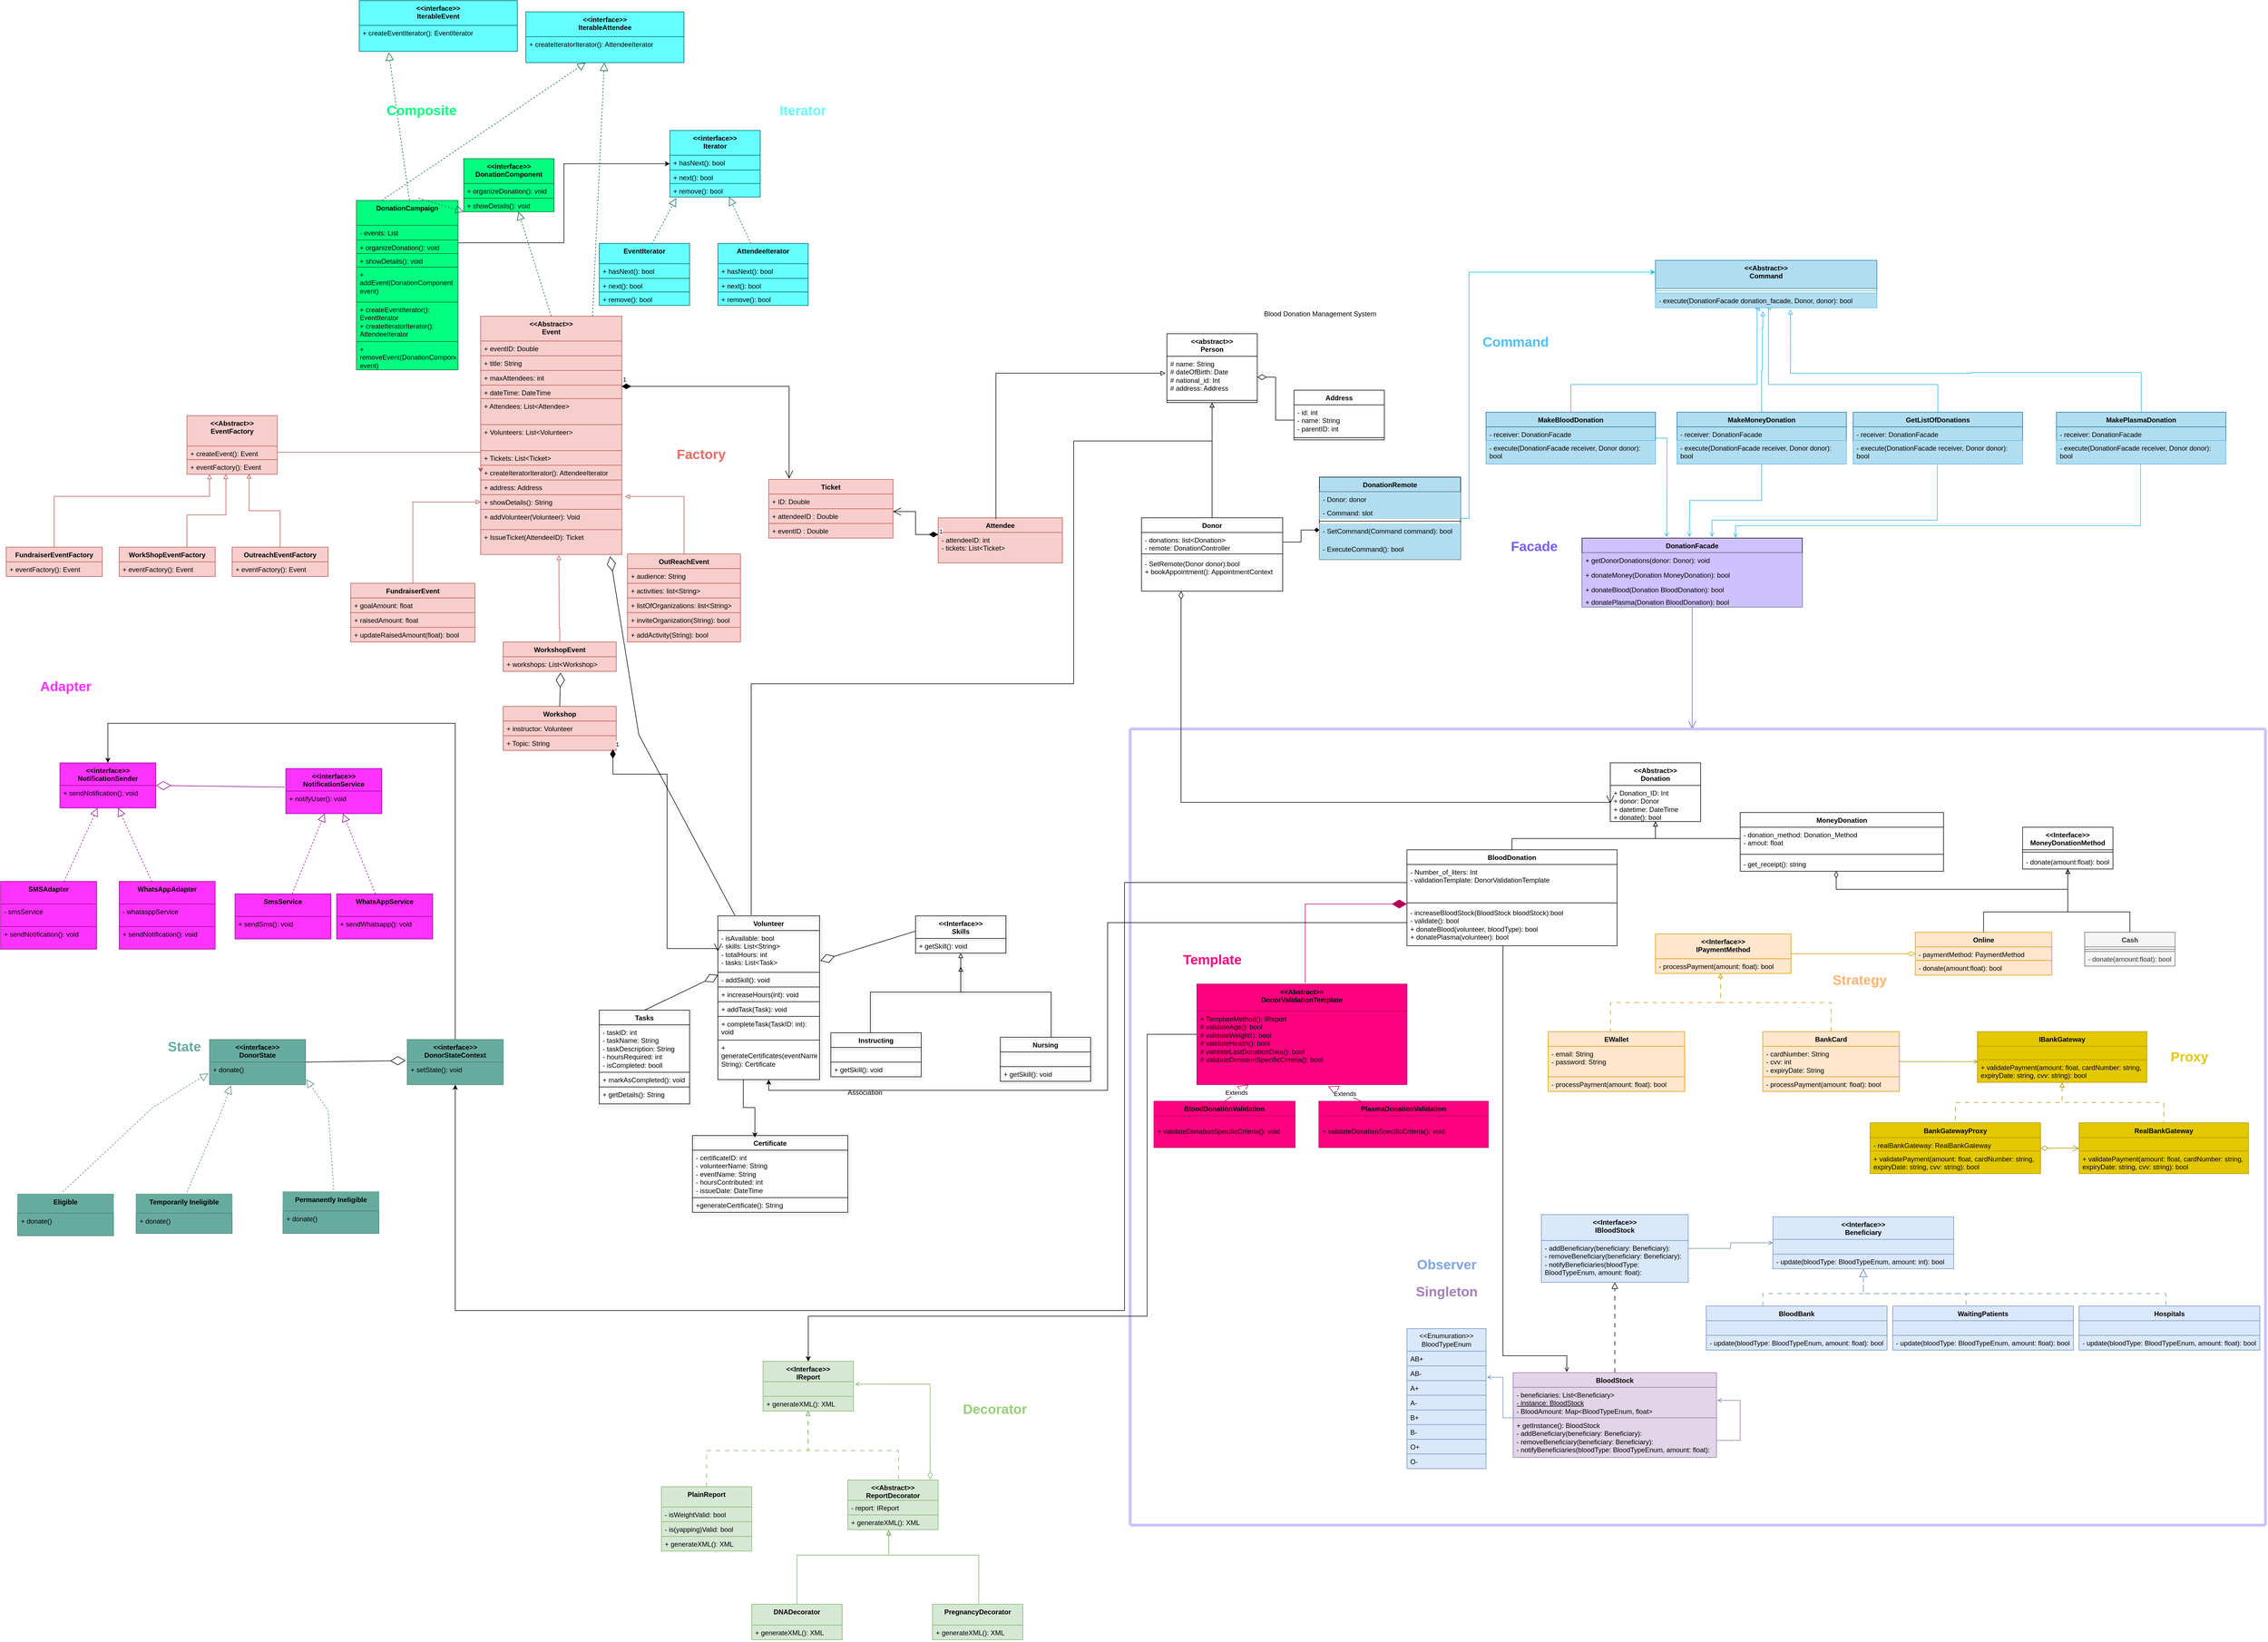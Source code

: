 <mxfile version="26.0.6">
  <diagram name="Page-1" id="1tsaX5IVMCIp67dnrbAO">
    <mxGraphModel dx="6159" dy="2857" grid="1" gridSize="10" guides="1" tooltips="1" connect="1" arrows="1" fold="1" page="1" pageScale="1" pageWidth="850" pageHeight="1100" math="0" shadow="0">
      <root>
        <mxCell id="0" />
        <mxCell id="1" parent="0" />
        <mxCell id="oy_JtRO4Ry1S7o-juA2U-1" value="Blood Donation Management System&amp;nbsp;" style="text;html=1;align=center;verticalAlign=middle;whiteSpace=wrap;rounded=0;fillColor=none;" parent="1" vertex="1">
          <mxGeometry x="298" y="20" width="260" height="30" as="geometry" />
        </mxCell>
        <mxCell id="oy_JtRO4Ry1S7o-juA2U-15" value="&amp;lt;&amp;lt;abstract&amp;gt;&amp;gt;&lt;div&gt;Person&lt;/div&gt;" style="swimlane;fontStyle=1;align=center;verticalAlign=top;childLayout=stackLayout;horizontal=1;startSize=40;horizontalStack=0;resizeParent=1;resizeParentMax=0;resizeLast=0;collapsible=1;marginBottom=0;whiteSpace=wrap;html=1;" parent="1" vertex="1">
          <mxGeometry x="155" y="70" width="160" height="122" as="geometry" />
        </mxCell>
        <mxCell id="oy_JtRO4Ry1S7o-juA2U-16" value="# name: String&lt;div&gt;# dateOfBirth: Date&lt;/div&gt;&lt;div&gt;# national_id: Int&lt;/div&gt;&lt;div&gt;# address: Address&lt;/div&gt;" style="text;strokeColor=none;fillColor=none;align=left;verticalAlign=top;spacingLeft=4;spacingRight=4;overflow=hidden;rotatable=0;points=[[0,0.5],[1,0.5]];portConstraint=eastwest;whiteSpace=wrap;html=1;" parent="oy_JtRO4Ry1S7o-juA2U-15" vertex="1">
          <mxGeometry y="40" width="160" height="74" as="geometry" />
        </mxCell>
        <mxCell id="oy_JtRO4Ry1S7o-juA2U-17" value="" style="line;strokeWidth=1;fillColor=none;align=left;verticalAlign=middle;spacingTop=-1;spacingLeft=3;spacingRight=3;rotatable=0;labelPosition=right;points=[];portConstraint=eastwest;strokeColor=inherit;" parent="oy_JtRO4Ry1S7o-juA2U-15" vertex="1">
          <mxGeometry y="114" width="160" height="8" as="geometry" />
        </mxCell>
        <mxCell id="oy_JtRO4Ry1S7o-juA2U-19" value="Address" style="swimlane;fontStyle=1;align=center;verticalAlign=top;childLayout=stackLayout;horizontal=1;startSize=26;horizontalStack=0;resizeParent=1;resizeParentMax=0;resizeLast=0;collapsible=1;marginBottom=0;whiteSpace=wrap;html=1;" parent="1" vertex="1">
          <mxGeometry x="380" y="170" width="160" height="88" as="geometry">
            <mxRectangle x="610" y="100" width="80" height="30" as="alternateBounds" />
          </mxGeometry>
        </mxCell>
        <mxCell id="oy_JtRO4Ry1S7o-juA2U-20" value="- id: int&lt;div&gt;- name: String&lt;/div&gt;&lt;div&gt;- parentID: int&lt;/div&gt;" style="text;strokeColor=none;fillColor=none;align=left;verticalAlign=top;spacingLeft=4;spacingRight=4;overflow=hidden;rotatable=0;points=[[0,0.5],[1,0.5]];portConstraint=eastwest;whiteSpace=wrap;html=1;" parent="oy_JtRO4Ry1S7o-juA2U-19" vertex="1">
          <mxGeometry y="26" width="160" height="54" as="geometry" />
        </mxCell>
        <mxCell id="oy_JtRO4Ry1S7o-juA2U-21" value="" style="line;strokeWidth=1;fillColor=none;align=left;verticalAlign=middle;spacingTop=-1;spacingLeft=3;spacingRight=3;rotatable=0;labelPosition=right;points=[];portConstraint=eastwest;strokeColor=inherit;" parent="oy_JtRO4Ry1S7o-juA2U-19" vertex="1">
          <mxGeometry y="80" width="160" height="8" as="geometry" />
        </mxCell>
        <mxCell id="oy_JtRO4Ry1S7o-juA2U-26" value="" style="endArrow=none;html=1;endSize=12;startArrow=diamondThin;startSize=14;startFill=0;edgeStyle=orthogonalEdgeStyle;rounded=0;entryX=0;entryY=0.5;entryDx=0;entryDy=0;endFill=0;" parent="1" source="oy_JtRO4Ry1S7o-juA2U-16" target="oy_JtRO4Ry1S7o-juA2U-20" edge="1">
          <mxGeometry x="-0.02" relative="1" as="geometry">
            <mxPoint x="265" y="380" as="sourcePoint" />
            <mxPoint x="401" y="213" as="targetPoint" />
            <mxPoint as="offset" />
          </mxGeometry>
        </mxCell>
        <mxCell id="oy_JtRO4Ry1S7o-juA2U-33" style="edgeStyle=orthogonalEdgeStyle;rounded=0;orthogonalLoop=1;jettySize=auto;html=1;exitX=0.5;exitY=0;exitDx=0;exitDy=0;endArrow=block;endFill=0;entryX=0.5;entryY=1;entryDx=0;entryDy=0;" parent="1" source="oy_JtRO4Ry1S7o-juA2U-29" target="oy_JtRO4Ry1S7o-juA2U-15" edge="1">
          <mxGeometry relative="1" as="geometry">
            <mxPoint x="315" y="236" as="targetPoint" />
            <Array as="points">
              <mxPoint x="235" y="340" />
            </Array>
          </mxGeometry>
        </mxCell>
        <mxCell id="oy_JtRO4Ry1S7o-juA2U-29" value="Donor" style="swimlane;fontStyle=1;align=center;verticalAlign=top;childLayout=stackLayout;horizontal=1;startSize=26;horizontalStack=0;resizeParent=1;resizeParentMax=0;resizeLast=0;collapsible=1;marginBottom=0;whiteSpace=wrap;html=1;" parent="1" vertex="1">
          <mxGeometry x="110" y="396" width="250" height="130" as="geometry" />
        </mxCell>
        <mxCell id="p5AdowQUtNtMsJWCQkt6-107" value="&lt;div&gt;- donations: list&amp;lt;Donation&amp;gt;&lt;/div&gt;- remote: DonationController" style="text;strokeColor=none;fillColor=none;align=left;verticalAlign=top;spacingLeft=4;spacingRight=4;overflow=hidden;rotatable=0;points=[[0,0.5],[1,0.5]];portConstraint=eastwest;whiteSpace=wrap;html=1;" parent="oy_JtRO4Ry1S7o-juA2U-29" vertex="1">
          <mxGeometry y="26" width="250" height="34" as="geometry" />
        </mxCell>
        <mxCell id="oy_JtRO4Ry1S7o-juA2U-31" value="" style="line;strokeWidth=1;fillColor=none;align=left;verticalAlign=middle;spacingTop=-1;spacingLeft=3;spacingRight=3;rotatable=0;labelPosition=right;points=[];portConstraint=eastwest;strokeColor=inherit;" parent="oy_JtRO4Ry1S7o-juA2U-29" vertex="1">
          <mxGeometry y="60" width="250" height="8" as="geometry" />
        </mxCell>
        <mxCell id="HFf-VFwJF2qIIWDYnhbF-6" value="- SetRemote(Donor donor):bool&lt;div&gt;+ bookAppointment(): AppointmentContext&lt;/div&gt;" style="text;strokeColor=none;fillColor=none;align=left;verticalAlign=top;spacingLeft=4;spacingRight=4;overflow=hidden;rotatable=0;points=[[0,0.5],[1,0.5]];portConstraint=eastwest;whiteSpace=wrap;html=1;" parent="oy_JtRO4Ry1S7o-juA2U-29" vertex="1">
          <mxGeometry y="68" width="250" height="62" as="geometry" />
        </mxCell>
        <mxCell id="JcLtWegY5_qB5tt3cv_g-43" style="edgeStyle=orthogonalEdgeStyle;rounded=0;orthogonalLoop=1;jettySize=auto;html=1;entryX=0;entryY=0.5;entryDx=0;entryDy=0;endArrow=none;endFill=0;startArrow=block;startFill=0;" parent="1" source="oy_JtRO4Ry1S7o-juA2U-34" target="KDsEG0qkIhwoRO3FU9QZ-24" edge="1">
          <mxGeometry relative="1" as="geometry">
            <Array as="points">
              <mxPoint x="1020" y="964" />
            </Array>
          </mxGeometry>
        </mxCell>
        <mxCell id="oy_JtRO4Ry1S7o-juA2U-34" value="&lt;div&gt;&amp;lt;&amp;lt;Abstract&amp;gt;&amp;gt;&lt;/div&gt;Donation" style="swimlane;fontStyle=1;align=center;verticalAlign=top;childLayout=stackLayout;horizontal=1;startSize=40;horizontalStack=0;resizeParent=1;resizeParentMax=0;resizeLast=0;collapsible=1;marginBottom=0;whiteSpace=wrap;html=1;" parent="1" vertex="1">
          <mxGeometry x="940" y="830" width="160" height="104" as="geometry" />
        </mxCell>
        <mxCell id="oy_JtRO4Ry1S7o-juA2U-35" value="+ Donation_ID: Int&lt;div&gt;+ donor: Donor&lt;/div&gt;&lt;div&gt;&lt;div&gt;+ datetime: DateTime&lt;/div&gt;&lt;/div&gt;&lt;div&gt;+ donate(): bool&lt;/div&gt;" style="text;strokeColor=none;fillColor=none;align=left;verticalAlign=top;spacingLeft=4;spacingRight=4;overflow=hidden;rotatable=0;points=[[0,0.5],[1,0.5]];portConstraint=eastwest;whiteSpace=wrap;html=1;" parent="oy_JtRO4Ry1S7o-juA2U-34" vertex="1">
          <mxGeometry y="40" width="160" height="64" as="geometry" />
        </mxCell>
        <mxCell id="XRhY1l17-4_ida-8EXZL-33" style="edgeStyle=orthogonalEdgeStyle;rounded=0;orthogonalLoop=1;jettySize=auto;html=1;endArrow=block;endFill=0;" parent="1" source="oy_JtRO4Ry1S7o-juA2U-54" target="oy_JtRO4Ry1S7o-juA2U-34" edge="1">
          <mxGeometry relative="1" as="geometry">
            <Array as="points">
              <mxPoint x="766" y="964" />
              <mxPoint x="1020" y="964" />
            </Array>
          </mxGeometry>
        </mxCell>
        <mxCell id="oy_JtRO4Ry1S7o-juA2U-54" value="BloodDonation" style="swimlane;fontStyle=1;align=center;verticalAlign=top;childLayout=stackLayout;horizontal=1;startSize=26;horizontalStack=0;resizeParent=1;resizeParentMax=0;resizeLast=0;collapsible=1;marginBottom=0;whiteSpace=wrap;html=1;" parent="1" vertex="1">
          <mxGeometry x="580" y="984" width="372" height="170" as="geometry" />
        </mxCell>
        <mxCell id="oy_JtRO4Ry1S7o-juA2U-55" value="- Number_of_liters: Int&lt;div&gt;&lt;span style=&quot;background-color: transparent; color: light-dark(rgb(0, 0, 0), rgb(255, 255, 255));&quot;&gt;- validationTemplate: DonorValidationTemplate&lt;/span&gt;&lt;/div&gt;" style="text;strokeColor=none;fillColor=none;align=left;verticalAlign=top;spacingLeft=4;spacingRight=4;overflow=hidden;rotatable=0;points=[[0,0.5],[1,0.5]];portConstraint=eastwest;whiteSpace=wrap;html=1;" parent="oy_JtRO4Ry1S7o-juA2U-54" vertex="1">
          <mxGeometry y="26" width="372" height="64" as="geometry" />
        </mxCell>
        <mxCell id="oy_JtRO4Ry1S7o-juA2U-56" value="" style="line;strokeWidth=1;fillColor=none;align=left;verticalAlign=middle;spacingTop=-1;spacingLeft=3;spacingRight=3;rotatable=0;labelPosition=right;points=[];portConstraint=eastwest;strokeColor=inherit;" parent="oy_JtRO4Ry1S7o-juA2U-54" vertex="1">
          <mxGeometry y="90" width="372" height="8" as="geometry" />
        </mxCell>
        <mxCell id="oy_JtRO4Ry1S7o-juA2U-57" value="- increaseBloodStock(BloodStock bloodStock):bool&lt;div&gt;- validate(): bool&lt;/div&gt;&lt;div&gt;+ donateBlood(volunteer, bloodType): bool&lt;/div&gt;&lt;div&gt;+ donatePlasma(volunteer): bool&lt;/div&gt;" style="text;strokeColor=none;fillColor=none;align=left;verticalAlign=top;spacingLeft=4;spacingRight=4;overflow=hidden;rotatable=0;points=[[0,0.5],[1,0.5]];portConstraint=eastwest;whiteSpace=wrap;html=1;" parent="oy_JtRO4Ry1S7o-juA2U-54" vertex="1">
          <mxGeometry y="98" width="372" height="72" as="geometry" />
        </mxCell>
        <mxCell id="XRhY1l17-4_ida-8EXZL-11" style="edgeStyle=orthogonalEdgeStyle;rounded=0;orthogonalLoop=1;jettySize=auto;html=1;entryX=0.5;entryY=1;entryDx=0;entryDy=0;" parent="1" edge="1">
          <mxGeometry relative="1" as="geometry">
            <mxPoint x="1540" y="409" as="targetPoint" />
          </mxGeometry>
        </mxCell>
        <mxCell id="XRhY1l17-4_ida-8EXZL-22" style="edgeStyle=orthogonalEdgeStyle;rounded=0;orthogonalLoop=1;jettySize=auto;html=1;entryX=1;entryY=0.5;entryDx=0;entryDy=0;" parent="1" edge="1">
          <mxGeometry relative="1" as="geometry">
            <mxPoint x="1620" y="364" as="targetPoint" />
          </mxGeometry>
        </mxCell>
        <mxCell id="XRhY1l17-4_ida-8EXZL-13" style="edgeStyle=orthogonalEdgeStyle;rounded=0;orthogonalLoop=1;jettySize=auto;html=1;entryX=0.5;entryY=1;entryDx=0;entryDy=0;" parent="1" edge="1">
          <mxGeometry relative="1" as="geometry">
            <mxPoint x="1540" y="409" as="targetPoint" />
          </mxGeometry>
        </mxCell>
        <mxCell id="qyeKzw2rdfaBx60x_Buw-5" value="&amp;lt;&amp;lt;Interface&amp;gt;&amp;gt;&lt;div&gt;MoneyDonationMethod&lt;/div&gt;" style="swimlane;fontStyle=1;align=center;verticalAlign=top;childLayout=stackLayout;horizontal=1;startSize=40;horizontalStack=0;resizeParent=1;resizeParentMax=0;resizeLast=0;collapsible=1;marginBottom=0;whiteSpace=wrap;html=1;" parent="1" vertex="1">
          <mxGeometry x="1670" y="944" width="160" height="74" as="geometry" />
        </mxCell>
        <mxCell id="qyeKzw2rdfaBx60x_Buw-7" value="" style="line;strokeWidth=1;fillColor=none;align=left;verticalAlign=middle;spacingTop=-1;spacingLeft=3;spacingRight=3;rotatable=0;labelPosition=right;points=[];portConstraint=eastwest;strokeColor=inherit;" parent="qyeKzw2rdfaBx60x_Buw-5" vertex="1">
          <mxGeometry y="40" width="160" height="8" as="geometry" />
        </mxCell>
        <mxCell id="qyeKzw2rdfaBx60x_Buw-8" value="- donate(amount:float): bool" style="text;strokeColor=none;fillColor=none;align=left;verticalAlign=top;spacingLeft=4;spacingRight=4;overflow=hidden;rotatable=0;points=[[0,0.5],[1,0.5]];portConstraint=eastwest;whiteSpace=wrap;html=1;" parent="qyeKzw2rdfaBx60x_Buw-5" vertex="1">
          <mxGeometry y="48" width="160" height="26" as="geometry" />
        </mxCell>
        <mxCell id="XRhY1l17-4_ida-8EXZL-30" style="edgeStyle=orthogonalEdgeStyle;rounded=0;orthogonalLoop=1;jettySize=auto;html=1;endArrow=block;endFill=0;" parent="1" source="qyeKzw2rdfaBx60x_Buw-9" target="qyeKzw2rdfaBx60x_Buw-5" edge="1">
          <mxGeometry relative="1" as="geometry">
            <Array as="points">
              <mxPoint x="1750" y="1094" />
            </Array>
          </mxGeometry>
        </mxCell>
        <mxCell id="qyeKzw2rdfaBx60x_Buw-9" value="Online" style="swimlane;fontStyle=1;align=center;verticalAlign=top;childLayout=stackLayout;horizontal=1;startSize=26;horizontalStack=0;resizeParent=1;resizeParentMax=0;resizeLast=0;collapsible=1;marginBottom=0;whiteSpace=wrap;html=1;fillColor=#ffe6cc;strokeColor=#d79b00;" parent="1" vertex="1">
          <mxGeometry x="1480" y="1130" width="241.75" height="76" as="geometry" />
        </mxCell>
        <mxCell id="KDsEG0qkIhwoRO3FU9QZ-46" value="- paymentMethod: PaymentMethod" style="text;strokeColor=#d79b00;fillColor=#ffe6cc;align=left;verticalAlign=top;spacingLeft=4;spacingRight=4;overflow=hidden;rotatable=0;points=[[0,0.5],[1,0.5]];portConstraint=eastwest;whiteSpace=wrap;html=1;" parent="qyeKzw2rdfaBx60x_Buw-9" vertex="1">
          <mxGeometry y="26" width="241.75" height="24" as="geometry" />
        </mxCell>
        <mxCell id="qyeKzw2rdfaBx60x_Buw-12" value="- donate(amount:float): bool" style="text;strokeColor=#d79b00;fillColor=#ffe6cc;align=left;verticalAlign=top;spacingLeft=4;spacingRight=4;overflow=hidden;rotatable=0;points=[[0,0.5],[1,0.5]];portConstraint=eastwest;whiteSpace=wrap;html=1;" parent="qyeKzw2rdfaBx60x_Buw-9" vertex="1">
          <mxGeometry y="50" width="241.75" height="26" as="geometry" />
        </mxCell>
        <mxCell id="XRhY1l17-4_ida-8EXZL-32" style="edgeStyle=orthogonalEdgeStyle;rounded=0;orthogonalLoop=1;jettySize=auto;html=1;endArrow=block;endFill=0;" parent="1" source="qyeKzw2rdfaBx60x_Buw-25" target="qyeKzw2rdfaBx60x_Buw-5" edge="1">
          <mxGeometry relative="1" as="geometry">
            <Array as="points">
              <mxPoint x="1860" y="1094" />
              <mxPoint x="1750" y="1094" />
            </Array>
          </mxGeometry>
        </mxCell>
        <mxCell id="qyeKzw2rdfaBx60x_Buw-25" value="Cash" style="swimlane;fontStyle=1;align=center;verticalAlign=top;childLayout=stackLayout;horizontal=1;startSize=26;horizontalStack=0;resizeParent=1;resizeParentMax=0;resizeLast=0;collapsible=1;marginBottom=0;whiteSpace=wrap;html=1;fillColor=#f5f5f5;fontColor=#333333;strokeColor=#666666;" parent="1" vertex="1">
          <mxGeometry x="1780" y="1130" width="160" height="60" as="geometry" />
        </mxCell>
        <mxCell id="qyeKzw2rdfaBx60x_Buw-27" value="" style="line;strokeWidth=1;fillColor=#f5f5f5;align=left;verticalAlign=middle;spacingTop=-1;spacingLeft=3;spacingRight=3;rotatable=0;labelPosition=right;points=[];portConstraint=eastwest;strokeColor=#666666;fontColor=#333333;" parent="qyeKzw2rdfaBx60x_Buw-25" vertex="1">
          <mxGeometry y="26" width="160" height="8" as="geometry" />
        </mxCell>
        <mxCell id="qyeKzw2rdfaBx60x_Buw-28" value="- donate(amount:float): bool" style="text;strokeColor=#666666;fillColor=#f5f5f5;align=left;verticalAlign=top;spacingLeft=4;spacingRight=4;overflow=hidden;rotatable=0;points=[[0,0.5],[1,0.5]];portConstraint=eastwest;whiteSpace=wrap;html=1;fontColor=#333333;" parent="qyeKzw2rdfaBx60x_Buw-25" vertex="1">
          <mxGeometry y="34" width="160" height="26" as="geometry" />
        </mxCell>
        <mxCell id="qyeKzw2rdfaBx60x_Buw-43" value="&amp;lt;&amp;lt;Abstract&amp;gt;&amp;gt;&lt;div&gt;Event&lt;/div&gt;" style="swimlane;fontStyle=1;align=center;verticalAlign=top;childLayout=stackLayout;horizontal=1;startSize=44;horizontalStack=0;resizeParent=1;resizeParentMax=0;resizeLast=0;collapsible=1;marginBottom=0;whiteSpace=wrap;html=1;fillColor=#f8cecc;strokeColor=#b85450;" parent="1" vertex="1">
          <mxGeometry x="-1060" y="39" width="250" height="422" as="geometry" />
        </mxCell>
        <mxCell id="si5IVkJDHBVjyHjgxc0h-15" value="+ eventID: Double" style="text;strokeColor=#b85450;fillColor=#f8cecc;align=left;verticalAlign=top;spacingLeft=4;spacingRight=4;overflow=hidden;rotatable=0;points=[[0,0.5],[1,0.5]];portConstraint=eastwest;whiteSpace=wrap;html=1;" parent="qyeKzw2rdfaBx60x_Buw-43" vertex="1">
          <mxGeometry y="44" width="250" height="26" as="geometry" />
        </mxCell>
        <mxCell id="qyeKzw2rdfaBx60x_Buw-44" value="+ title: String" style="text;strokeColor=#b85450;fillColor=#f8cecc;align=left;verticalAlign=top;spacingLeft=4;spacingRight=4;overflow=hidden;rotatable=0;points=[[0,0.5],[1,0.5]];portConstraint=eastwest;whiteSpace=wrap;html=1;" parent="qyeKzw2rdfaBx60x_Buw-43" vertex="1">
          <mxGeometry y="70" width="250" height="26" as="geometry" />
        </mxCell>
        <mxCell id="si5IVkJDHBVjyHjgxc0h-32" value="+ maxAttendees: int" style="text;strokeColor=#b85450;fillColor=#f8cecc;align=left;verticalAlign=top;spacingLeft=4;spacingRight=4;overflow=hidden;rotatable=0;points=[[0,0.5],[1,0.5]];portConstraint=eastwest;whiteSpace=wrap;html=1;" parent="qyeKzw2rdfaBx60x_Buw-43" vertex="1">
          <mxGeometry y="96" width="250" height="26" as="geometry" />
        </mxCell>
        <mxCell id="BXVvKiVLt9lbKLnx5S_p-1" value="+ dateTime: DateTime" style="text;strokeColor=#b85450;fillColor=#f8cecc;align=left;verticalAlign=top;spacingLeft=4;spacingRight=4;overflow=hidden;rotatable=0;points=[[0,0.5],[1,0.5]];portConstraint=eastwest;whiteSpace=wrap;html=1;" parent="qyeKzw2rdfaBx60x_Buw-43" vertex="1">
          <mxGeometry y="122" width="250" height="24" as="geometry" />
        </mxCell>
        <mxCell id="si5IVkJDHBVjyHjgxc0h-80" value="+ Attendees: List&amp;lt;Attendee&amp;gt;" style="text;strokeColor=#b85450;fillColor=#f8cecc;align=left;verticalAlign=top;spacingLeft=4;spacingRight=4;overflow=hidden;rotatable=0;points=[[0,0.5],[1,0.5]];portConstraint=eastwest;whiteSpace=wrap;html=1;" parent="qyeKzw2rdfaBx60x_Buw-43" vertex="1">
          <mxGeometry y="146" width="250" height="46" as="geometry" />
        </mxCell>
        <mxCell id="si5IVkJDHBVjyHjgxc0h-29" value="+ Volunteers: List&amp;lt;Volunteer&amp;gt;" style="text;strokeColor=#b85450;fillColor=#f8cecc;align=left;verticalAlign=top;spacingLeft=4;spacingRight=4;overflow=hidden;rotatable=0;points=[[0,0.5],[1,0.5]];portConstraint=eastwest;whiteSpace=wrap;html=1;" parent="qyeKzw2rdfaBx60x_Buw-43" vertex="1">
          <mxGeometry y="192" width="250" height="46" as="geometry" />
        </mxCell>
        <mxCell id="sXf9QE-qsgMI1HVrqH2u-44" value="+ Tickets: List&amp;lt;Ticket&amp;gt;" style="text;strokeColor=#b85450;fillColor=#f8cecc;align=left;verticalAlign=top;spacingLeft=4;spacingRight=4;overflow=hidden;rotatable=0;points=[[0,0.5],[1,0.5]];portConstraint=eastwest;whiteSpace=wrap;html=1;" vertex="1" parent="qyeKzw2rdfaBx60x_Buw-43">
          <mxGeometry y="238" width="250" height="26" as="geometry" />
        </mxCell>
        <mxCell id="si5IVkJDHBVjyHjgxc0h-11" value="+ createIteratorIterator(): AttendeeIterator" style="text;strokeColor=#b85450;fillColor=#f8cecc;align=left;verticalAlign=top;spacingLeft=4;spacingRight=4;overflow=hidden;rotatable=0;points=[[0,0.5],[1,0.5]];portConstraint=eastwest;whiteSpace=wrap;html=1;" parent="qyeKzw2rdfaBx60x_Buw-43" vertex="1">
          <mxGeometry y="264" width="250" height="26" as="geometry" />
        </mxCell>
        <mxCell id="si5IVkJDHBVjyHjgxc0h-60" value="+ address: Address" style="text;strokeColor=#b85450;fillColor=#f8cecc;align=left;verticalAlign=top;spacingLeft=4;spacingRight=4;overflow=hidden;rotatable=0;points=[[0,0.5],[1,0.5]];portConstraint=eastwest;whiteSpace=wrap;html=1;" parent="qyeKzw2rdfaBx60x_Buw-43" vertex="1">
          <mxGeometry y="290" width="250" height="26" as="geometry" />
        </mxCell>
        <mxCell id="qyeKzw2rdfaBx60x_Buw-46" value="+ showDetails(): String" style="text;strokeColor=#b85450;fillColor=#f8cecc;align=left;verticalAlign=top;spacingLeft=4;spacingRight=4;overflow=hidden;rotatable=0;points=[[0,0.5],[1,0.5]];portConstraint=eastwest;whiteSpace=wrap;html=1;" parent="qyeKzw2rdfaBx60x_Buw-43" vertex="1">
          <mxGeometry y="316" width="250" height="26" as="geometry" />
        </mxCell>
        <mxCell id="si5IVkJDHBVjyHjgxc0h-61" value="+ addVolunteer(Volunteer): Void" style="text;strokeColor=#b85450;fillColor=#f8cecc;align=left;verticalAlign=top;spacingLeft=4;spacingRight=4;overflow=hidden;rotatable=0;points=[[0,0.5],[1,0.5]];portConstraint=eastwest;whiteSpace=wrap;html=1;" parent="qyeKzw2rdfaBx60x_Buw-43" vertex="1">
          <mxGeometry y="342" width="250" height="36" as="geometry" />
        </mxCell>
        <mxCell id="si5IVkJDHBVjyHjgxc0h-10" value="+ IssueTicket(AttendeeID): Ticket" style="text;strokeColor=#b85450;fillColor=#f8cecc;align=left;verticalAlign=top;spacingLeft=4;spacingRight=4;overflow=hidden;rotatable=0;points=[[0,0.5],[1,0.5]];portConstraint=eastwest;whiteSpace=wrap;html=1;" parent="qyeKzw2rdfaBx60x_Buw-43" vertex="1">
          <mxGeometry y="378" width="250" height="44" as="geometry" />
        </mxCell>
        <mxCell id="qyeKzw2rdfaBx60x_Buw-47" value="WorkshopEvent" style="swimlane;fontStyle=1;align=center;verticalAlign=top;childLayout=stackLayout;horizontal=1;startSize=26;horizontalStack=0;resizeParent=1;resizeParentMax=0;resizeLast=0;collapsible=1;marginBottom=0;whiteSpace=wrap;html=1;fillColor=#f8cecc;strokeColor=#b85450;" parent="1" vertex="1">
          <mxGeometry x="-1020" y="616" width="200" height="52" as="geometry" />
        </mxCell>
        <mxCell id="qyeKzw2rdfaBx60x_Buw-48" value="+ workshops: List&amp;lt;Workshop&amp;gt;" style="text;strokeColor=#b85450;fillColor=#f8cecc;align=left;verticalAlign=top;spacingLeft=4;spacingRight=4;overflow=hidden;rotatable=0;points=[[0,0.5],[1,0.5]];portConstraint=eastwest;whiteSpace=wrap;html=1;" parent="qyeKzw2rdfaBx60x_Buw-47" vertex="1">
          <mxGeometry y="26" width="200" height="26" as="geometry" />
        </mxCell>
        <mxCell id="KDsEG0qkIhwoRO3FU9QZ-125" style="edgeStyle=orthogonalEdgeStyle;rounded=0;orthogonalLoop=1;jettySize=auto;html=1;entryX=0;entryY=0.5;entryDx=0;entryDy=0;fillColor=#f8cecc;strokeColor=#b85450;endArrow=block;endFill=0;" parent="1" source="qyeKzw2rdfaBx60x_Buw-51" target="qyeKzw2rdfaBx60x_Buw-46" edge="1">
          <mxGeometry relative="1" as="geometry" />
        </mxCell>
        <mxCell id="qyeKzw2rdfaBx60x_Buw-51" value="FundraiserEvent" style="swimlane;fontStyle=1;align=center;verticalAlign=top;childLayout=stackLayout;horizontal=1;startSize=26;horizontalStack=0;resizeParent=1;resizeParentMax=0;resizeLast=0;collapsible=1;marginBottom=0;whiteSpace=wrap;html=1;fillColor=#f8cecc;strokeColor=#b85450;" parent="1" vertex="1">
          <mxGeometry x="-1290" y="512" width="220" height="104" as="geometry" />
        </mxCell>
        <mxCell id="qyeKzw2rdfaBx60x_Buw-52" value="+ goalAmount: float" style="text;strokeColor=#b85450;fillColor=#f8cecc;align=left;verticalAlign=top;spacingLeft=4;spacingRight=4;overflow=hidden;rotatable=0;points=[[0,0.5],[1,0.5]];portConstraint=eastwest;whiteSpace=wrap;html=1;" parent="qyeKzw2rdfaBx60x_Buw-51" vertex="1">
          <mxGeometry y="26" width="220" height="26" as="geometry" />
        </mxCell>
        <mxCell id="KDsEG0qkIhwoRO3FU9QZ-129" value="+ raisedAmount: float" style="text;strokeColor=#b85450;fillColor=#f8cecc;align=left;verticalAlign=top;spacingLeft=4;spacingRight=4;overflow=hidden;rotatable=0;points=[[0,0.5],[1,0.5]];portConstraint=eastwest;whiteSpace=wrap;html=1;" parent="qyeKzw2rdfaBx60x_Buw-51" vertex="1">
          <mxGeometry y="52" width="220" height="26" as="geometry" />
        </mxCell>
        <mxCell id="qyeKzw2rdfaBx60x_Buw-54" value="+ updateRaisedAmount(float): bool" style="text;strokeColor=#b85450;fillColor=#f8cecc;align=left;verticalAlign=top;spacingLeft=4;spacingRight=4;overflow=hidden;rotatable=0;points=[[0,0.5],[1,0.5]];portConstraint=eastwest;whiteSpace=wrap;html=1;" parent="qyeKzw2rdfaBx60x_Buw-51" vertex="1">
          <mxGeometry y="78" width="220" height="26" as="geometry" />
        </mxCell>
        <mxCell id="qyeKzw2rdfaBx60x_Buw-55" value="OutReachEvent" style="swimlane;fontStyle=1;align=center;verticalAlign=top;childLayout=stackLayout;horizontal=1;startSize=26;horizontalStack=0;resizeParent=1;resizeParentMax=0;resizeLast=0;collapsible=1;marginBottom=0;whiteSpace=wrap;html=1;fillColor=#f8cecc;strokeColor=#b85450;" parent="1" vertex="1">
          <mxGeometry x="-800" y="460" width="200" height="156" as="geometry" />
        </mxCell>
        <mxCell id="qyeKzw2rdfaBx60x_Buw-56" value="+ audience: String" style="text;strokeColor=#b85450;fillColor=#f8cecc;align=left;verticalAlign=top;spacingLeft=4;spacingRight=4;overflow=hidden;rotatable=0;points=[[0,0.5],[1,0.5]];portConstraint=eastwest;whiteSpace=wrap;html=1;" parent="qyeKzw2rdfaBx60x_Buw-55" vertex="1">
          <mxGeometry y="26" width="200" height="26" as="geometry" />
        </mxCell>
        <mxCell id="KDsEG0qkIhwoRO3FU9QZ-137" value="+ activities: list&amp;lt;String&amp;gt;" style="text;strokeColor=#b85450;fillColor=#f8cecc;align=left;verticalAlign=top;spacingLeft=4;spacingRight=4;overflow=hidden;rotatable=0;points=[[0,0.5],[1,0.5]];portConstraint=eastwest;whiteSpace=wrap;html=1;" parent="qyeKzw2rdfaBx60x_Buw-55" vertex="1">
          <mxGeometry y="52" width="200" height="26" as="geometry" />
        </mxCell>
        <mxCell id="KDsEG0qkIhwoRO3FU9QZ-138" value="+ listOfOrganizations: list&amp;lt;String&amp;gt;" style="text;strokeColor=#b85450;fillColor=#f8cecc;align=left;verticalAlign=top;spacingLeft=4;spacingRight=4;overflow=hidden;rotatable=0;points=[[0,0.5],[1,0.5]];portConstraint=eastwest;whiteSpace=wrap;html=1;" parent="qyeKzw2rdfaBx60x_Buw-55" vertex="1">
          <mxGeometry y="78" width="200" height="26" as="geometry" />
        </mxCell>
        <mxCell id="KDsEG0qkIhwoRO3FU9QZ-139" value="+ inviteOrganization(String): bool" style="text;strokeColor=#b85450;fillColor=#f8cecc;align=left;verticalAlign=top;spacingLeft=4;spacingRight=4;overflow=hidden;rotatable=0;points=[[0,0.5],[1,0.5]];portConstraint=eastwest;whiteSpace=wrap;html=1;" parent="qyeKzw2rdfaBx60x_Buw-55" vertex="1">
          <mxGeometry y="104" width="200" height="26" as="geometry" />
        </mxCell>
        <mxCell id="qyeKzw2rdfaBx60x_Buw-58" value="+ addActivity(String): bool" style="text;strokeColor=#b85450;fillColor=#f8cecc;align=left;verticalAlign=top;spacingLeft=4;spacingRight=4;overflow=hidden;rotatable=0;points=[[0,0.5],[1,0.5]];portConstraint=eastwest;whiteSpace=wrap;html=1;" parent="qyeKzw2rdfaBx60x_Buw-55" vertex="1">
          <mxGeometry y="130" width="200" height="26" as="geometry" />
        </mxCell>
        <mxCell id="qyeKzw2rdfaBx60x_Buw-81" style="edgeStyle=orthogonalEdgeStyle;rounded=0;orthogonalLoop=1;jettySize=auto;html=1;exitX=0.983;exitY=0.376;exitDx=0;exitDy=0;fillColor=#f8cecc;strokeColor=#b85450;exitPerimeter=0;entryX=0;entryY=0.5;entryDx=0;entryDy=0;" parent="1" source="HFf-VFwJF2qIIWDYnhbF-48" target="si5IVkJDHBVjyHjgxc0h-11" edge="1">
          <mxGeometry relative="1" as="geometry">
            <mxPoint x="-1400" y="267" as="sourcePoint" />
            <mxPoint x="-1020" y="280" as="targetPoint" />
            <Array as="points">
              <mxPoint x="-1423" y="280" />
              <mxPoint x="-1060" y="280" />
            </Array>
          </mxGeometry>
        </mxCell>
        <mxCell id="KDsEG0qkIhwoRO3FU9QZ-122" style="edgeStyle=orthogonalEdgeStyle;rounded=0;orthogonalLoop=1;jettySize=auto;html=1;endArrow=block;endFill=0;entryX=0.5;entryY=1;entryDx=0;entryDy=0;" parent="1" target="oy_JtRO4Ry1S7o-juA2U-15" edge="1">
          <mxGeometry relative="1" as="geometry">
            <Array as="points">
              <mxPoint x="-581" y="1098" />
              <mxPoint x="-581" y="690" />
              <mxPoint x="-10" y="690" />
              <mxPoint x="-10" y="260" />
              <mxPoint x="235" y="260" />
            </Array>
            <mxPoint x="150" y="200" as="targetPoint" />
            <mxPoint x="-581" y="1100" as="sourcePoint" />
          </mxGeometry>
        </mxCell>
        <mxCell id="qyeKzw2rdfaBx60x_Buw-83" value="Volunteer" style="swimlane;fontStyle=1;align=center;verticalAlign=top;childLayout=stackLayout;horizontal=1;startSize=26;horizontalStack=0;resizeParent=1;resizeParentMax=0;resizeLast=0;collapsible=1;marginBottom=0;whiteSpace=wrap;html=1;fillColor=none;strokeColor=#000000;shadow=1;" parent="1" vertex="1">
          <mxGeometry x="-640" y="1101" width="180" height="290" as="geometry" />
        </mxCell>
        <mxCell id="qyeKzw2rdfaBx60x_Buw-84" value="- isAvailable: bool&lt;br/&gt;- skills: List&amp;lt;String&amp;gt;&lt;br/&gt;- totalHours: int&lt;br/&gt;- tasks: List&amp;lt;Task&amp;gt;" style="text;strokeColor=#000000;fillColor=none;align=left;verticalAlign=top;spacingLeft=4;spacingRight=4;overflow=hidden;rotatable=0;points=[[0,0.5],[1,0.5]];portConstraint=eastwest;whiteSpace=wrap;html=1;" parent="qyeKzw2rdfaBx60x_Buw-83" vertex="1">
          <mxGeometry y="26" width="180" height="74" as="geometry" />
        </mxCell>
        <mxCell id="qyeKzw2rdfaBx60x_Buw-86" value="- addSkill(): void" style="text;strokeColor=#000000;fillColor=none;align=left;verticalAlign=top;spacingLeft=4;spacingRight=4;overflow=hidden;rotatable=0;points=[[0,0.5],[1,0.5]];portConstraint=eastwest;whiteSpace=wrap;html=1;" parent="qyeKzw2rdfaBx60x_Buw-83" vertex="1">
          <mxGeometry y="100" width="180" height="26" as="geometry" />
        </mxCell>
        <mxCell id="si5IVkJDHBVjyHjgxc0h-45" value="+ increaseHours(int): void" style="text;strokeColor=#000000;fillColor=none;align=left;verticalAlign=top;spacingLeft=4;spacingRight=4;overflow=hidden;rotatable=0;points=[[0,0.5],[1,0.5]];portConstraint=eastwest;whiteSpace=wrap;html=1;" parent="qyeKzw2rdfaBx60x_Buw-83" vertex="1">
          <mxGeometry y="126" width="180" height="26" as="geometry" />
        </mxCell>
        <mxCell id="si5IVkJDHBVjyHjgxc0h-51" value="+ addTask(Task): void" style="text;strokeColor=#000000;fillColor=none;align=left;verticalAlign=top;spacingLeft=4;spacingRight=4;overflow=hidden;rotatable=0;points=[[0,0.5],[1,0.5]];portConstraint=eastwest;whiteSpace=wrap;html=1;" parent="qyeKzw2rdfaBx60x_Buw-83" vertex="1">
          <mxGeometry y="152" width="180" height="26" as="geometry" />
        </mxCell>
        <mxCell id="si5IVkJDHBVjyHjgxc0h-52" value="+ completeTask(TaskID: int): void" style="text;strokeColor=#000000;fillColor=none;align=left;verticalAlign=top;spacingLeft=4;spacingRight=4;overflow=hidden;rotatable=0;points=[[0,0.5],[1,0.5]];portConstraint=eastwest;whiteSpace=wrap;html=1;" parent="qyeKzw2rdfaBx60x_Buw-83" vertex="1">
          <mxGeometry y="178" width="180" height="42" as="geometry" />
        </mxCell>
        <mxCell id="si5IVkJDHBVjyHjgxc0h-54" value="+ generateCertificates(eventName: String): Certificate" style="text;strokeColor=#000000;fillColor=none;align=left;verticalAlign=top;spacingLeft=4;spacingRight=4;overflow=hidden;rotatable=0;points=[[0,0.5],[1,0.5]];portConstraint=eastwest;whiteSpace=wrap;html=1;" parent="qyeKzw2rdfaBx60x_Buw-83" vertex="1">
          <mxGeometry y="220" width="180" height="70" as="geometry" />
        </mxCell>
        <mxCell id="qyeKzw2rdfaBx60x_Buw-88" value="&amp;lt;&amp;lt;Interface&amp;gt;&amp;gt;&lt;div&gt;Skills&lt;/div&gt;" style="swimlane;fontStyle=1;align=center;verticalAlign=top;childLayout=stackLayout;horizontal=1;startSize=40;horizontalStack=0;resizeParent=1;resizeParentMax=0;resizeLast=0;collapsible=1;marginBottom=0;whiteSpace=wrap;html=1;fillColor=none;strokeColor=#000000;shadow=1;" parent="1" vertex="1">
          <mxGeometry x="-290" y="1101" width="160" height="66" as="geometry" />
        </mxCell>
        <mxCell id="qyeKzw2rdfaBx60x_Buw-91" value="+ getSkill(): void" style="text;strokeColor=#000000;fillColor=none;align=left;verticalAlign=top;spacingLeft=4;spacingRight=4;overflow=hidden;rotatable=0;points=[[0,0.5],[1,0.5]];portConstraint=eastwest;whiteSpace=wrap;html=1;" parent="qyeKzw2rdfaBx60x_Buw-88" vertex="1">
          <mxGeometry y="40" width="160" height="26" as="geometry" />
        </mxCell>
        <mxCell id="qyeKzw2rdfaBx60x_Buw-95" value="Instructing" style="swimlane;fontStyle=1;align=center;verticalAlign=top;childLayout=stackLayout;horizontal=1;startSize=26;horizontalStack=0;resizeParent=1;resizeParentMax=0;resizeLast=0;collapsible=1;marginBottom=0;whiteSpace=wrap;html=1;fillColor=none;strokeColor=#000000;shadow=1;" parent="1" vertex="1">
          <mxGeometry x="-440" y="1308" width="160" height="78" as="geometry" />
        </mxCell>
        <mxCell id="qyeKzw2rdfaBx60x_Buw-96" value="" style="text;strokeColor=#000000;fillColor=none;align=left;verticalAlign=top;spacingLeft=4;spacingRight=4;overflow=hidden;rotatable=0;points=[[0,0.5],[1,0.5]];portConstraint=eastwest;whiteSpace=wrap;html=1;" parent="qyeKzw2rdfaBx60x_Buw-95" vertex="1">
          <mxGeometry y="26" width="160" height="26" as="geometry" />
        </mxCell>
        <mxCell id="qyeKzw2rdfaBx60x_Buw-98" value="+ getSkill(): void" style="text;strokeColor=#000000;fillColor=none;align=left;verticalAlign=top;spacingLeft=4;spacingRight=4;overflow=hidden;rotatable=0;points=[[0,0.5],[1,0.5]];portConstraint=eastwest;whiteSpace=wrap;html=1;" parent="qyeKzw2rdfaBx60x_Buw-95" vertex="1">
          <mxGeometry y="52" width="160" height="26" as="geometry" />
        </mxCell>
        <mxCell id="qyeKzw2rdfaBx60x_Buw-99" value="Nursing" style="swimlane;fontStyle=1;align=center;verticalAlign=top;childLayout=stackLayout;horizontal=1;startSize=26;horizontalStack=0;resizeParent=1;resizeParentMax=0;resizeLast=0;collapsible=1;marginBottom=0;whiteSpace=wrap;html=1;fillColor=none;strokeColor=#000000;shadow=1;" parent="1" vertex="1">
          <mxGeometry x="-140" y="1316" width="160" height="78" as="geometry" />
        </mxCell>
        <mxCell id="qyeKzw2rdfaBx60x_Buw-100" value="" style="text;strokeColor=#000000;fillColor=none;align=left;verticalAlign=top;spacingLeft=4;spacingRight=4;overflow=hidden;rotatable=0;points=[[0,0.5],[1,0.5]];portConstraint=eastwest;whiteSpace=wrap;html=1;" parent="qyeKzw2rdfaBx60x_Buw-99" vertex="1">
          <mxGeometry y="26" width="160" height="26" as="geometry" />
        </mxCell>
        <mxCell id="qyeKzw2rdfaBx60x_Buw-102" value="+ getSkill(): void" style="text;strokeColor=#000000;fillColor=none;align=left;verticalAlign=top;spacingLeft=4;spacingRight=4;overflow=hidden;rotatable=0;points=[[0,0.5],[1,0.5]];portConstraint=eastwest;whiteSpace=wrap;html=1;" parent="qyeKzw2rdfaBx60x_Buw-99" vertex="1">
          <mxGeometry y="52" width="160" height="26" as="geometry" />
        </mxCell>
        <mxCell id="JcLtWegY5_qB5tt3cv_g-22" style="edgeStyle=orthogonalEdgeStyle;rounded=0;orthogonalLoop=1;jettySize=auto;html=1;entryX=0.5;entryY=1;entryDx=0;entryDy=0;endArrow=block;endFill=0;startSize=6;endSize=12;fillColor=#dae8fc;strokeColor=#6c8ebf;dashed=1;dashPattern=8 8;" parent="1" source="qyeKzw2rdfaBx60x_Buw-109" target="qyeKzw2rdfaBx60x_Buw-132" edge="1">
          <mxGeometry relative="1" as="geometry">
            <Array as="points">
              <mxPoint x="1210" y="1770" />
              <mxPoint x="1388" y="1770" />
            </Array>
          </mxGeometry>
        </mxCell>
        <mxCell id="qyeKzw2rdfaBx60x_Buw-109" value="BloodBank" style="swimlane;fontStyle=1;align=center;verticalAlign=top;childLayout=stackLayout;horizontal=1;startSize=26;horizontalStack=0;resizeParent=1;resizeParentMax=0;resizeLast=0;collapsible=1;marginBottom=0;whiteSpace=wrap;html=1;fillColor=#dae8fc;strokeColor=#6c8ebf;" parent="1" vertex="1">
          <mxGeometry x="1110" y="1792" width="320" height="78" as="geometry" />
        </mxCell>
        <mxCell id="qyeKzw2rdfaBx60x_Buw-110" value="" style="text;strokeColor=#6c8ebf;fillColor=#dae8fc;align=left;verticalAlign=top;spacingLeft=4;spacingRight=4;overflow=hidden;rotatable=0;points=[[0,0.5],[1,0.5]];portConstraint=eastwest;whiteSpace=wrap;html=1;" parent="qyeKzw2rdfaBx60x_Buw-109" vertex="1">
          <mxGeometry y="26" width="320" height="26" as="geometry" />
        </mxCell>
        <mxCell id="qyeKzw2rdfaBx60x_Buw-112" value="- update(bloodType: BloodTypeEnum, amount: float): bool" style="text;strokeColor=#6c8ebf;fillColor=#dae8fc;align=left;verticalAlign=top;spacingLeft=4;spacingRight=4;overflow=hidden;rotatable=0;points=[[0,0.5],[1,0.5]];portConstraint=eastwest;whiteSpace=wrap;html=1;" parent="qyeKzw2rdfaBx60x_Buw-109" vertex="1">
          <mxGeometry y="52" width="320" height="26" as="geometry" />
        </mxCell>
        <mxCell id="qyeKzw2rdfaBx60x_Buw-114" value="Hospitals" style="swimlane;fontStyle=1;align=center;verticalAlign=top;childLayout=stackLayout;horizontal=1;startSize=26;horizontalStack=0;resizeParent=1;resizeParentMax=0;resizeLast=0;collapsible=1;marginBottom=0;whiteSpace=wrap;html=1;fillColor=#dae8fc;strokeColor=#6c8ebf;" parent="1" vertex="1">
          <mxGeometry x="1770" y="1792" width="320" height="78" as="geometry" />
        </mxCell>
        <mxCell id="qyeKzw2rdfaBx60x_Buw-115" value="" style="text;strokeColor=#6c8ebf;fillColor=#dae8fc;align=left;verticalAlign=top;spacingLeft=4;spacingRight=4;overflow=hidden;rotatable=0;points=[[0,0.5],[1,0.5]];portConstraint=eastwest;whiteSpace=wrap;html=1;" parent="qyeKzw2rdfaBx60x_Buw-114" vertex="1">
          <mxGeometry y="26" width="320" height="26" as="geometry" />
        </mxCell>
        <mxCell id="qyeKzw2rdfaBx60x_Buw-117" value="- update(bloodType: BloodTypeEnum, amount: float): bool" style="text;strokeColor=#6c8ebf;fillColor=#dae8fc;align=left;verticalAlign=top;spacingLeft=4;spacingRight=4;overflow=hidden;rotatable=0;points=[[0,0.5],[1,0.5]];portConstraint=eastwest;whiteSpace=wrap;html=1;" parent="qyeKzw2rdfaBx60x_Buw-114" vertex="1">
          <mxGeometry y="52" width="320" height="26" as="geometry" />
        </mxCell>
        <mxCell id="qyeKzw2rdfaBx60x_Buw-118" value="WaitingPatients" style="swimlane;fontStyle=1;align=center;verticalAlign=top;childLayout=stackLayout;horizontal=1;startSize=26;horizontalStack=0;resizeParent=1;resizeParentMax=0;resizeLast=0;collapsible=1;marginBottom=0;whiteSpace=wrap;html=1;fillColor=#dae8fc;strokeColor=#6c8ebf;" parent="1" vertex="1">
          <mxGeometry x="1440" y="1792" width="320" height="78" as="geometry" />
        </mxCell>
        <mxCell id="qyeKzw2rdfaBx60x_Buw-119" value="" style="text;strokeColor=#6c8ebf;fillColor=#dae8fc;align=left;verticalAlign=top;spacingLeft=4;spacingRight=4;overflow=hidden;rotatable=0;points=[[0,0.5],[1,0.5]];portConstraint=eastwest;whiteSpace=wrap;html=1;" parent="qyeKzw2rdfaBx60x_Buw-118" vertex="1">
          <mxGeometry y="26" width="320" height="26" as="geometry" />
        </mxCell>
        <mxCell id="qyeKzw2rdfaBx60x_Buw-121" value="- update(bloodType: BloodTypeEnum, amount: float): bool" style="text;strokeColor=#6c8ebf;fillColor=#dae8fc;align=left;verticalAlign=top;spacingLeft=4;spacingRight=4;overflow=hidden;rotatable=0;points=[[0,0.5],[1,0.5]];portConstraint=eastwest;whiteSpace=wrap;html=1;" parent="qyeKzw2rdfaBx60x_Buw-118" vertex="1">
          <mxGeometry y="52" width="320" height="26" as="geometry" />
        </mxCell>
        <mxCell id="qyeKzw2rdfaBx60x_Buw-132" value="&lt;div&gt;&amp;lt;&amp;lt;Interface&amp;gt;&amp;gt;&lt;/div&gt;Beneficiary" style="swimlane;fontStyle=1;align=center;verticalAlign=top;childLayout=stackLayout;horizontal=1;startSize=40;horizontalStack=0;resizeParent=1;resizeParentMax=0;resizeLast=0;collapsible=1;marginBottom=0;whiteSpace=wrap;html=1;fillColor=#dae8fc;strokeColor=#6c8ebf;" parent="1" vertex="1">
          <mxGeometry x="1228" y="1634" width="320" height="92" as="geometry">
            <mxRectangle x="978" y="1614" width="120" height="40" as="alternateBounds" />
          </mxGeometry>
        </mxCell>
        <mxCell id="qyeKzw2rdfaBx60x_Buw-133" value="" style="text;strokeColor=#6c8ebf;fillColor=#dae8fc;align=left;verticalAlign=top;spacingLeft=4;spacingRight=4;overflow=hidden;rotatable=0;points=[[0,0.5],[1,0.5]];portConstraint=eastwest;whiteSpace=wrap;html=1;" parent="qyeKzw2rdfaBx60x_Buw-132" vertex="1">
          <mxGeometry y="40" width="320" height="26" as="geometry" />
        </mxCell>
        <mxCell id="qyeKzw2rdfaBx60x_Buw-135" value="- update(bloodType: BloodTypeEnum, amount: int): bool" style="text;strokeColor=#6c8ebf;fillColor=#dae8fc;align=left;verticalAlign=top;spacingLeft=4;spacingRight=4;overflow=hidden;rotatable=0;points=[[0,0.5],[1,0.5]];portConstraint=eastwest;whiteSpace=wrap;html=1;" parent="qyeKzw2rdfaBx60x_Buw-132" vertex="1">
          <mxGeometry y="66" width="320" height="26" as="geometry" />
        </mxCell>
        <mxCell id="JcLtWegY5_qB5tt3cv_g-17" style="edgeStyle=orthogonalEdgeStyle;rounded=0;orthogonalLoop=1;jettySize=auto;html=1;entryX=0.5;entryY=1;entryDx=0;entryDy=0;dashed=1;dashPattern=8 8;endArrow=block;endFill=0;endSize=9;" parent="1" source="XRhY1l17-4_ida-8EXZL-89" target="KDsEG0qkIhwoRO3FU9QZ-89" edge="1">
          <mxGeometry relative="1" as="geometry" />
        </mxCell>
        <mxCell id="XRhY1l17-4_ida-8EXZL-89" value="BloodStock" style="swimlane;fontStyle=1;align=center;verticalAlign=top;childLayout=stackLayout;horizontal=1;startSize=26;horizontalStack=0;resizeParent=1;resizeParentMax=0;resizeLast=0;collapsible=1;marginBottom=0;whiteSpace=wrap;html=1;fillColor=#e1d5e7;strokeColor=#9673a6;" parent="1" vertex="1">
          <mxGeometry x="768" y="1910" width="360" height="150" as="geometry" />
        </mxCell>
        <mxCell id="XRhY1l17-4_ida-8EXZL-90" value="&lt;div&gt;- beneficiaries: List&amp;lt;Beneficiary&amp;gt;&lt;/div&gt;&lt;div&gt;&lt;u&gt;- instance: BloodStock&lt;/u&gt;&lt;/div&gt;&lt;div&gt;&lt;span style=&quot;background-color: initial;&quot;&gt;- BloodAmount: Map&amp;lt;BloodTypeEnum, float&amp;gt;&lt;/span&gt;&lt;/div&gt;" style="text;strokeColor=#9673a6;fillColor=#e1d5e7;align=left;verticalAlign=top;spacingLeft=4;spacingRight=4;overflow=hidden;rotatable=0;points=[[0,0.5],[1,0.5]];portConstraint=eastwest;whiteSpace=wrap;html=1;" parent="XRhY1l17-4_ida-8EXZL-89" vertex="1">
          <mxGeometry y="26" width="360" height="54" as="geometry" />
        </mxCell>
        <mxCell id="XRhY1l17-4_ida-8EXZL-92" value="&lt;div&gt;&lt;span style=&quot;background-color: initial;&quot;&gt;+ getInstance(): BloodStock&lt;/span&gt;&lt;br&gt;&lt;/div&gt;&lt;div&gt;- addBeneficiary(beneficiary: Beneficiary):&amp;nbsp;&lt;div&gt;- removeBeneficiary(beneficiary: Beneficiary):&lt;/div&gt;&lt;div&gt;- notifyBeneficiaries(bloodType: BloodTypeEnum, amount: float):&lt;/div&gt;&lt;/div&gt;" style="text;strokeColor=#9673a6;fillColor=#e1d5e7;align=left;verticalAlign=top;spacingLeft=4;spacingRight=4;overflow=hidden;rotatable=0;points=[[0,0.5],[1,0.5]];portConstraint=eastwest;whiteSpace=wrap;html=1;" parent="XRhY1l17-4_ida-8EXZL-89" vertex="1">
          <mxGeometry y="80" width="360" height="70" as="geometry" />
        </mxCell>
        <mxCell id="JcLtWegY5_qB5tt3cv_g-16" style="edgeStyle=orthogonalEdgeStyle;rounded=0;orthogonalLoop=1;jettySize=auto;html=1;entryX=1.004;entryY=0.429;entryDx=0;entryDy=0;entryPerimeter=0;endArrow=open;endFill=0;fillColor=#e1d5e7;strokeColor=#9673a6;" parent="XRhY1l17-4_ida-8EXZL-89" target="XRhY1l17-4_ida-8EXZL-90" edge="1">
          <mxGeometry relative="1" as="geometry">
            <mxPoint x="250" y="147" as="targetPoint" />
            <Array as="points">
              <mxPoint x="402" y="120" />
              <mxPoint x="402" y="49" />
            </Array>
            <mxPoint x="361" y="120" as="sourcePoint" />
          </mxGeometry>
        </mxCell>
        <mxCell id="JcLtWegY5_qB5tt3cv_g-14" style="edgeStyle=orthogonalEdgeStyle;rounded=0;orthogonalLoop=1;jettySize=auto;html=1;startArrow=diamondThin;startFill=0;startSize=10;endArrow=open;endFill=0;" parent="1" source="KDsEG0qkIhwoRO3FU9QZ-23" target="qyeKzw2rdfaBx60x_Buw-5" edge="1">
          <mxGeometry relative="1" as="geometry">
            <Array as="points">
              <mxPoint x="1340" y="1054" />
              <mxPoint x="1750" y="1054" />
            </Array>
          </mxGeometry>
        </mxCell>
        <mxCell id="KDsEG0qkIhwoRO3FU9QZ-23" value="MoneyDonation" style="swimlane;fontStyle=1;align=center;verticalAlign=top;childLayout=stackLayout;horizontal=1;startSize=26;horizontalStack=0;resizeParent=1;resizeParentMax=0;resizeLast=0;collapsible=1;marginBottom=0;whiteSpace=wrap;html=1;" parent="1" vertex="1">
          <mxGeometry x="1170" y="918" width="360" height="104" as="geometry" />
        </mxCell>
        <mxCell id="KDsEG0qkIhwoRO3FU9QZ-24" value="- donation_method: Donation_Method&lt;div&gt;&lt;div&gt;&lt;span style=&quot;background-color: transparent; color: light-dark(rgb(0, 0, 0), rgb(255, 255, 255));&quot;&gt;- amout: float&lt;/span&gt;&lt;/div&gt;&lt;/div&gt;" style="text;strokeColor=none;fillColor=none;align=left;verticalAlign=top;spacingLeft=4;spacingRight=4;overflow=hidden;rotatable=0;points=[[0,0.5],[1,0.5]];portConstraint=eastwest;whiteSpace=wrap;html=1;" parent="KDsEG0qkIhwoRO3FU9QZ-23" vertex="1">
          <mxGeometry y="26" width="360" height="44" as="geometry" />
        </mxCell>
        <mxCell id="KDsEG0qkIhwoRO3FU9QZ-25" value="" style="line;strokeWidth=1;fillColor=none;align=left;verticalAlign=middle;spacingTop=-1;spacingLeft=3;spacingRight=3;rotatable=0;labelPosition=right;points=[];portConstraint=eastwest;strokeColor=inherit;" parent="KDsEG0qkIhwoRO3FU9QZ-23" vertex="1">
          <mxGeometry y="70" width="360" height="8" as="geometry" />
        </mxCell>
        <mxCell id="KDsEG0qkIhwoRO3FU9QZ-26" value="- get_receipt(): string" style="text;strokeColor=none;fillColor=none;align=left;verticalAlign=top;spacingLeft=4;spacingRight=4;overflow=hidden;rotatable=0;points=[[0,0.5],[1,0.5]];portConstraint=eastwest;whiteSpace=wrap;html=1;" parent="KDsEG0qkIhwoRO3FU9QZ-23" vertex="1">
          <mxGeometry y="78" width="360" height="26" as="geometry" />
        </mxCell>
        <mxCell id="JcLtWegY5_qB5tt3cv_g-34" style="edgeStyle=orthogonalEdgeStyle;rounded=0;orthogonalLoop=1;jettySize=auto;html=1;entryX=0;entryY=0.5;entryDx=0;entryDy=0;endArrow=diamondThin;endFill=0;startArrow=none;startFill=0;startSize=12;endSize=12;fillColor=#ffe6cc;strokeColor=#d79b00;" parent="1" source="KDsEG0qkIhwoRO3FU9QZ-47" target="KDsEG0qkIhwoRO3FU9QZ-46" edge="1">
          <mxGeometry relative="1" as="geometry" />
        </mxCell>
        <mxCell id="KDsEG0qkIhwoRO3FU9QZ-47" value="&lt;div&gt;&amp;lt;&amp;lt;Interface&amp;gt;&amp;gt;&lt;/div&gt;IPaymentMethod" style="swimlane;fontStyle=1;align=center;verticalAlign=top;childLayout=stackLayout;horizontal=1;startSize=44;horizontalStack=0;resizeParent=1;resizeParentMax=0;resizeLast=0;collapsible=1;marginBottom=0;whiteSpace=wrap;html=1;fillColor=#ffe6cc;strokeColor=#d79b00;" parent="1" vertex="1">
          <mxGeometry x="1020" y="1133" width="240" height="70" as="geometry" />
        </mxCell>
        <mxCell id="KDsEG0qkIhwoRO3FU9QZ-50" value="- processPayment(amount: float): bool" style="text;strokeColor=#d79b00;fillColor=#ffe6cc;align=left;verticalAlign=top;spacingLeft=4;spacingRight=4;overflow=hidden;rotatable=0;points=[[0,0.5],[1,0.5]];portConstraint=eastwest;whiteSpace=wrap;html=1;" parent="KDsEG0qkIhwoRO3FU9QZ-47" vertex="1">
          <mxGeometry y="44" width="240" height="26" as="geometry" />
        </mxCell>
        <mxCell id="JcLtWegY5_qB5tt3cv_g-18" style="edgeStyle=orthogonalEdgeStyle;rounded=0;orthogonalLoop=1;jettySize=auto;html=1;strokeColor=#6c8ebf;startArrow=none;startFill=0;endArrow=open;endFill=0;entryX=0;entryY=0.5;entryDx=0;entryDy=0;startSize=12;fillColor=#dae8fc;" parent="1" source="KDsEG0qkIhwoRO3FU9QZ-89" target="qyeKzw2rdfaBx60x_Buw-132" edge="1">
          <mxGeometry relative="1" as="geometry">
            <mxPoint x="1310" y="1680" as="targetPoint" />
          </mxGeometry>
        </mxCell>
        <mxCell id="KDsEG0qkIhwoRO3FU9QZ-89" value="&amp;lt;&amp;lt;Interface&amp;gt;&amp;gt;&lt;div&gt;IBloodStock&lt;/div&gt;" style="swimlane;fontStyle=1;align=center;verticalAlign=top;childLayout=stackLayout;horizontal=1;startSize=46;horizontalStack=0;resizeParent=1;resizeParentMax=0;resizeLast=0;collapsible=1;marginBottom=0;whiteSpace=wrap;html=1;fillColor=#dae8fc;strokeColor=#6c8ebf;" parent="1" vertex="1">
          <mxGeometry x="818" y="1630" width="260" height="120" as="geometry" />
        </mxCell>
        <mxCell id="KDsEG0qkIhwoRO3FU9QZ-92" value="- addBeneficiary(beneficiary: Beneficiary):&amp;nbsp;&lt;div&gt;- removeBeneficiary(&lt;span style=&quot;background-color: initial;&quot;&gt;beneficiary: Beneficiary&lt;/span&gt;&lt;span style=&quot;background-color: initial;&quot;&gt;):&lt;/span&gt;&lt;/div&gt;&lt;div&gt;- notifyBeneficiaries(bloodType: BloodTypeEnum, amount: float&lt;span style=&quot;background-color: initial;&quot;&gt;):&lt;/span&gt;&lt;/div&gt;" style="text;strokeColor=#6c8ebf;fillColor=#dae8fc;align=left;verticalAlign=top;spacingLeft=4;spacingRight=4;overflow=hidden;rotatable=0;points=[[0,0.5],[1,0.5]];portConstraint=eastwest;whiteSpace=wrap;html=1;" parent="KDsEG0qkIhwoRO3FU9QZ-89" vertex="1">
          <mxGeometry y="46" width="260" height="74" as="geometry" />
        </mxCell>
        <mxCell id="KDsEG0qkIhwoRO3FU9QZ-101" value="&lt;div&gt;&amp;lt;&amp;lt;Enumuration&amp;gt;&amp;gt;&lt;/div&gt;BloodTypeEnum" style="swimlane;fontStyle=0;childLayout=stackLayout;horizontal=1;startSize=40;fillColor=#dae8fc;horizontalStack=0;resizeParent=1;resizeParentMax=0;resizeLast=0;collapsible=1;marginBottom=0;whiteSpace=wrap;html=1;strokeColor=#6c8ebf;" parent="1" vertex="1">
          <mxGeometry x="580" y="1832" width="140" height="248" as="geometry" />
        </mxCell>
        <mxCell id="KDsEG0qkIhwoRO3FU9QZ-102" value="AB+" style="text;strokeColor=#6c8ebf;fillColor=#dae8fc;align=left;verticalAlign=top;spacingLeft=4;spacingRight=4;overflow=hidden;rotatable=0;points=[[0,0.5],[1,0.5]];portConstraint=eastwest;whiteSpace=wrap;html=1;" parent="KDsEG0qkIhwoRO3FU9QZ-101" vertex="1">
          <mxGeometry y="40" width="140" height="26" as="geometry" />
        </mxCell>
        <mxCell id="KDsEG0qkIhwoRO3FU9QZ-103" value="AB-" style="text;strokeColor=#6c8ebf;fillColor=#dae8fc;align=left;verticalAlign=top;spacingLeft=4;spacingRight=4;overflow=hidden;rotatable=0;points=[[0,0.5],[1,0.5]];portConstraint=eastwest;whiteSpace=wrap;html=1;" parent="KDsEG0qkIhwoRO3FU9QZ-101" vertex="1">
          <mxGeometry y="66" width="140" height="26" as="geometry" />
        </mxCell>
        <mxCell id="KDsEG0qkIhwoRO3FU9QZ-106" value="A+" style="text;strokeColor=#6c8ebf;fillColor=#dae8fc;align=left;verticalAlign=top;spacingLeft=4;spacingRight=4;overflow=hidden;rotatable=0;points=[[0,0.5],[1,0.5]];portConstraint=eastwest;whiteSpace=wrap;html=1;" parent="KDsEG0qkIhwoRO3FU9QZ-101" vertex="1">
          <mxGeometry y="92" width="140" height="26" as="geometry" />
        </mxCell>
        <mxCell id="KDsEG0qkIhwoRO3FU9QZ-104" value="A-" style="text;strokeColor=#6c8ebf;fillColor=#dae8fc;align=left;verticalAlign=top;spacingLeft=4;spacingRight=4;overflow=hidden;rotatable=0;points=[[0,0.5],[1,0.5]];portConstraint=eastwest;whiteSpace=wrap;html=1;" parent="KDsEG0qkIhwoRO3FU9QZ-101" vertex="1">
          <mxGeometry y="118" width="140" height="26" as="geometry" />
        </mxCell>
        <mxCell id="KDsEG0qkIhwoRO3FU9QZ-108" value="B+" style="text;strokeColor=#6c8ebf;fillColor=#dae8fc;align=left;verticalAlign=top;spacingLeft=4;spacingRight=4;overflow=hidden;rotatable=0;points=[[0,0.5],[1,0.5]];portConstraint=eastwest;whiteSpace=wrap;html=1;" parent="KDsEG0qkIhwoRO3FU9QZ-101" vertex="1">
          <mxGeometry y="144" width="140" height="26" as="geometry" />
        </mxCell>
        <mxCell id="KDsEG0qkIhwoRO3FU9QZ-107" value="B-" style="text;strokeColor=#6c8ebf;fillColor=#dae8fc;align=left;verticalAlign=top;spacingLeft=4;spacingRight=4;overflow=hidden;rotatable=0;points=[[0,0.5],[1,0.5]];portConstraint=eastwest;whiteSpace=wrap;html=1;" parent="KDsEG0qkIhwoRO3FU9QZ-101" vertex="1">
          <mxGeometry y="170" width="140" height="26" as="geometry" />
        </mxCell>
        <mxCell id="KDsEG0qkIhwoRO3FU9QZ-109" value="O+" style="text;strokeColor=#6c8ebf;fillColor=#dae8fc;align=left;verticalAlign=top;spacingLeft=4;spacingRight=4;overflow=hidden;rotatable=0;points=[[0,0.5],[1,0.5]];portConstraint=eastwest;whiteSpace=wrap;html=1;" parent="KDsEG0qkIhwoRO3FU9QZ-101" vertex="1">
          <mxGeometry y="196" width="140" height="26" as="geometry" />
        </mxCell>
        <mxCell id="KDsEG0qkIhwoRO3FU9QZ-105" value="&lt;div&gt;O-&lt;/div&gt;" style="text;strokeColor=#6c8ebf;fillColor=#dae8fc;align=left;verticalAlign=top;spacingLeft=4;spacingRight=4;overflow=hidden;rotatable=0;points=[[0,0.5],[1,0.5]];portConstraint=eastwest;whiteSpace=wrap;html=1;" parent="KDsEG0qkIhwoRO3FU9QZ-101" vertex="1">
          <mxGeometry y="222" width="140" height="26" as="geometry" />
        </mxCell>
        <mxCell id="KDsEG0qkIhwoRO3FU9QZ-110" style="edgeStyle=orthogonalEdgeStyle;rounded=0;orthogonalLoop=1;jettySize=auto;html=1;entryX=1.012;entryY=0.777;entryDx=0;entryDy=0;entryPerimeter=0;fillColor=#dae8fc;strokeColor=#6c8ebf;exitX=0.001;exitY=0.743;exitDx=0;exitDy=0;exitPerimeter=0;endArrow=open;endFill=0;" parent="1" source="XRhY1l17-4_ida-8EXZL-90" target="KDsEG0qkIhwoRO3FU9QZ-103" edge="1">
          <mxGeometry relative="1" as="geometry">
            <Array as="points">
              <mxPoint x="768" y="1990" />
              <mxPoint x="750" y="1990" />
              <mxPoint x="750" y="1918" />
            </Array>
          </mxGeometry>
        </mxCell>
        <mxCell id="KDsEG0qkIhwoRO3FU9QZ-112" style="edgeStyle=orthogonalEdgeStyle;rounded=0;orthogonalLoop=1;jettySize=auto;html=1;entryX=0.263;entryY=-0.009;entryDx=0;entryDy=0;entryPerimeter=0;endArrow=open;endFill=0;" parent="1" source="oy_JtRO4Ry1S7o-juA2U-57" target="XRhY1l17-4_ida-8EXZL-89" edge="1">
          <mxGeometry relative="1" as="geometry">
            <Array as="points">
              <mxPoint x="750" y="1880" />
              <mxPoint x="863" y="1880" />
              <mxPoint x="863" y="1909" />
            </Array>
            <mxPoint x="800" y="1883" as="targetPoint" />
          </mxGeometry>
        </mxCell>
        <mxCell id="KDsEG0qkIhwoRO3FU9QZ-123" style="edgeStyle=orthogonalEdgeStyle;rounded=0;orthogonalLoop=1;jettySize=auto;html=1;entryX=1.022;entryY=0.131;entryDx=0;entryDy=0;entryPerimeter=0;fillColor=#f8cecc;strokeColor=#b85450;endArrow=block;endFill=0;" parent="1" source="qyeKzw2rdfaBx60x_Buw-55" target="qyeKzw2rdfaBx60x_Buw-46" edge="1">
          <mxGeometry relative="1" as="geometry" />
        </mxCell>
        <mxCell id="KDsEG0qkIhwoRO3FU9QZ-124" style="edgeStyle=orthogonalEdgeStyle;rounded=0;orthogonalLoop=1;jettySize=auto;html=1;entryX=0.554;entryY=1.028;entryDx=0;entryDy=0;entryPerimeter=0;fillColor=#f8cecc;strokeColor=#b85450;endArrow=block;endFill=0;" parent="1" source="qyeKzw2rdfaBx60x_Buw-47" target="si5IVkJDHBVjyHjgxc0h-10" edge="1">
          <mxGeometry relative="1" as="geometry">
            <Array as="points">
              <mxPoint x="-920" y="590" />
              <mxPoint x="-921" y="590" />
              <mxPoint x="-921" y="576" />
              <mxPoint x="-921" y="576" />
            </Array>
          </mxGeometry>
        </mxCell>
        <mxCell id="JcLtWegY5_qB5tt3cv_g-8" style="edgeStyle=orthogonalEdgeStyle;rounded=0;orthogonalLoop=1;jettySize=auto;html=1;endArrow=block;endFill=0;fillColor=none;strokeColor=#000000;shadow=1;" parent="1" source="qyeKzw2rdfaBx60x_Buw-99" target="qyeKzw2rdfaBx60x_Buw-91" edge="1">
          <mxGeometry relative="1" as="geometry">
            <Array as="points">
              <mxPoint x="-50" y="1236" />
              <mxPoint x="-210" y="1236" />
            </Array>
          </mxGeometry>
        </mxCell>
        <mxCell id="JcLtWegY5_qB5tt3cv_g-9" style="edgeStyle=orthogonalEdgeStyle;rounded=0;orthogonalLoop=1;jettySize=auto;html=1;endArrow=block;endFill=0;fillColor=none;strokeColor=#000000;shadow=1;" parent="1" source="qyeKzw2rdfaBx60x_Buw-95" edge="1">
          <mxGeometry relative="1" as="geometry">
            <mxPoint x="-210" y="1191" as="targetPoint" />
            <Array as="points">
              <mxPoint x="-370" y="1236" />
              <mxPoint x="-210" y="1236" />
              <mxPoint x="-210" y="1191" />
            </Array>
          </mxGeometry>
        </mxCell>
        <mxCell id="JcLtWegY5_qB5tt3cv_g-29" value="&lt;h1&gt;&lt;font color=&quot;#7ea6e0&quot;&gt;Observer&lt;/font&gt;&lt;/h1&gt;" style="text;html=1;align=center;verticalAlign=middle;resizable=0;points=[];autosize=1;strokeColor=none;fillColor=none;" parent="1" vertex="1">
          <mxGeometry x="585" y="1684" width="130" height="70" as="geometry" />
        </mxCell>
        <mxCell id="JcLtWegY5_qB5tt3cv_g-31" value="&lt;h1&gt;&lt;font color=&quot;#a680b8&quot;&gt;Singleton&lt;/font&gt;&lt;/h1&gt;" style="text;html=1;align=center;verticalAlign=middle;resizable=0;points=[];autosize=1;strokeColor=none;fillColor=none;" parent="1" vertex="1">
          <mxGeometry x="585" y="1732" width="130" height="70" as="geometry" />
        </mxCell>
        <mxCell id="JcLtWegY5_qB5tt3cv_g-33" value="&lt;h1&gt;&lt;font color=&quot;#ea6b66&quot;&gt;Factory&lt;/font&gt;&lt;/h1&gt;" style="text;html=1;align=center;verticalAlign=middle;resizable=0;points=[];autosize=1;strokeColor=none;fillColor=none;" parent="1" vertex="1">
          <mxGeometry x="-725" y="249" width="110" height="70" as="geometry" />
        </mxCell>
        <mxCell id="JcLtWegY5_qB5tt3cv_g-39" style="edgeStyle=orthogonalEdgeStyle;rounded=0;orthogonalLoop=1;jettySize=auto;html=1;entryX=0.479;entryY=0.98;entryDx=0;entryDy=0;entryPerimeter=0;endArrow=block;endFill=0;fillColor=#ffe6cc;strokeColor=#d79b00;dashed=1;dashPattern=8 8;exitX=0.457;exitY=0.022;exitDx=0;exitDy=0;exitPerimeter=0;" parent="1" source="o2sTw_i-IBKGck4UdvFG-36" target="KDsEG0qkIhwoRO3FU9QZ-50" edge="1">
          <mxGeometry relative="1" as="geometry">
            <mxPoint x="990" y="1300" as="sourcePoint" />
          </mxGeometry>
        </mxCell>
        <mxCell id="JcLtWegY5_qB5tt3cv_g-40" style="edgeStyle=orthogonalEdgeStyle;rounded=0;orthogonalLoop=1;jettySize=auto;html=1;entryX=0.48;entryY=0.983;entryDx=0;entryDy=0;entryPerimeter=0;endArrow=block;endFill=0;fillColor=#ffe6cc;strokeColor=#d79b00;dashed=1;dashPattern=8 8;exitX=0.5;exitY=0;exitDx=0;exitDy=0;" parent="1" source="o2sTw_i-IBKGck4UdvFG-27" target="KDsEG0qkIhwoRO3FU9QZ-50" edge="1">
          <mxGeometry relative="1" as="geometry">
            <mxPoint x="1380.0" y="1294" as="sourcePoint" />
          </mxGeometry>
        </mxCell>
        <mxCell id="JcLtWegY5_qB5tt3cv_g-41" value="&lt;h1&gt;&lt;font color=&quot;#ffb570&quot;&gt;Strategy&lt;/font&gt;&lt;/h1&gt;" style="text;html=1;align=center;verticalAlign=middle;resizable=0;points=[];autosize=1;strokeColor=none;fillColor=none;" parent="1" vertex="1">
          <mxGeometry x="1320.88" y="1180" width="120" height="70" as="geometry" />
        </mxCell>
        <mxCell id="p5AdowQUtNtMsJWCQkt6-11" value="DonationFacade" style="swimlane;fontStyle=1;align=center;verticalAlign=top;childLayout=stackLayout;horizontal=1;startSize=26;horizontalStack=0;resizeParent=1;resizeParentMax=0;resizeLast=0;collapsible=1;marginBottom=0;whiteSpace=wrap;html=1;fillColor=#CDC1FF;" parent="1" vertex="1">
          <mxGeometry x="890" y="432" width="390" height="122" as="geometry">
            <mxRectangle x="890" y="432" width="130" height="30" as="alternateBounds" />
          </mxGeometry>
        </mxCell>
        <mxCell id="p5AdowQUtNtMsJWCQkt6-102" value="+ getDonorDonations(donor: Donor): void" style="text;strokeColor=none;fillColor=#CDC1FF;align=left;verticalAlign=top;spacingLeft=4;spacingRight=4;overflow=hidden;rotatable=0;points=[[0,0.5],[1,0.5]];portConstraint=eastwest;whiteSpace=wrap;html=1;" parent="p5AdowQUtNtMsJWCQkt6-11" vertex="1">
          <mxGeometry y="26" width="390" height="26" as="geometry" />
        </mxCell>
        <mxCell id="p5AdowQUtNtMsJWCQkt6-14" value="+ donateMoney(Donation MoneyDonation): bool" style="text;strokeColor=none;fillColor=#CDC1FF;align=left;verticalAlign=top;spacingLeft=4;spacingRight=4;overflow=hidden;rotatable=0;points=[[0,0.5],[1,0.5]];portConstraint=eastwest;whiteSpace=wrap;html=1;" parent="p5AdowQUtNtMsJWCQkt6-11" vertex="1">
          <mxGeometry y="52" width="390" height="26" as="geometry" />
        </mxCell>
        <mxCell id="p5AdowQUtNtMsJWCQkt6-16" value="+ donateBlood(Donation BloodDonation): bool" style="text;strokeColor=none;fillColor=#CDC1FF;align=left;verticalAlign=top;spacingLeft=4;spacingRight=4;overflow=hidden;rotatable=0;points=[[0,0.5],[1,0.5]];portConstraint=eastwest;whiteSpace=wrap;html=1;" parent="p5AdowQUtNtMsJWCQkt6-11" vertex="1">
          <mxGeometry y="78" width="390" height="22" as="geometry" />
        </mxCell>
        <mxCell id="sXf9QE-qsgMI1HVrqH2u-2" value="+ donatePlasma(Donation BloodDonation): bool" style="text;strokeColor=none;fillColor=#CDC1FF;align=left;verticalAlign=top;spacingLeft=4;spacingRight=4;overflow=hidden;rotatable=0;points=[[0,0.5],[1,0.5]];portConstraint=eastwest;whiteSpace=wrap;html=1;" vertex="1" parent="p5AdowQUtNtMsJWCQkt6-11">
          <mxGeometry y="100" width="390" height="22" as="geometry" />
        </mxCell>
        <mxCell id="p5AdowQUtNtMsJWCQkt6-47" value="&lt;h1&gt;&lt;font color=&quot;#7c5ff2&quot;&gt;Facade&lt;/font&gt;&lt;/h1&gt;" style="text;html=1;align=center;verticalAlign=middle;resizable=0;points=[];autosize=1;strokeColor=none;fillColor=none;fontColor=#CC6600;" parent="1" vertex="1">
          <mxGeometry x="750" y="412" width="110" height="70" as="geometry" />
        </mxCell>
        <mxCell id="p5AdowQUtNtMsJWCQkt6-92" style="edgeStyle=orthogonalEdgeStyle;rounded=0;orthogonalLoop=1;jettySize=auto;html=1;endArrow=block;endFill=0;fontColor=#b1ddf0;strokeColor=#24b3f0;entryX=0.45;entryY=1.057;entryDx=0;entryDy=0;entryPerimeter=0;" parent="1" source="p5AdowQUtNtMsJWCQkt6-56" edge="1" target="HFf-VFwJF2qIIWDYnhbF-16">
          <mxGeometry relative="1" as="geometry">
            <mxPoint x="1200" y="60" as="targetPoint" />
            <Array as="points">
              <mxPoint x="870" y="160" />
              <mxPoint x="1200" y="160" />
              <mxPoint x="1200" y="26" />
            </Array>
          </mxGeometry>
        </mxCell>
        <mxCell id="p5AdowQUtNtMsJWCQkt6-96" style="edgeStyle=orthogonalEdgeStyle;rounded=0;orthogonalLoop=1;jettySize=auto;html=1;endArrow=open;endFill=0;fontColor=#b1ddf0;strokeColor=#24b3f0;" parent="1" source="p5AdowQUtNtMsJWCQkt6-56" edge="1">
          <mxGeometry relative="1" as="geometry">
            <mxPoint x="1040" y="430" as="targetPoint" />
          </mxGeometry>
        </mxCell>
        <mxCell id="p5AdowQUtNtMsJWCQkt6-56" value="MakeBloodDonation" style="swimlane;fontStyle=1;align=center;verticalAlign=top;childLayout=stackLayout;horizontal=1;startSize=26;horizontalStack=0;resizeParent=1;resizeParentMax=0;resizeLast=0;collapsible=1;marginBottom=0;whiteSpace=wrap;html=1;fillColor=#b1ddf0;strokeColor=#10739e;" parent="1" vertex="1">
          <mxGeometry x="720" y="209" width="300" height="92" as="geometry">
            <mxRectangle x="610" y="100" width="80" height="30" as="alternateBounds" />
          </mxGeometry>
        </mxCell>
        <mxCell id="p5AdowQUtNtMsJWCQkt6-71" value="- receiver: DonationFacade&amp;nbsp;" style="text;strokeColor=#10739e;fillColor=#b1ddf0;align=left;verticalAlign=top;spacingLeft=4;spacingRight=4;overflow=hidden;rotatable=0;points=[[0,0.5],[1,0.5]];portConstraint=eastwest;whiteSpace=wrap;html=1;" parent="p5AdowQUtNtMsJWCQkt6-56" vertex="1">
          <mxGeometry y="26" width="300" height="24" as="geometry" />
        </mxCell>
        <mxCell id="HFf-VFwJF2qIIWDYnhbF-17" value="&lt;div&gt;- execute(DonationFacade receiver, Donor donor): bool&lt;/div&gt;" style="text;strokeColor=#58bae4;fillColor=#b1ddf0;align=left;verticalAlign=top;spacingLeft=4;spacingRight=4;overflow=hidden;rotatable=0;points=[[0,0.5],[1,0.5]];portConstraint=eastwest;whiteSpace=wrap;html=1;" parent="p5AdowQUtNtMsJWCQkt6-56" vertex="1">
          <mxGeometry y="50" width="300" height="42" as="geometry" />
        </mxCell>
        <mxCell id="p5AdowQUtNtMsJWCQkt6-94" style="edgeStyle=orthogonalEdgeStyle;rounded=0;orthogonalLoop=1;jettySize=auto;html=1;endArrow=block;endFill=0;strokeColor=#24b3f0;" parent="1" source="p5AdowQUtNtMsJWCQkt6-59" edge="1">
          <mxGeometry relative="1" as="geometry">
            <mxPoint x="1210" y="30" as="targetPoint" />
            <Array as="points">
              <mxPoint x="1208" y="135" />
              <mxPoint x="1209" y="135" />
              <mxPoint x="1209" y="60" />
            </Array>
          </mxGeometry>
        </mxCell>
        <mxCell id="p5AdowQUtNtMsJWCQkt6-97" style="edgeStyle=orthogonalEdgeStyle;rounded=0;orthogonalLoop=1;jettySize=auto;html=1;endArrow=open;endFill=0;fontColor=#b1ddf0;strokeColor=#24b3f0;" parent="1" source="p5AdowQUtNtMsJWCQkt6-59" edge="1">
          <mxGeometry relative="1" as="geometry">
            <mxPoint x="1080" y="430" as="targetPoint" />
          </mxGeometry>
        </mxCell>
        <mxCell id="p5AdowQUtNtMsJWCQkt6-59" value="MakeMoneyDonation" style="swimlane;fontStyle=1;align=center;verticalAlign=top;childLayout=stackLayout;horizontal=1;startSize=26;horizontalStack=0;resizeParent=1;resizeParentMax=0;resizeLast=0;collapsible=1;marginBottom=0;whiteSpace=wrap;html=1;fillColor=#b1ddf0;strokeColor=#10739e;" parent="1" vertex="1">
          <mxGeometry x="1058" y="209" width="300" height="92" as="geometry">
            <mxRectangle x="610" y="100" width="80" height="30" as="alternateBounds" />
          </mxGeometry>
        </mxCell>
        <mxCell id="p5AdowQUtNtMsJWCQkt6-73" value="- receiver: DonationFacade&amp;nbsp;" style="text;strokeColor=#10739e;fillColor=#b1ddf0;align=left;verticalAlign=top;spacingLeft=4;spacingRight=4;overflow=hidden;rotatable=0;points=[[0,0.5],[1,0.5]];portConstraint=eastwest;whiteSpace=wrap;html=1;" parent="p5AdowQUtNtMsJWCQkt6-59" vertex="1">
          <mxGeometry y="26" width="300" height="24" as="geometry" />
        </mxCell>
        <mxCell id="HFf-VFwJF2qIIWDYnhbF-18" value="&lt;div&gt;- execute(DonationFacade receiver, Donor donor): bool&lt;/div&gt;" style="text;strokeColor=#58bae4;fillColor=#b1ddf0;align=left;verticalAlign=top;spacingLeft=4;spacingRight=4;overflow=hidden;rotatable=0;points=[[0,0.5],[1,0.5]];portConstraint=eastwest;whiteSpace=wrap;html=1;" parent="p5AdowQUtNtMsJWCQkt6-59" vertex="1">
          <mxGeometry y="50" width="300" height="42" as="geometry" />
        </mxCell>
        <mxCell id="p5AdowQUtNtMsJWCQkt6-95" style="edgeStyle=orthogonalEdgeStyle;rounded=0;orthogonalLoop=1;jettySize=auto;html=1;endArrow=block;endFill=0;fontColor=#b1ddf0;strokeColor=#24b3f0;entryX=0.5;entryY=1;entryDx=0;entryDy=0;" parent="1" edge="1" target="HFf-VFwJF2qIIWDYnhbF-13">
          <mxGeometry relative="1" as="geometry">
            <mxPoint x="1220" y="60" as="targetPoint" />
            <Array as="points">
              <mxPoint x="1520" y="160" />
              <mxPoint x="1220" y="160" />
              <mxPoint x="1220" y="24" />
            </Array>
            <mxPoint x="1520" y="209" as="sourcePoint" />
          </mxGeometry>
        </mxCell>
        <mxCell id="p5AdowQUtNtMsJWCQkt6-99" style="edgeStyle=orthogonalEdgeStyle;rounded=0;orthogonalLoop=1;jettySize=auto;html=1;endArrow=open;endFill=0;fontColor=#b1ddf0;strokeColor=#24b3f0;exitX=0.497;exitY=1.046;exitDx=0;exitDy=0;exitPerimeter=0;" parent="1" edge="1" source="HFf-VFwJF2qIIWDYnhbF-23">
          <mxGeometry relative="1" as="geometry">
            <mxPoint x="1120" y="430" as="targetPoint" />
            <Array as="points">
              <mxPoint x="1519" y="400" />
              <mxPoint x="1120" y="400" />
            </Array>
            <mxPoint x="1520" y="309" as="sourcePoint" />
          </mxGeometry>
        </mxCell>
        <mxCell id="p5AdowQUtNtMsJWCQkt6-84" style="edgeStyle=orthogonalEdgeStyle;rounded=0;orthogonalLoop=1;jettySize=auto;html=1;endArrow=open;endFill=0;strokeColor=#7556f0;endSize=12;" parent="1" source="p5AdowQUtNtMsJWCQkt6-11" edge="1">
          <mxGeometry relative="1" as="geometry">
            <mxPoint x="1085" y="770" as="targetPoint" />
          </mxGeometry>
        </mxCell>
        <mxCell id="p5AdowQUtNtMsJWCQkt6-101" value="&lt;h1&gt;&lt;font color=&quot;#4fc1f3&quot;&gt;Command&lt;/font&gt;&lt;/h1&gt;" style="text;html=1;align=center;verticalAlign=middle;resizable=0;points=[];autosize=1;strokeColor=none;fillColor=none;fontColor=#CC6600;" parent="1" vertex="1">
          <mxGeometry x="702" y="50" width="140" height="70" as="geometry" />
        </mxCell>
        <mxCell id="sXf9QE-qsgMI1HVrqH2u-8" style="edgeStyle=orthogonalEdgeStyle;rounded=0;orthogonalLoop=1;jettySize=auto;html=1;entryX=0;entryY=0.25;entryDx=0;entryDy=0;strokeColor=#00CCCC;" edge="1" parent="1" source="p5AdowQUtNtMsJWCQkt6-109" target="HFf-VFwJF2qIIWDYnhbF-13">
          <mxGeometry relative="1" as="geometry">
            <Array as="points">
              <mxPoint x="690" y="397" />
              <mxPoint x="690" y="-39" />
            </Array>
          </mxGeometry>
        </mxCell>
        <mxCell id="p5AdowQUtNtMsJWCQkt6-109" value="DonationRemote" style="swimlane;fontStyle=1;align=center;verticalAlign=top;childLayout=stackLayout;horizontal=1;startSize=26;horizontalStack=0;resizeParent=1;resizeParentMax=0;resizeLast=0;collapsible=1;marginBottom=0;whiteSpace=wrap;html=1;fillColor=#b1ddf0;" parent="1" vertex="1">
          <mxGeometry x="425" y="324" width="250" height="146" as="geometry" />
        </mxCell>
        <mxCell id="p5AdowQUtNtMsJWCQkt6-110" value="- Donor: donor" style="text;strokeColor=none;fillColor=#b1ddf0;align=left;verticalAlign=top;spacingLeft=4;spacingRight=4;overflow=hidden;rotatable=0;points=[[0,0.5],[1,0.5]];portConstraint=eastwest;whiteSpace=wrap;html=1;" parent="p5AdowQUtNtMsJWCQkt6-109" vertex="1">
          <mxGeometry y="26" width="250" height="24" as="geometry" />
        </mxCell>
        <mxCell id="HFf-VFwJF2qIIWDYnhbF-7" value="- Command: slot" style="text;strokeColor=none;fillColor=#b1ddf0;align=left;verticalAlign=top;spacingLeft=4;spacingRight=4;overflow=hidden;rotatable=0;points=[[0,0.5],[1,0.5]];portConstraint=eastwest;whiteSpace=wrap;html=1;" parent="p5AdowQUtNtMsJWCQkt6-109" vertex="1">
          <mxGeometry y="50" width="250" height="24" as="geometry" />
        </mxCell>
        <mxCell id="p5AdowQUtNtMsJWCQkt6-111" value="" style="line;strokeWidth=1;fillColor=#b1ddf0;align=left;verticalAlign=middle;spacingTop=-1;spacingLeft=3;spacingRight=3;rotatable=0;labelPosition=right;points=[];portConstraint=eastwest;strokeColor=inherit;" parent="p5AdowQUtNtMsJWCQkt6-109" vertex="1">
          <mxGeometry y="74" width="250" height="8" as="geometry" />
        </mxCell>
        <mxCell id="p5AdowQUtNtMsJWCQkt6-112" value="- SetCommand(Command command): bool" style="text;strokeColor=none;fillColor=#b1ddf0;align=left;verticalAlign=top;spacingLeft=4;spacingRight=4;overflow=hidden;rotatable=0;points=[[0,0.5],[1,0.5]];portConstraint=eastwest;whiteSpace=wrap;html=1;" parent="p5AdowQUtNtMsJWCQkt6-109" vertex="1">
          <mxGeometry y="82" width="250" height="32" as="geometry" />
        </mxCell>
        <mxCell id="p5AdowQUtNtMsJWCQkt6-113" value="- ExecuteCommand(): bool" style="text;strokeColor=none;fillColor=#b1ddf0;align=left;verticalAlign=top;spacingLeft=4;spacingRight=4;overflow=hidden;rotatable=0;points=[[0,0.5],[1,0.5]];portConstraint=eastwest;whiteSpace=wrap;html=1;" parent="p5AdowQUtNtMsJWCQkt6-109" vertex="1">
          <mxGeometry y="114" width="250" height="32" as="geometry" />
        </mxCell>
        <mxCell id="p5AdowQUtNtMsJWCQkt6-117" style="edgeStyle=orthogonalEdgeStyle;rounded=0;orthogonalLoop=1;jettySize=auto;html=1;entryX=-0.002;entryY=0.363;entryDx=0;entryDy=0;entryPerimeter=0;endArrow=diamond;endFill=1;" parent="1" source="p5AdowQUtNtMsJWCQkt6-107" target="p5AdowQUtNtMsJWCQkt6-112" edge="1">
          <mxGeometry relative="1" as="geometry" />
        </mxCell>
        <mxCell id="HFf-VFwJF2qIIWDYnhbF-13" value="&amp;lt;&amp;lt;Abstract&amp;gt;&amp;gt;&lt;div&gt;Command&lt;/div&gt;" style="swimlane;fontStyle=1;align=center;verticalAlign=top;childLayout=stackLayout;horizontal=1;startSize=50;horizontalStack=0;resizeParent=1;resizeParentMax=0;resizeLast=0;collapsible=1;marginBottom=0;whiteSpace=wrap;html=1;fillColor=#b1ddf0;strokeColor=#257CA3;" parent="1" vertex="1">
          <mxGeometry x="1020" y="-60" width="392" height="84" as="geometry" />
        </mxCell>
        <mxCell id="HFf-VFwJF2qIIWDYnhbF-15" value="" style="line;strokeWidth=1;fillColor=#b1ddf0;align=left;verticalAlign=middle;spacingTop=-1;spacingLeft=3;spacingRight=3;rotatable=0;labelPosition=right;points=[];portConstraint=eastwest;strokeColor=#58bae4;" parent="HFf-VFwJF2qIIWDYnhbF-13" vertex="1">
          <mxGeometry y="50" width="392" height="8" as="geometry" />
        </mxCell>
        <mxCell id="HFf-VFwJF2qIIWDYnhbF-16" value="&lt;div&gt;- execute(DonationFacade donation_facade, Donor, donor): bool&lt;/div&gt;" style="text;strokeColor=#58bae4;fillColor=#b1ddf0;align=left;verticalAlign=top;spacingLeft=4;spacingRight=4;overflow=hidden;rotatable=0;points=[[0,0.5],[1,0.5]];portConstraint=eastwest;whiteSpace=wrap;html=1;" parent="HFf-VFwJF2qIIWDYnhbF-13" vertex="1">
          <mxGeometry y="58" width="392" height="26" as="geometry" />
        </mxCell>
        <mxCell id="HFf-VFwJF2qIIWDYnhbF-20" value="GetListOfDonations" style="swimlane;fontStyle=1;align=center;verticalAlign=top;childLayout=stackLayout;horizontal=1;startSize=26;horizontalStack=0;resizeParent=1;resizeParentMax=0;resizeLast=0;collapsible=1;marginBottom=0;whiteSpace=wrap;html=1;fillColor=#b1ddf0;strokeColor=#10739e;" parent="1" vertex="1">
          <mxGeometry x="1370" y="209" width="300" height="92" as="geometry">
            <mxRectangle x="610" y="100" width="80" height="30" as="alternateBounds" />
          </mxGeometry>
        </mxCell>
        <mxCell id="HFf-VFwJF2qIIWDYnhbF-21" value="- receiver: DonationFacade&amp;nbsp;" style="text;strokeColor=#10739e;fillColor=#b1ddf0;align=left;verticalAlign=top;spacingLeft=4;spacingRight=4;overflow=hidden;rotatable=0;points=[[0,0.5],[1,0.5]];portConstraint=eastwest;whiteSpace=wrap;html=1;" parent="HFf-VFwJF2qIIWDYnhbF-20" vertex="1">
          <mxGeometry y="26" width="300" height="24" as="geometry" />
        </mxCell>
        <mxCell id="HFf-VFwJF2qIIWDYnhbF-23" value="&lt;div&gt;- execute(DonationFacade receiver, Donor donor): bool&lt;/div&gt;" style="text;strokeColor=#58bae4;fillColor=#b1ddf0;align=left;verticalAlign=top;spacingLeft=4;spacingRight=4;overflow=hidden;rotatable=0;points=[[0,0.5],[1,0.5]];portConstraint=eastwest;whiteSpace=wrap;html=1;" parent="HFf-VFwJF2qIIWDYnhbF-20" vertex="1">
          <mxGeometry y="50" width="300" height="42" as="geometry" />
        </mxCell>
        <mxCell id="HFf-VFwJF2qIIWDYnhbF-25" style="rounded=0;orthogonalLoop=1;jettySize=auto;html=1;endArrow=none;endFill=0;strokeColor=#cdc1ff;strokeWidth=5;" parent="1" edge="1">
          <mxGeometry relative="1" as="geometry">
            <mxPoint x="90" y="770" as="targetPoint" />
            <mxPoint x="2100" y="770" as="sourcePoint" />
          </mxGeometry>
        </mxCell>
        <mxCell id="HFf-VFwJF2qIIWDYnhbF-27" style="rounded=0;orthogonalLoop=1;jettySize=auto;html=1;endArrow=none;endFill=0;strokeColor=#cdc1ff;strokeWidth=5;" parent="1" edge="1">
          <mxGeometry relative="1" as="geometry">
            <mxPoint x="2100" y="2180" as="targetPoint" />
            <mxPoint x="2100" y="770" as="sourcePoint" />
            <Array as="points">
              <mxPoint x="2100" y="980" />
            </Array>
          </mxGeometry>
        </mxCell>
        <mxCell id="HFf-VFwJF2qIIWDYnhbF-28" style="rounded=0;orthogonalLoop=1;jettySize=auto;html=1;endArrow=none;endFill=0;strokeColor=#cdc1ff;strokeWidth=5;" parent="1" edge="1">
          <mxGeometry relative="1" as="geometry">
            <mxPoint x="90" y="2180" as="targetPoint" />
            <mxPoint x="2100" y="2180" as="sourcePoint" />
          </mxGeometry>
        </mxCell>
        <mxCell id="HFf-VFwJF2qIIWDYnhbF-29" style="rounded=0;orthogonalLoop=1;jettySize=auto;html=1;endArrow=none;endFill=0;strokeColor=#cdc1ff;strokeWidth=5;" parent="1" edge="1">
          <mxGeometry relative="1" as="geometry">
            <mxPoint x="90" y="2180" as="targetPoint" />
            <mxPoint x="90" y="770" as="sourcePoint" />
          </mxGeometry>
        </mxCell>
        <mxCell id="HFf-VFwJF2qIIWDYnhbF-45" style="edgeStyle=orthogonalEdgeStyle;rounded=0;orthogonalLoop=1;jettySize=auto;html=1;endArrow=block;endFill=0;strokeColor=#b85450;entryX=0.688;entryY=0.962;entryDx=0;entryDy=0;entryPerimeter=0;" parent="1" source="HFf-VFwJF2qIIWDYnhbF-35" target="HFf-VFwJF2qIIWDYnhbF-52" edge="1">
          <mxGeometry relative="1" as="geometry">
            <mxPoint x="-1470" y="328" as="targetPoint" />
          </mxGeometry>
        </mxCell>
        <mxCell id="HFf-VFwJF2qIIWDYnhbF-35" value="OutreachEventFactory" style="swimlane;fontStyle=1;align=center;verticalAlign=top;childLayout=stackLayout;horizontal=1;startSize=26;horizontalStack=0;resizeParent=1;resizeParentMax=0;resizeLast=0;collapsible=1;marginBottom=0;whiteSpace=wrap;html=1;fillColor=#f8cecc;strokeColor=#b85450;" parent="1" vertex="1">
          <mxGeometry x="-1500" y="448" width="170" height="52" as="geometry" />
        </mxCell>
        <mxCell id="HFf-VFwJF2qIIWDYnhbF-57" value="+ eventFactory(): Event" style="text;strokeColor=#b85450;fillColor=#f8cecc;align=left;verticalAlign=top;spacingLeft=4;spacingRight=4;overflow=hidden;rotatable=0;points=[[0,0.5],[1,0.5]];portConstraint=eastwest;whiteSpace=wrap;html=1;" parent="HFf-VFwJF2qIIWDYnhbF-35" vertex="1">
          <mxGeometry y="26" width="170" height="26" as="geometry" />
        </mxCell>
        <mxCell id="HFf-VFwJF2qIIWDYnhbF-46" style="edgeStyle=orthogonalEdgeStyle;rounded=0;orthogonalLoop=1;jettySize=auto;html=1;endArrow=block;endFill=0;strokeColor=#b85450;exitX=0.75;exitY=0;exitDx=0;exitDy=0;entryX=0.429;entryY=0.992;entryDx=0;entryDy=0;entryPerimeter=0;" parent="1" target="HFf-VFwJF2qIIWDYnhbF-52" edge="1">
          <mxGeometry relative="1" as="geometry">
            <mxPoint x="-1509" y="338" as="targetPoint" />
            <mxPoint x="-1580" y="465" as="sourcePoint" />
            <Array as="points">
              <mxPoint x="-1580" y="391" />
              <mxPoint x="-1511" y="391" />
              <mxPoint x="-1511" y="338" />
              <mxPoint x="-1511" y="338" />
            </Array>
          </mxGeometry>
        </mxCell>
        <mxCell id="HFf-VFwJF2qIIWDYnhbF-38" value="WorkShopEventFactory" style="swimlane;fontStyle=1;align=center;verticalAlign=top;childLayout=stackLayout;horizontal=1;startSize=26;horizontalStack=0;resizeParent=1;resizeParentMax=0;resizeLast=0;collapsible=1;marginBottom=0;whiteSpace=wrap;html=1;fillColor=#f8cecc;strokeColor=#b85450;" parent="1" vertex="1">
          <mxGeometry x="-1700" y="448" width="170" height="52" as="geometry" />
        </mxCell>
        <mxCell id="HFf-VFwJF2qIIWDYnhbF-56" value="+ eventFactory(): Event" style="text;strokeColor=#b85450;fillColor=#f8cecc;align=left;verticalAlign=top;spacingLeft=4;spacingRight=4;overflow=hidden;rotatable=0;points=[[0,0.5],[1,0.5]];portConstraint=eastwest;whiteSpace=wrap;html=1;" parent="HFf-VFwJF2qIIWDYnhbF-38" vertex="1">
          <mxGeometry y="26" width="170" height="26" as="geometry" />
        </mxCell>
        <mxCell id="HFf-VFwJF2qIIWDYnhbF-47" style="edgeStyle=orthogonalEdgeStyle;rounded=0;orthogonalLoop=1;jettySize=auto;html=1;endArrow=block;endFill=0;strokeColor=#b85450;entryX=0.25;entryY=1;entryDx=0;entryDy=0;" parent="1" source="HFf-VFwJF2qIIWDYnhbF-41" target="HFf-VFwJF2qIIWDYnhbF-48" edge="1">
          <mxGeometry relative="1" as="geometry">
            <mxPoint x="-1540" y="308" as="targetPoint" />
            <Array as="points">
              <mxPoint x="-1815" y="358" />
              <mxPoint x="-1540" y="358" />
            </Array>
          </mxGeometry>
        </mxCell>
        <mxCell id="HFf-VFwJF2qIIWDYnhbF-41" value="FundraiserEventFactory" style="swimlane;fontStyle=1;align=center;verticalAlign=top;childLayout=stackLayout;horizontal=1;startSize=26;horizontalStack=0;resizeParent=1;resizeParentMax=0;resizeLast=0;collapsible=1;marginBottom=0;whiteSpace=wrap;html=1;fillColor=#f8cecc;strokeColor=#b85450;" parent="1" vertex="1">
          <mxGeometry x="-1900" y="448" width="170" height="52" as="geometry" />
        </mxCell>
        <mxCell id="HFf-VFwJF2qIIWDYnhbF-55" value="+ eventFactory(): Event" style="text;strokeColor=#b85450;fillColor=#f8cecc;align=left;verticalAlign=top;spacingLeft=4;spacingRight=4;overflow=hidden;rotatable=0;points=[[0,0.5],[1,0.5]];portConstraint=eastwest;whiteSpace=wrap;html=1;" parent="HFf-VFwJF2qIIWDYnhbF-41" vertex="1">
          <mxGeometry y="26" width="170" height="26" as="geometry" />
        </mxCell>
        <mxCell id="HFf-VFwJF2qIIWDYnhbF-48" value="&amp;lt;&amp;lt;Abstract&amp;gt;&amp;gt;&lt;div&gt;EventFactory&lt;/div&gt;" style="swimlane;fontStyle=1;align=center;verticalAlign=top;childLayout=stackLayout;horizontal=1;startSize=54;horizontalStack=0;resizeParent=1;resizeParentMax=0;resizeLast=0;collapsible=1;marginBottom=0;whiteSpace=wrap;html=1;fillColor=#f8cecc;strokeColor=#b85450;" parent="1" vertex="1">
          <mxGeometry x="-1580" y="215" width="160" height="104" as="geometry" />
        </mxCell>
        <mxCell id="HFf-VFwJF2qIIWDYnhbF-51" value="+ createEvent(): Event" style="text;strokeColor=#b85450;fillColor=#f8cecc;align=left;verticalAlign=top;spacingLeft=4;spacingRight=4;overflow=hidden;rotatable=0;points=[[0,0.5],[1,0.5]];portConstraint=eastwest;whiteSpace=wrap;html=1;" parent="HFf-VFwJF2qIIWDYnhbF-48" vertex="1">
          <mxGeometry y="54" width="160" height="24" as="geometry" />
        </mxCell>
        <mxCell id="HFf-VFwJF2qIIWDYnhbF-52" value="+ eventFactory(): Event" style="text;strokeColor=#b85450;fillColor=#f8cecc;align=left;verticalAlign=top;spacingLeft=4;spacingRight=4;overflow=hidden;rotatable=0;points=[[0,0.5],[1,0.5]];portConstraint=eastwest;whiteSpace=wrap;html=1;" parent="HFf-VFwJF2qIIWDYnhbF-48" vertex="1">
          <mxGeometry y="78" width="160" height="26" as="geometry" />
        </mxCell>
        <mxCell id="o2sTw_i-IBKGck4UdvFG-2" style="edgeStyle=orthogonalEdgeStyle;rounded=0;orthogonalLoop=1;jettySize=auto;html=1;entryX=0.5;entryY=1;entryDx=0;entryDy=0;endArrow=block;endFill=0;startSize=6;endSize=12;fillColor=#dae8fc;strokeColor=#6c8ebf;exitX=0.5;exitY=0;exitDx=0;exitDy=0;dashed=1;dashPattern=8 8;" parent="1" source="qyeKzw2rdfaBx60x_Buw-118" edge="1">
          <mxGeometry relative="1" as="geometry">
            <Array as="points">
              <mxPoint x="1570" y="1792" />
              <mxPoint x="1570" y="1770" />
              <mxPoint x="1388" y="1770" />
            </Array>
            <mxPoint x="1210" y="1792" as="sourcePoint" />
            <mxPoint x="1388" y="1726" as="targetPoint" />
          </mxGeometry>
        </mxCell>
        <mxCell id="o2sTw_i-IBKGck4UdvFG-3" style="edgeStyle=orthogonalEdgeStyle;rounded=0;orthogonalLoop=1;jettySize=auto;html=1;entryX=0.5;entryY=1;entryDx=0;entryDy=0;endArrow=block;endFill=0;startSize=6;endSize=12;fillColor=#dae8fc;strokeColor=#6c8ebf;exitX=0.48;exitY=-0.013;exitDx=0;exitDy=0;exitPerimeter=0;dashed=1;dashPattern=8 8;" parent="1" source="qyeKzw2rdfaBx60x_Buw-114" edge="1">
          <mxGeometry relative="1" as="geometry">
            <Array as="points">
              <mxPoint x="1924" y="1770" />
              <mxPoint x="1388" y="1770" />
            </Array>
            <mxPoint x="1585" y="1792" as="sourcePoint" />
            <mxPoint x="1388" y="1726" as="targetPoint" />
          </mxGeometry>
        </mxCell>
        <mxCell id="o2sTw_i-IBKGck4UdvFG-5" style="edgeStyle=orthogonalEdgeStyle;rounded=0;orthogonalLoop=1;jettySize=auto;html=1;entryX=0;entryY=0.5;entryDx=0;entryDy=0;startArrow=diamondThin;startFill=0;endArrow=open;endFill=0;endSize=12;startSize=12;" parent="1" source="HFf-VFwJF2qIIWDYnhbF-6" target="oy_JtRO4Ry1S7o-juA2U-35" edge="1">
          <mxGeometry relative="1" as="geometry">
            <Array as="points">
              <mxPoint x="180" y="900" />
              <mxPoint x="940" y="900" />
            </Array>
          </mxGeometry>
        </mxCell>
        <mxCell id="o2sTw_i-IBKGck4UdvFG-27" value="BankCard" style="swimlane;fontStyle=1;align=center;verticalAlign=top;childLayout=stackLayout;horizontal=1;startSize=26;horizontalStack=0;resizeParent=1;resizeParentMax=0;resizeLast=0;collapsible=1;marginBottom=0;whiteSpace=wrap;html=1;fillColor=#ffe6cc;strokeColor=#d79b00;" parent="1" vertex="1">
          <mxGeometry x="1210" y="1306" width="241.75" height="106" as="geometry" />
        </mxCell>
        <mxCell id="o2sTw_i-IBKGck4UdvFG-28" value="- cardNumber: String&lt;div&gt;- cvv: int&lt;/div&gt;&lt;div&gt;- expiryDate: String&lt;/div&gt;" style="text;strokeColor=#d79b00;fillColor=#ffe6cc;align=left;verticalAlign=top;spacingLeft=4;spacingRight=4;overflow=hidden;rotatable=0;points=[[0,0.5],[1,0.5]];portConstraint=eastwest;whiteSpace=wrap;html=1;" parent="o2sTw_i-IBKGck4UdvFG-27" vertex="1">
          <mxGeometry y="26" width="241.75" height="54" as="geometry" />
        </mxCell>
        <mxCell id="o2sTw_i-IBKGck4UdvFG-29" value="- processPayment(amount: float): bool" style="text;strokeColor=#d79b00;fillColor=#ffe6cc;align=left;verticalAlign=top;spacingLeft=4;spacingRight=4;overflow=hidden;rotatable=0;points=[[0,0.5],[1,0.5]];portConstraint=eastwest;whiteSpace=wrap;html=1;" parent="o2sTw_i-IBKGck4UdvFG-27" vertex="1">
          <mxGeometry y="80" width="241.75" height="26" as="geometry" />
        </mxCell>
        <mxCell id="o2sTw_i-IBKGck4UdvFG-36" value="EWallet" style="swimlane;fontStyle=1;align=center;verticalAlign=top;childLayout=stackLayout;horizontal=1;startSize=26;horizontalStack=0;resizeParent=1;resizeParentMax=0;resizeLast=0;collapsible=1;marginBottom=0;whiteSpace=wrap;html=1;fillColor=#ffe6cc;strokeColor=#d79b00;" parent="1" vertex="1">
          <mxGeometry x="830" y="1306" width="241.75" height="106" as="geometry" />
        </mxCell>
        <mxCell id="o2sTw_i-IBKGck4UdvFG-37" value="- email: String&lt;div&gt;- password: String&lt;/div&gt;" style="text;strokeColor=#d79b00;fillColor=#ffe6cc;align=left;verticalAlign=top;spacingLeft=4;spacingRight=4;overflow=hidden;rotatable=0;points=[[0,0.5],[1,0.5]];portConstraint=eastwest;whiteSpace=wrap;html=1;" parent="o2sTw_i-IBKGck4UdvFG-36" vertex="1">
          <mxGeometry y="26" width="241.75" height="54" as="geometry" />
        </mxCell>
        <mxCell id="o2sTw_i-IBKGck4UdvFG-38" value="- processPayment(amount: float): bool" style="text;strokeColor=#d79b00;fillColor=#ffe6cc;align=left;verticalAlign=top;spacingLeft=4;spacingRight=4;overflow=hidden;rotatable=0;points=[[0,0.5],[1,0.5]];portConstraint=eastwest;whiteSpace=wrap;html=1;" parent="o2sTw_i-IBKGck4UdvFG-36" vertex="1">
          <mxGeometry y="80" width="241.75" height="26" as="geometry" />
        </mxCell>
        <mxCell id="o2sTw_i-IBKGck4UdvFG-39" value="BankGatewayProxy" style="swimlane;fontStyle=1;align=center;verticalAlign=top;childLayout=stackLayout;horizontal=1;startSize=26;horizontalStack=0;resizeParent=1;resizeParentMax=0;resizeLast=0;collapsible=1;marginBottom=0;whiteSpace=wrap;html=1;fillColor=#e3c800;strokeColor=#B09500;fontColor=#000000;" parent="1" vertex="1">
          <mxGeometry x="1400" y="1467.5" width="301.75" height="90" as="geometry" />
        </mxCell>
        <mxCell id="o2sTw_i-IBKGck4UdvFG-40" value="- realBankGateway: RealBankGateway" style="text;strokeColor=#B09500;fillColor=#e3c800;align=left;verticalAlign=top;spacingLeft=4;spacingRight=4;overflow=hidden;rotatable=0;points=[[0,0.5],[1,0.5]];portConstraint=eastwest;whiteSpace=wrap;html=1;fontColor=#000000;" parent="o2sTw_i-IBKGck4UdvFG-39" vertex="1">
          <mxGeometry y="26" width="301.75" height="24" as="geometry" />
        </mxCell>
        <mxCell id="o2sTw_i-IBKGck4UdvFG-41" value="+ validatePayment(amount: float, cardNumber: string, expiryDate: string, cvv: string): bool" style="text;strokeColor=#B09500;fillColor=#e3c800;align=left;verticalAlign=top;spacingLeft=4;spacingRight=4;overflow=hidden;rotatable=0;points=[[0,0.5],[1,0.5]];portConstraint=eastwest;whiteSpace=wrap;html=1;fontColor=#000000;" parent="o2sTw_i-IBKGck4UdvFG-39" vertex="1">
          <mxGeometry y="50" width="301.75" height="40" as="geometry" />
        </mxCell>
        <mxCell id="o2sTw_i-IBKGck4UdvFG-42" value="RealBankGateway" style="swimlane;fontStyle=1;align=center;verticalAlign=top;childLayout=stackLayout;horizontal=1;startSize=26;horizontalStack=0;resizeParent=1;resizeParentMax=0;resizeLast=0;collapsible=1;marginBottom=0;whiteSpace=wrap;html=1;fillColor=#e3c800;strokeColor=#B09500;fontColor=#000000;" parent="1" vertex="1">
          <mxGeometry x="1770" y="1467.5" width="300" height="90" as="geometry" />
        </mxCell>
        <mxCell id="o2sTw_i-IBKGck4UdvFG-43" value="" style="text;strokeColor=#B09500;fillColor=#e3c800;align=left;verticalAlign=top;spacingLeft=4;spacingRight=4;overflow=hidden;rotatable=0;points=[[0,0.5],[1,0.5]];portConstraint=eastwest;whiteSpace=wrap;html=1;fontColor=#000000;" parent="o2sTw_i-IBKGck4UdvFG-42" vertex="1">
          <mxGeometry y="26" width="300" height="24" as="geometry" />
        </mxCell>
        <mxCell id="o2sTw_i-IBKGck4UdvFG-44" value="+ validatePayment(amount: float, cardNumber: string, expiryDate: string, cvv: string): bool" style="text;strokeColor=#B09500;fillColor=#e3c800;align=left;verticalAlign=top;spacingLeft=4;spacingRight=4;overflow=hidden;rotatable=0;points=[[0,0.5],[1,0.5]];portConstraint=eastwest;whiteSpace=wrap;html=1;fontColor=#000000;" parent="o2sTw_i-IBKGck4UdvFG-42" vertex="1">
          <mxGeometry y="50" width="300" height="40" as="geometry" />
        </mxCell>
        <mxCell id="o2sTw_i-IBKGck4UdvFG-49" style="edgeStyle=orthogonalEdgeStyle;rounded=0;orthogonalLoop=1;jettySize=auto;html=1;exitX=0.5;exitY=1;exitDx=0;exitDy=0;entryX=0.5;entryY=0;entryDx=0;entryDy=0;endArrow=none;endFill=0;startArrow=block;startFill=0;dashed=1;dashPattern=8 8;fillColor=#e3c800;strokeColor=#B09500;" parent="1" source="o2sTw_i-IBKGck4UdvFG-45" target="o2sTw_i-IBKGck4UdvFG-39" edge="1">
          <mxGeometry relative="1" as="geometry" />
        </mxCell>
        <mxCell id="o2sTw_i-IBKGck4UdvFG-50" style="edgeStyle=orthogonalEdgeStyle;rounded=0;orthogonalLoop=1;jettySize=auto;html=1;exitX=0.5;exitY=1;exitDx=0;exitDy=0;endArrow=none;endFill=0;startArrow=block;startFill=0;dashed=1;dashPattern=8 8;fillColor=#e3c800;strokeColor=#B09500;" parent="1" source="o2sTw_i-IBKGck4UdvFG-45" target="o2sTw_i-IBKGck4UdvFG-42" edge="1">
          <mxGeometry relative="1" as="geometry" />
        </mxCell>
        <mxCell id="o2sTw_i-IBKGck4UdvFG-45" value="IBankGateway" style="swimlane;fontStyle=1;align=center;verticalAlign=top;childLayout=stackLayout;horizontal=1;startSize=26;horizontalStack=0;resizeParent=1;resizeParentMax=0;resizeLast=0;collapsible=1;marginBottom=0;whiteSpace=wrap;html=1;fillColor=#e3c800;strokeColor=#B09500;fontColor=#000000;" parent="1" vertex="1">
          <mxGeometry x="1590" y="1306" width="300" height="90" as="geometry" />
        </mxCell>
        <mxCell id="o2sTw_i-IBKGck4UdvFG-46" value="" style="text;strokeColor=#B09500;fillColor=#e3c800;align=left;verticalAlign=top;spacingLeft=4;spacingRight=4;overflow=hidden;rotatable=0;points=[[0,0.5],[1,0.5]];portConstraint=eastwest;whiteSpace=wrap;html=1;fontColor=#000000;" parent="o2sTw_i-IBKGck4UdvFG-45" vertex="1">
          <mxGeometry y="26" width="300" height="24" as="geometry" />
        </mxCell>
        <mxCell id="o2sTw_i-IBKGck4UdvFG-47" value="        + validatePayment(amount: float, cardNumber: string, expiryDate: string, cvv: string): bool" style="text;strokeColor=#B09500;fillColor=#e3c800;align=left;verticalAlign=top;spacingLeft=4;spacingRight=4;overflow=hidden;rotatable=0;points=[[0,0.5],[1,0.5]];portConstraint=eastwest;whiteSpace=wrap;html=1;fontColor=#000000;" parent="o2sTw_i-IBKGck4UdvFG-45" vertex="1">
          <mxGeometry y="50" width="300" height="40" as="geometry" />
        </mxCell>
        <mxCell id="o2sTw_i-IBKGck4UdvFG-51" style="edgeStyle=orthogonalEdgeStyle;rounded=0;orthogonalLoop=1;jettySize=auto;html=1;entryX=0;entryY=0.792;entryDx=0;entryDy=0;entryPerimeter=0;startArrow=diamondThin;startFill=0;endArrow=open;endFill=0;endSize=9;startSize=12;fillColor=#e3c800;strokeColor=#B09500;" parent="1" source="o2sTw_i-IBKGck4UdvFG-39" target="o2sTw_i-IBKGck4UdvFG-43" edge="1">
          <mxGeometry relative="1" as="geometry" />
        </mxCell>
        <mxCell id="o2sTw_i-IBKGck4UdvFG-54" style="edgeStyle=orthogonalEdgeStyle;rounded=0;orthogonalLoop=1;jettySize=auto;html=1;entryX=0.004;entryY=0.077;entryDx=0;entryDy=0;entryPerimeter=0;endArrow=open;endFill=0;fillColor=#e3c800;strokeColor=#B09500;" parent="1" source="o2sTw_i-IBKGck4UdvFG-28" target="o2sTw_i-IBKGck4UdvFG-47" edge="1">
          <mxGeometry relative="1" as="geometry" />
        </mxCell>
        <mxCell id="o2sTw_i-IBKGck4UdvFG-55" value="&lt;h1&gt;&lt;font color=&quot;#e3c800&quot;&gt;Proxy&lt;/font&gt;&lt;/h1&gt;" style="text;html=1;align=center;verticalAlign=middle;resizable=0;points=[];autosize=1;strokeColor=none;fillColor=none;" parent="1" vertex="1">
          <mxGeometry x="1920" y="1316" width="90" height="70" as="geometry" />
        </mxCell>
        <mxCell id="BXVvKiVLt9lbKLnx5S_p-25" value="&amp;lt;&amp;lt;interface&amp;gt;&amp;gt;&lt;div&gt;DonorState&lt;/div&gt;" style="swimlane;fontStyle=1;align=center;verticalAlign=top;childLayout=stackLayout;horizontal=1;startSize=40;horizontalStack=0;resizeParent=1;resizeParentMax=0;resizeLast=0;collapsible=1;marginBottom=0;whiteSpace=wrap;html=1;fillColor=#67AB9F;strokeColor=#4C8076;" parent="1" vertex="1">
          <mxGeometry x="-1540" y="1320" width="170" height="80" as="geometry" />
        </mxCell>
        <mxCell id="BXVvKiVLt9lbKLnx5S_p-28" value="+ donate()" style="text;strokeColor=#4C8076;fillColor=#67AB9F;align=left;verticalAlign=top;spacingLeft=4;spacingRight=4;overflow=hidden;rotatable=0;points=[[0,0.5],[1,0.5]];portConstraint=eastwest;whiteSpace=wrap;html=1;" parent="BXVvKiVLt9lbKLnx5S_p-25" vertex="1">
          <mxGeometry y="40" width="170" height="40" as="geometry" />
        </mxCell>
        <mxCell id="BXVvKiVLt9lbKLnx5S_p-32" value="Eligible" style="swimlane;fontStyle=1;align=center;verticalAlign=top;childLayout=stackLayout;horizontal=1;startSize=34;horizontalStack=0;resizeParent=1;resizeParentMax=0;resizeLast=0;collapsible=1;marginBottom=0;whiteSpace=wrap;html=1;fillColor=#67AB9F;strokeColor=#67AB9F;" parent="1" vertex="1">
          <mxGeometry x="-1880" y="1593.5" width="170" height="74" as="geometry" />
        </mxCell>
        <mxCell id="BXVvKiVLt9lbKLnx5S_p-33" value="+ donate()" style="text;strokeColor=#4C8076;fillColor=#67AB9F;align=left;verticalAlign=top;spacingLeft=4;spacingRight=4;overflow=hidden;rotatable=0;points=[[0,0.5],[1,0.5]];portConstraint=eastwest;whiteSpace=wrap;html=1;" parent="BXVvKiVLt9lbKLnx5S_p-32" vertex="1">
          <mxGeometry y="34" width="170" height="40" as="geometry" />
        </mxCell>
        <mxCell id="BXVvKiVLt9lbKLnx5S_p-49" value="" style="endArrow=block;dashed=1;endFill=0;endSize=12;html=1;rounded=0;fillColor=#67AB9F;strokeColor=#4C8076;" parent="BXVvKiVLt9lbKLnx5S_p-32" edge="1">
          <mxGeometry width="160" relative="1" as="geometry">
            <mxPoint x="80" y="-3.5" as="sourcePoint" />
            <mxPoint x="338" y="-213.5" as="targetPoint" />
            <Array as="points">
              <mxPoint x="240" y="-153.5" />
            </Array>
          </mxGeometry>
        </mxCell>
        <mxCell id="BXVvKiVLt9lbKLnx5S_p-37" value="Temporarily Ineligible" style="swimlane;fontStyle=1;align=center;verticalAlign=top;childLayout=stackLayout;horizontal=1;startSize=34;horizontalStack=0;resizeParent=1;resizeParentMax=0;resizeLast=0;collapsible=1;marginBottom=0;whiteSpace=wrap;html=1;fillColor=#67AB9F;strokeColor=#67AB9F;" parent="1" vertex="1">
          <mxGeometry x="-1670" y="1593.5" width="170" height="70" as="geometry" />
        </mxCell>
        <mxCell id="BXVvKiVLt9lbKLnx5S_p-38" value="+ donate()" style="text;strokeColor=#4C8076;fillColor=#67AB9F;align=left;verticalAlign=top;spacingLeft=4;spacingRight=4;overflow=hidden;rotatable=0;points=[[0,0.5],[1,0.5]];portConstraint=eastwest;whiteSpace=wrap;html=1;" parent="BXVvKiVLt9lbKLnx5S_p-37" vertex="1">
          <mxGeometry y="34" width="170" height="36" as="geometry" />
        </mxCell>
        <mxCell id="BXVvKiVLt9lbKLnx5S_p-41" value="Permanently Ineligible" style="swimlane;fontStyle=1;align=center;verticalAlign=top;childLayout=stackLayout;horizontal=1;startSize=34;horizontalStack=0;resizeParent=1;resizeParentMax=0;resizeLast=0;collapsible=1;marginBottom=0;whiteSpace=wrap;html=1;fillColor=#67AB9F;strokeColor=#67AB9F;" parent="1" vertex="1">
          <mxGeometry x="-1410" y="1589.5" width="170" height="74" as="geometry" />
        </mxCell>
        <mxCell id="BXVvKiVLt9lbKLnx5S_p-42" value="+ donate()" style="text;strokeColor=#4C8076;fillColor=#67AB9F;align=left;verticalAlign=top;spacingLeft=4;spacingRight=4;overflow=hidden;rotatable=0;points=[[0,0.5],[1,0.5]];portConstraint=eastwest;whiteSpace=wrap;html=1;" parent="BXVvKiVLt9lbKLnx5S_p-41" vertex="1">
          <mxGeometry y="34" width="170" height="40" as="geometry" />
        </mxCell>
        <mxCell id="BXVvKiVLt9lbKLnx5S_p-51" value="" style="endArrow=block;dashed=1;endFill=0;endSize=12;html=1;rounded=0;entryX=1.009;entryY=0.762;entryDx=0;entryDy=0;fillColor=#67AB9F;strokeColor=#4C8076;entryPerimeter=0;" parent="BXVvKiVLt9lbKLnx5S_p-41" target="BXVvKiVLt9lbKLnx5S_p-28" edge="1">
          <mxGeometry width="160" relative="1" as="geometry">
            <mxPoint x="90" y="-3.5" as="sourcePoint" />
            <mxPoint x="250" y="-3.5" as="targetPoint" />
            <Array as="points">
              <mxPoint x="80" y="-143.5" />
            </Array>
          </mxGeometry>
        </mxCell>
        <mxCell id="BXVvKiVLt9lbKLnx5S_p-53" value="&lt;h1&gt;&lt;font style=&quot;color: rgb(103, 171, 159);&quot;&gt;State&lt;/font&gt;&lt;/h1&gt;" style="text;html=1;align=center;verticalAlign=middle;resizable=0;points=[];autosize=1;strokeColor=#FFFFFF;fillColor=none;" parent="1" vertex="1">
          <mxGeometry x="-1625" y="1297.75" width="80" height="70" as="geometry" />
        </mxCell>
        <mxCell id="sXf9QE-qsgMI1HVrqH2u-34" style="edgeStyle=orthogonalEdgeStyle;rounded=0;orthogonalLoop=1;jettySize=auto;html=1;exitX=0;exitY=0.5;exitDx=0;exitDy=0;" edge="1" parent="1" source="BXVvKiVLt9lbKLnx5S_p-55" target="sXf9QE-qsgMI1HVrqH2u-11">
          <mxGeometry relative="1" as="geometry">
            <Array as="points">
              <mxPoint x="120" y="1311" />
              <mxPoint x="120" y="1810" />
              <mxPoint x="-480" y="1810" />
            </Array>
          </mxGeometry>
        </mxCell>
        <mxCell id="BXVvKiVLt9lbKLnx5S_p-55" value="&lt;div&gt;&amp;lt;&amp;lt;Abstract&amp;gt;&amp;gt;&lt;/div&gt;DonorValidationTemplate" style="swimlane;fontStyle=1;align=center;verticalAlign=top;childLayout=stackLayout;horizontal=1;startSize=48;horizontalStack=0;resizeParent=1;resizeParentMax=0;resizeLast=0;collapsible=1;marginBottom=0;whiteSpace=wrap;html=1;fillColor=#FF0080;strokeColor=#B6005B;" parent="1" vertex="1">
          <mxGeometry x="208" y="1221.75" width="372" height="178" as="geometry" />
        </mxCell>
        <mxCell id="BXVvKiVLt9lbKLnx5S_p-58" value="&lt;div&gt;&lt;span style=&quot;background-color: transparent; color: light-dark(rgb(0, 0, 0), rgb(255, 255, 255));&quot;&gt;+ TemplateMethod(): IReport&lt;/span&gt;&lt;/div&gt;&lt;div&gt;&lt;span style=&quot;background-color: transparent; color: light-dark(rgb(0, 0, 0), rgb(255, 255, 255));&quot;&gt;# validateAge(): bool&lt;/span&gt;&lt;/div&gt;&lt;div&gt;# validateWeight(): bool&lt;/div&gt;&lt;div&gt;# validateHealth(): bool&lt;/div&gt;&lt;div&gt;# validateLastDonationDate(): bool&lt;/div&gt;&lt;div&gt;# validateDonationSpecificCriteria(): bool&lt;/div&gt;" style="text;strokeColor=#B6005B;fillColor=#FF0080;align=left;verticalAlign=top;spacingLeft=4;spacingRight=4;overflow=hidden;rotatable=0;points=[[0,0.5],[1,0.5]];portConstraint=eastwest;whiteSpace=wrap;html=1;" parent="BXVvKiVLt9lbKLnx5S_p-55" vertex="1">
          <mxGeometry y="48" width="372" height="130" as="geometry" />
        </mxCell>
        <mxCell id="BXVvKiVLt9lbKLnx5S_p-59" value="BloodDonationValidation" style="swimlane;fontStyle=1;align=center;verticalAlign=top;childLayout=stackLayout;horizontal=1;startSize=26;horizontalStack=0;resizeParent=1;resizeParentMax=0;resizeLast=0;collapsible=1;marginBottom=0;whiteSpace=wrap;html=1;fillColor=#FF0080;strokeColor=#B6005B;" parent="1" vertex="1">
          <mxGeometry x="132" y="1429.25" width="250" height="82" as="geometry" />
        </mxCell>
        <mxCell id="BXVvKiVLt9lbKLnx5S_p-61" value="&lt;br&gt;&lt;div&gt;+ validateDonationSpecificCriteria(): void&lt;/div&gt;" style="text;strokeColor=#B6005B;fillColor=#FF0080;align=left;verticalAlign=top;spacingLeft=4;spacingRight=4;overflow=hidden;rotatable=0;points=[[0,0.5],[1,0.5]];portConstraint=eastwest;whiteSpace=wrap;html=1;" parent="BXVvKiVLt9lbKLnx5S_p-59" vertex="1">
          <mxGeometry y="26" width="250" height="56" as="geometry" />
        </mxCell>
        <mxCell id="BXVvKiVLt9lbKLnx5S_p-62" value="PlasmaDonationValidation" style="swimlane;fontStyle=1;align=center;verticalAlign=top;childLayout=stackLayout;horizontal=1;startSize=26;horizontalStack=0;resizeParent=1;resizeParentMax=0;resizeLast=0;collapsible=1;marginBottom=0;whiteSpace=wrap;html=1;fillColor=#FF0080;strokeColor=#B6005B;" parent="1" vertex="1">
          <mxGeometry x="424" y="1429.25" width="300" height="82" as="geometry" />
        </mxCell>
        <mxCell id="BXVvKiVLt9lbKLnx5S_p-64" value="&lt;br&gt;&lt;div&gt;+ validateDonationSpecificCriteria(): void&lt;/div&gt;" style="text;strokeColor=#B6005B;fillColor=#FF0080;align=left;verticalAlign=top;spacingLeft=4;spacingRight=4;overflow=hidden;rotatable=0;points=[[0,0.5],[1,0.5]];portConstraint=eastwest;whiteSpace=wrap;html=1;" parent="BXVvKiVLt9lbKLnx5S_p-62" vertex="1">
          <mxGeometry y="26" width="300" height="56" as="geometry" />
        </mxCell>
        <mxCell id="BXVvKiVLt9lbKLnx5S_p-65" value="" style="endArrow=diamondThin;endFill=1;endSize=24;html=1;rounded=0;strokeColor=#B6005B;" parent="1" edge="1">
          <mxGeometry width="160" relative="1" as="geometry">
            <mxPoint x="400" y="1220" as="sourcePoint" />
            <mxPoint x="580" y="1080" as="targetPoint" />
            <Array as="points">
              <mxPoint x="400" y="1080" />
            </Array>
          </mxGeometry>
        </mxCell>
        <mxCell id="BXVvKiVLt9lbKLnx5S_p-66" value="Extends" style="endArrow=block;endSize=16;endFill=0;html=1;rounded=0;exitX=0.5;exitY=0;exitDx=0;exitDy=0;strokeColor=#B6005B;" parent="1" source="BXVvKiVLt9lbKLnx5S_p-59" target="BXVvKiVLt9lbKLnx5S_p-58" edge="1">
          <mxGeometry width="160" relative="1" as="geometry">
            <mxPoint x="330" y="1390" as="sourcePoint" />
            <mxPoint x="490" y="1390" as="targetPoint" />
          </mxGeometry>
        </mxCell>
        <mxCell id="BXVvKiVLt9lbKLnx5S_p-67" value="Extends" style="endArrow=block;endSize=16;endFill=0;html=1;rounded=0;exitX=0.25;exitY=0;exitDx=0;exitDy=0;entryX=0.624;entryY=1.025;entryDx=0;entryDy=0;entryPerimeter=0;strokeColor=#B6005B;" parent="1" source="BXVvKiVLt9lbKLnx5S_p-62" target="BXVvKiVLt9lbKLnx5S_p-58" edge="1">
          <mxGeometry width="160" relative="1" as="geometry">
            <mxPoint x="267" y="1439" as="sourcePoint" />
            <mxPoint x="330" y="1394" as="targetPoint" />
          </mxGeometry>
        </mxCell>
        <mxCell id="BXVvKiVLt9lbKLnx5S_p-68" value="&lt;h1&gt;&lt;font style=&quot;color: rgb(255, 0, 128);&quot;&gt;Template&lt;/font&gt;&lt;/h1&gt;" style="text;html=1;align=center;verticalAlign=middle;resizable=0;points=[];autosize=1;strokeColor=none;fillColor=none;" parent="1" vertex="1">
          <mxGeometry x="170" y="1144" width="130" height="70" as="geometry" />
        </mxCell>
        <mxCell id="sXf9QE-qsgMI1HVrqH2u-41" style="edgeStyle=orthogonalEdgeStyle;rounded=0;orthogonalLoop=1;jettySize=auto;html=1;exitX=1;exitY=0.25;exitDx=0;exitDy=0;entryX=0;entryY=0.5;entryDx=0;entryDy=0;" edge="1" parent="1" source="BXVvKiVLt9lbKLnx5S_p-70" target="BXVvKiVLt9lbKLnx5S_p-84">
          <mxGeometry relative="1" as="geometry" />
        </mxCell>
        <mxCell id="BXVvKiVLt9lbKLnx5S_p-70" value="DonationCampaign" style="swimlane;fontStyle=1;align=center;verticalAlign=top;childLayout=stackLayout;horizontal=1;startSize=44;horizontalStack=0;resizeParent=1;resizeParentMax=0;resizeLast=0;collapsible=1;marginBottom=0;whiteSpace=wrap;html=1;fillColor=#00FF80;strokeColor=#006633;" parent="1" vertex="1">
          <mxGeometry x="-1280" y="-166" width="180" height="300" as="geometry" />
        </mxCell>
        <mxCell id="BXVvKiVLt9lbKLnx5S_p-71" value="- events: List" style="text;strokeColor=#006633;fillColor=#00FF80;align=left;verticalAlign=top;spacingLeft=4;spacingRight=4;overflow=hidden;rotatable=0;points=[[0,0.5],[1,0.5]];portConstraint=eastwest;whiteSpace=wrap;html=1;" parent="BXVvKiVLt9lbKLnx5S_p-70" vertex="1">
          <mxGeometry y="44" width="180" height="26" as="geometry" />
        </mxCell>
        <mxCell id="BXVvKiVLt9lbKLnx5S_p-72" value="+ organizeDonation(): void" style="text;strokeColor=#006633;fillColor=#00FF80;align=left;verticalAlign=top;spacingLeft=4;spacingRight=4;overflow=hidden;rotatable=0;points=[[0,0.5],[1,0.5]];portConstraint=eastwest;whiteSpace=wrap;html=1;" parent="BXVvKiVLt9lbKLnx5S_p-70" vertex="1">
          <mxGeometry y="70" width="180" height="24" as="geometry" />
        </mxCell>
        <mxCell id="BXVvKiVLt9lbKLnx5S_p-73" value="+ showDetails(): void" style="text;strokeColor=#006633;fillColor=#00FF80;align=left;verticalAlign=top;spacingLeft=4;spacingRight=4;overflow=hidden;rotatable=0;points=[[0,0.5],[1,0.5]];portConstraint=eastwest;whiteSpace=wrap;html=1;" parent="BXVvKiVLt9lbKLnx5S_p-70" vertex="1">
          <mxGeometry y="94" width="180" height="24" as="geometry" />
        </mxCell>
        <mxCell id="BXVvKiVLt9lbKLnx5S_p-74" value="+ addEvent(DonationComponent event)" style="text;strokeColor=#006633;fillColor=#00FF80;align=left;verticalAlign=top;spacingLeft=4;spacingRight=4;overflow=hidden;rotatable=0;points=[[0,0.5],[1,0.5]];portConstraint=eastwest;whiteSpace=wrap;html=1;" parent="BXVvKiVLt9lbKLnx5S_p-70" vertex="1">
          <mxGeometry y="118" width="180" height="62" as="geometry" />
        </mxCell>
        <mxCell id="BXVvKiVLt9lbKLnx5S_p-108" value="&lt;div&gt;+ createEventIterator(): EventIterator&lt;/div&gt;&lt;div&gt;+ createIteratorIterator(): AttendeeIterator&lt;/div&gt;" style="text;strokeColor=#006633;fillColor=#00FF80;align=left;verticalAlign=top;spacingLeft=4;spacingRight=4;overflow=hidden;rotatable=0;points=[[0,0.5],[1,0.5]];portConstraint=eastwest;whiteSpace=wrap;html=1;" parent="BXVvKiVLt9lbKLnx5S_p-70" vertex="1">
          <mxGeometry y="180" width="180" height="70" as="geometry" />
        </mxCell>
        <mxCell id="BXVvKiVLt9lbKLnx5S_p-75" value="+ removeEvent(DonationComponent event)" style="text;strokeColor=#006633;fillColor=#00FF80;align=left;verticalAlign=top;spacingLeft=4;spacingRight=4;overflow=hidden;rotatable=0;points=[[0,0.5],[1,0.5]];portConstraint=eastwest;whiteSpace=wrap;html=1;" parent="BXVvKiVLt9lbKLnx5S_p-70" vertex="1">
          <mxGeometry y="250" width="180" height="50" as="geometry" />
        </mxCell>
        <mxCell id="BXVvKiVLt9lbKLnx5S_p-82" value="" style="endArrow=block;dashed=1;endFill=0;endSize=12;html=1;rounded=0;entryX=0;entryY=1;entryDx=0;entryDy=0;strokeColor=#006633;fillColor=#00FF80;" parent="BXVvKiVLt9lbKLnx5S_p-70" target="BXVvKiVLt9lbKLnx5S_p-76" edge="1">
          <mxGeometry width="160" relative="1" as="geometry">
            <mxPoint x="110" y="-4" as="sourcePoint" />
            <mxPoint x="270" y="-4" as="targetPoint" />
          </mxGeometry>
        </mxCell>
        <mxCell id="BXVvKiVLt9lbKLnx5S_p-76" value="&amp;lt;&amp;lt;interface&amp;gt;&amp;gt;&lt;div&gt;DonationComponent&lt;/div&gt;" style="swimlane;fontStyle=1;align=center;verticalAlign=top;childLayout=stackLayout;horizontal=1;startSize=44;horizontalStack=0;resizeParent=1;resizeParentMax=0;resizeLast=0;collapsible=1;marginBottom=0;whiteSpace=wrap;html=1;fillColor=#00FF80;strokeColor=#006633;" parent="1" vertex="1">
          <mxGeometry x="-1090" y="-240" width="160" height="94" as="geometry" />
        </mxCell>
        <mxCell id="BXVvKiVLt9lbKLnx5S_p-77" value="+ organizeDonation(): void" style="text;strokeColor=#006633;fillColor=#00FF80;align=left;verticalAlign=top;spacingLeft=4;spacingRight=4;overflow=hidden;rotatable=0;points=[[0,0.5],[1,0.5]];portConstraint=eastwest;whiteSpace=wrap;html=1;" parent="BXVvKiVLt9lbKLnx5S_p-76" vertex="1">
          <mxGeometry y="44" width="160" height="26" as="geometry" />
        </mxCell>
        <mxCell id="BXVvKiVLt9lbKLnx5S_p-78" value="+ showDetails(): void" style="text;strokeColor=#006633;fillColor=#00FF80;align=left;verticalAlign=top;spacingLeft=4;spacingRight=4;overflow=hidden;rotatable=0;points=[[0,0.5],[1,0.5]];portConstraint=eastwest;whiteSpace=wrap;html=1;" parent="BXVvKiVLt9lbKLnx5S_p-76" vertex="1">
          <mxGeometry y="70" width="160" height="24" as="geometry" />
        </mxCell>
        <mxCell id="BXVvKiVLt9lbKLnx5S_p-81" value="" style="endArrow=block;dashed=1;endFill=0;endSize=12;html=1;rounded=0;strokeColor=#006633;fillColor=#00FF80;entryX=0.605;entryY=1.003;entryDx=0;entryDy=0;entryPerimeter=0;exitX=0.5;exitY=0;exitDx=0;exitDy=0;" parent="1" source="qyeKzw2rdfaBx60x_Buw-43" target="BXVvKiVLt9lbKLnx5S_p-78" edge="1">
          <mxGeometry width="160" relative="1" as="geometry">
            <mxPoint x="-910" y="188" as="sourcePoint" />
            <mxPoint x="-931.6" y="-219.136" as="targetPoint" />
          </mxGeometry>
        </mxCell>
        <mxCell id="BXVvKiVLt9lbKLnx5S_p-83" value="&lt;h1&gt;&lt;font style=&quot;color: rgb(0, 255, 128);&quot;&gt;Composite&lt;/font&gt;&lt;/h1&gt;" style="text;html=1;align=center;verticalAlign=middle;resizable=0;points=[];autosize=1;strokeColor=none;fillColor=none;" parent="1" vertex="1">
          <mxGeometry x="-1240" y="-360" width="150" height="70" as="geometry" />
        </mxCell>
        <mxCell id="BXVvKiVLt9lbKLnx5S_p-84" value="&amp;lt;&amp;lt;interface&amp;gt;&amp;gt;&lt;div&gt;Iterator&lt;/div&gt;" style="swimlane;fontStyle=1;align=center;verticalAlign=top;childLayout=stackLayout;horizontal=1;startSize=44;horizontalStack=0;resizeParent=1;resizeParentMax=0;resizeLast=0;collapsible=1;marginBottom=0;whiteSpace=wrap;html=1;fillColor=#66FFFF;strokeColor=#006666;" parent="1" vertex="1">
          <mxGeometry x="-725" y="-290" width="160" height="118" as="geometry" />
        </mxCell>
        <mxCell id="BXVvKiVLt9lbKLnx5S_p-85" value="+ hasNext(): bool" style="text;strokeColor=#006666;fillColor=#66FFFF;align=left;verticalAlign=top;spacingLeft=4;spacingRight=4;overflow=hidden;rotatable=0;points=[[0,0.5],[1,0.5]];portConstraint=eastwest;whiteSpace=wrap;html=1;" parent="BXVvKiVLt9lbKLnx5S_p-84" vertex="1">
          <mxGeometry y="44" width="160" height="26" as="geometry" />
        </mxCell>
        <mxCell id="BXVvKiVLt9lbKLnx5S_p-86" value="+ next(): bool" style="text;strokeColor=#006666;fillColor=#66FFFF;align=left;verticalAlign=top;spacingLeft=4;spacingRight=4;overflow=hidden;rotatable=0;points=[[0,0.5],[1,0.5]];portConstraint=eastwest;whiteSpace=wrap;html=1;" parent="BXVvKiVLt9lbKLnx5S_p-84" vertex="1">
          <mxGeometry y="70" width="160" height="24" as="geometry" />
        </mxCell>
        <mxCell id="BXVvKiVLt9lbKLnx5S_p-87" value="+ remove(): bool" style="text;strokeColor=#006666;fillColor=#66FFFF;align=left;verticalAlign=top;spacingLeft=4;spacingRight=4;overflow=hidden;rotatable=0;points=[[0,0.5],[1,0.5]];portConstraint=eastwest;whiteSpace=wrap;html=1;" parent="BXVvKiVLt9lbKLnx5S_p-84" vertex="1">
          <mxGeometry y="94" width="160" height="24" as="geometry" />
        </mxCell>
        <mxCell id="BXVvKiVLt9lbKLnx5S_p-89" value="&lt;div&gt;AttendeeIterator&lt;/div&gt;" style="swimlane;fontStyle=1;align=center;verticalAlign=top;childLayout=stackLayout;horizontal=1;startSize=36;horizontalStack=0;resizeParent=1;resizeParentMax=0;resizeLast=0;collapsible=1;marginBottom=0;whiteSpace=wrap;html=1;fillColor=#66FFFF;strokeColor=#006666;" parent="1" vertex="1">
          <mxGeometry x="-640" y="-90" width="160" height="110" as="geometry" />
        </mxCell>
        <mxCell id="BXVvKiVLt9lbKLnx5S_p-90" value="+ hasNext(): bool" style="text;strokeColor=#006666;fillColor=#66FFFF;align=left;verticalAlign=top;spacingLeft=4;spacingRight=4;overflow=hidden;rotatable=0;points=[[0,0.5],[1,0.5]];portConstraint=eastwest;whiteSpace=wrap;html=1;" parent="BXVvKiVLt9lbKLnx5S_p-89" vertex="1">
          <mxGeometry y="36" width="160" height="26" as="geometry" />
        </mxCell>
        <mxCell id="BXVvKiVLt9lbKLnx5S_p-91" value="+ next(): bool" style="text;strokeColor=#006666;fillColor=#66FFFF;align=left;verticalAlign=top;spacingLeft=4;spacingRight=4;overflow=hidden;rotatable=0;points=[[0,0.5],[1,0.5]];portConstraint=eastwest;whiteSpace=wrap;html=1;" parent="BXVvKiVLt9lbKLnx5S_p-89" vertex="1">
          <mxGeometry y="62" width="160" height="24" as="geometry" />
        </mxCell>
        <mxCell id="BXVvKiVLt9lbKLnx5S_p-92" value="+ remove(): bool" style="text;strokeColor=#006666;fillColor=#66FFFF;align=left;verticalAlign=top;spacingLeft=4;spacingRight=4;overflow=hidden;rotatable=0;points=[[0,0.5],[1,0.5]];portConstraint=eastwest;whiteSpace=wrap;html=1;" parent="BXVvKiVLt9lbKLnx5S_p-89" vertex="1">
          <mxGeometry y="86" width="160" height="24" as="geometry" />
        </mxCell>
        <mxCell id="BXVvKiVLt9lbKLnx5S_p-93" value="&lt;div&gt;EventIterator&lt;/div&gt;" style="swimlane;fontStyle=1;align=center;verticalAlign=top;childLayout=stackLayout;horizontal=1;startSize=36;horizontalStack=0;resizeParent=1;resizeParentMax=0;resizeLast=0;collapsible=1;marginBottom=0;whiteSpace=wrap;html=1;fillColor=#66FFFF;strokeColor=#006666;" parent="1" vertex="1">
          <mxGeometry x="-850" y="-90" width="160" height="110" as="geometry" />
        </mxCell>
        <mxCell id="BXVvKiVLt9lbKLnx5S_p-94" value="+ hasNext(): bool" style="text;strokeColor=#006666;fillColor=#66FFFF;align=left;verticalAlign=top;spacingLeft=4;spacingRight=4;overflow=hidden;rotatable=0;points=[[0,0.5],[1,0.5]];portConstraint=eastwest;whiteSpace=wrap;html=1;" parent="BXVvKiVLt9lbKLnx5S_p-93" vertex="1">
          <mxGeometry y="36" width="160" height="26" as="geometry" />
        </mxCell>
        <mxCell id="BXVvKiVLt9lbKLnx5S_p-95" value="+ next(): bool" style="text;strokeColor=#006633;fillColor=#66FFFF;align=left;verticalAlign=top;spacingLeft=4;spacingRight=4;overflow=hidden;rotatable=0;points=[[0,0.5],[1,0.5]];portConstraint=eastwest;whiteSpace=wrap;html=1;" parent="BXVvKiVLt9lbKLnx5S_p-93" vertex="1">
          <mxGeometry y="62" width="160" height="24" as="geometry" />
        </mxCell>
        <mxCell id="BXVvKiVLt9lbKLnx5S_p-96" value="+ remove(): bool" style="text;strokeColor=#006666;fillColor=#66FFFF;align=left;verticalAlign=top;spacingLeft=4;spacingRight=4;overflow=hidden;rotatable=0;points=[[0,0.5],[1,0.5]];portConstraint=eastwest;whiteSpace=wrap;html=1;" parent="BXVvKiVLt9lbKLnx5S_p-93" vertex="1">
          <mxGeometry y="86" width="160" height="24" as="geometry" />
        </mxCell>
        <mxCell id="BXVvKiVLt9lbKLnx5S_p-97" value="" style="endArrow=block;dashed=1;endFill=0;endSize=12;html=1;rounded=0;strokeColor=#006666;fillColor=#00FF80;exitX=0.366;exitY=0.004;exitDx=0;exitDy=0;exitPerimeter=0;" parent="1" source="BXVvKiVLt9lbKLnx5S_p-89" edge="1">
          <mxGeometry width="160" relative="1" as="geometry">
            <mxPoint x="-900" y="78" as="sourcePoint" />
            <mxPoint x="-620" y="-172" as="targetPoint" />
          </mxGeometry>
        </mxCell>
        <mxCell id="BXVvKiVLt9lbKLnx5S_p-98" value="" style="endArrow=block;dashed=1;endFill=0;endSize=12;html=1;rounded=0;strokeColor=#006666;fillColor=#00FF80;exitX=0.583;exitY=0.011;exitDx=0;exitDy=0;exitPerimeter=0;entryX=0.07;entryY=1.072;entryDx=0;entryDy=0;entryPerimeter=0;" parent="1" source="BXVvKiVLt9lbKLnx5S_p-93" target="BXVvKiVLt9lbKLnx5S_p-87" edge="1">
          <mxGeometry width="160" relative="1" as="geometry">
            <mxPoint x="-670.5" y="-90" as="sourcePoint" />
            <mxPoint x="-709" y="-162" as="targetPoint" />
          </mxGeometry>
        </mxCell>
        <mxCell id="BXVvKiVLt9lbKLnx5S_p-109" value="&lt;h1&gt;&lt;font style=&quot;&quot;&gt;Iterator&lt;/font&gt;&lt;/h1&gt;" style="text;html=1;align=center;verticalAlign=middle;resizable=0;points=[];autosize=1;strokeColor=none;fillColor=none;fontColor=#66FFFF;" parent="1" vertex="1">
          <mxGeometry x="-545" y="-360" width="110" height="70" as="geometry" />
        </mxCell>
        <mxCell id="si5IVkJDHBVjyHjgxc0h-1" value="Attendee" style="swimlane;fontStyle=1;align=center;verticalAlign=top;childLayout=stackLayout;horizontal=1;startSize=26;horizontalStack=0;resizeParent=1;resizeParentMax=0;resizeLast=0;collapsible=1;marginBottom=0;whiteSpace=wrap;html=1;fillColor=#f8cecc;strokeColor=#b85450;" parent="1" vertex="1">
          <mxGeometry x="-250" y="396" width="220" height="80" as="geometry" />
        </mxCell>
        <mxCell id="si5IVkJDHBVjyHjgxc0h-2" value="- attendeeID: int&lt;br&gt;- tickets: List&amp;lt;Ticket&amp;gt;" style="text;strokeColor=#b85450;fillColor=#f8cecc;align=left;verticalAlign=top;spacingLeft=4;spacingRight=4;overflow=hidden;rotatable=0;points=[[0,0.5],[1,0.5]];portConstraint=eastwest;whiteSpace=wrap;html=1;" parent="si5IVkJDHBVjyHjgxc0h-1" vertex="1">
          <mxGeometry y="26" width="220" height="54" as="geometry" />
        </mxCell>
        <mxCell id="si5IVkJDHBVjyHjgxc0h-5" style="edgeStyle=orthogonalEdgeStyle;rounded=0;orthogonalLoop=1;jettySize=auto;html=1;exitX=0.465;exitY=0.028;exitDx=0;exitDy=0;endArrow=block;endFill=0;exitPerimeter=0;entryX=-0.016;entryY=0.404;entryDx=0;entryDy=0;entryPerimeter=0;" parent="1" source="si5IVkJDHBVjyHjgxc0h-1" target="oy_JtRO4Ry1S7o-juA2U-16" edge="1">
          <mxGeometry relative="1" as="geometry">
            <mxPoint x="120" y="120" as="targetPoint" />
            <Array as="points">
              <mxPoint x="-148" y="140" />
            </Array>
            <mxPoint x="245" y="390" as="sourcePoint" />
          </mxGeometry>
        </mxCell>
        <mxCell id="si5IVkJDHBVjyHjgxc0h-6" value="Ticket" style="swimlane;fontStyle=1;align=center;verticalAlign=top;childLayout=stackLayout;horizontal=1;startSize=26;horizontalStack=0;resizeParent=1;resizeParentMax=0;resizeLast=0;collapsible=1;marginBottom=0;whiteSpace=wrap;html=1;fillColor=#f8cecc;strokeColor=#b85450;" parent="1" vertex="1">
          <mxGeometry x="-550" y="328" width="220" height="104" as="geometry" />
        </mxCell>
        <mxCell id="si5IVkJDHBVjyHjgxc0h-7" value="+ ID: Double" style="text;strokeColor=#b85450;fillColor=#f8cecc;align=left;verticalAlign=top;spacingLeft=4;spacingRight=4;overflow=hidden;rotatable=0;points=[[0,0.5],[1,0.5]];portConstraint=eastwest;whiteSpace=wrap;html=1;" parent="si5IVkJDHBVjyHjgxc0h-6" vertex="1">
          <mxGeometry y="26" width="220" height="26" as="geometry" />
        </mxCell>
        <mxCell id="si5IVkJDHBVjyHjgxc0h-8" value="+ attendeeID : Double" style="text;strokeColor=#b85450;fillColor=#f8cecc;align=left;verticalAlign=top;spacingLeft=4;spacingRight=4;overflow=hidden;rotatable=0;points=[[0,0.5],[1,0.5]];portConstraint=eastwest;whiteSpace=wrap;html=1;" parent="si5IVkJDHBVjyHjgxc0h-6" vertex="1">
          <mxGeometry y="52" width="220" height="26" as="geometry" />
        </mxCell>
        <mxCell id="si5IVkJDHBVjyHjgxc0h-9" value="+ eventID : Double" style="text;strokeColor=#b85450;fillColor=#f8cecc;align=left;verticalAlign=top;spacingLeft=4;spacingRight=4;overflow=hidden;rotatable=0;points=[[0,0.5],[1,0.5]];portConstraint=eastwest;whiteSpace=wrap;html=1;" parent="si5IVkJDHBVjyHjgxc0h-6" vertex="1">
          <mxGeometry y="78" width="220" height="26" as="geometry" />
        </mxCell>
        <mxCell id="si5IVkJDHBVjyHjgxc0h-12" value="1" style="endArrow=open;html=1;endSize=12;startArrow=diamondThin;startSize=14;startFill=1;edgeStyle=orthogonalEdgeStyle;align=left;verticalAlign=bottom;rounded=0;exitX=0.998;exitY=0.094;exitDx=0;exitDy=0;exitPerimeter=0;entryX=0.164;entryY=-0.012;entryDx=0;entryDy=0;entryPerimeter=0;" parent="1" source="BXVvKiVLt9lbKLnx5S_p-1" target="si5IVkJDHBVjyHjgxc0h-6" edge="1">
          <mxGeometry x="-1" y="3" relative="1" as="geometry">
            <mxPoint x="-740" y="230" as="sourcePoint" />
            <mxPoint x="-580" y="230" as="targetPoint" />
          </mxGeometry>
        </mxCell>
        <mxCell id="si5IVkJDHBVjyHjgxc0h-16" value="1" style="endArrow=open;html=1;endSize=12;startArrow=diamondThin;startSize=14;startFill=1;edgeStyle=orthogonalEdgeStyle;align=left;verticalAlign=bottom;rounded=0;exitX=0.001;exitY=0.37;exitDx=0;exitDy=0;exitPerimeter=0;entryX=1.001;entryY=0.194;entryDx=0;entryDy=0;entryPerimeter=0;" parent="1" source="si5IVkJDHBVjyHjgxc0h-1" target="si5IVkJDHBVjyHjgxc0h-8" edge="1">
          <mxGeometry x="-1" y="3" relative="1" as="geometry">
            <mxPoint x="-280" y="510" as="sourcePoint" />
            <mxPoint x="-120" y="510" as="targetPoint" />
          </mxGeometry>
        </mxCell>
        <mxCell id="si5IVkJDHBVjyHjgxc0h-27" value="Association" style="text;html=1;align=center;verticalAlign=middle;resizable=0;points=[];autosize=1;strokeColor=none;fillColor=none;" parent="1" vertex="1">
          <mxGeometry x="-420" y="1399.25" width="80" height="30" as="geometry" />
        </mxCell>
        <mxCell id="si5IVkJDHBVjyHjgxc0h-28" style="edgeStyle=orthogonalEdgeStyle;rounded=0;orthogonalLoop=1;jettySize=auto;html=1;entryX=0.5;entryY=1;entryDx=0;entryDy=0;" parent="1" source="oy_JtRO4Ry1S7o-juA2U-57" target="qyeKzw2rdfaBx60x_Buw-83" edge="1">
          <mxGeometry relative="1" as="geometry">
            <mxPoint x="100" y="1480" as="targetPoint" />
            <Array as="points">
              <mxPoint x="50" y="1113" />
              <mxPoint x="50" y="1410" />
              <mxPoint x="-550" y="1410" />
            </Array>
          </mxGeometry>
        </mxCell>
        <mxCell id="si5IVkJDHBVjyHjgxc0h-34" value="Workshop" style="swimlane;fontStyle=1;align=center;verticalAlign=top;childLayout=stackLayout;horizontal=1;startSize=26;horizontalStack=0;resizeParent=1;resizeParentMax=0;resizeLast=0;collapsible=1;marginBottom=0;whiteSpace=wrap;html=1;fillColor=#f8cecc;strokeColor=#b85450;" parent="1" vertex="1">
          <mxGeometry x="-1020" y="730" width="200" height="78" as="geometry" />
        </mxCell>
        <mxCell id="si5IVkJDHBVjyHjgxc0h-35" value="+ instructor: Volunteer" style="text;strokeColor=#b85450;fillColor=#f8cecc;align=left;verticalAlign=top;spacingLeft=4;spacingRight=4;overflow=hidden;rotatable=0;points=[[0,0.5],[1,0.5]];portConstraint=eastwest;whiteSpace=wrap;html=1;" parent="si5IVkJDHBVjyHjgxc0h-34" vertex="1">
          <mxGeometry y="26" width="200" height="26" as="geometry" />
        </mxCell>
        <mxCell id="si5IVkJDHBVjyHjgxc0h-36" value="+ Topic: String" style="text;strokeColor=#b85450;fillColor=#f8cecc;align=left;verticalAlign=top;spacingLeft=4;spacingRight=4;overflow=hidden;rotatable=0;points=[[0,0.5],[1,0.5]];portConstraint=eastwest;whiteSpace=wrap;html=1;" parent="si5IVkJDHBVjyHjgxc0h-34" vertex="1">
          <mxGeometry y="52" width="200" height="26" as="geometry" />
        </mxCell>
        <mxCell id="si5IVkJDHBVjyHjgxc0h-42" value="1" style="endArrow=open;html=1;endSize=12;startArrow=diamondThin;startSize=14;startFill=1;edgeStyle=orthogonalEdgeStyle;align=left;verticalAlign=bottom;rounded=0;entryX=0;entryY=0.5;entryDx=0;entryDy=0;exitX=0.971;exitY=0.919;exitDx=0;exitDy=0;exitPerimeter=0;" parent="1" source="si5IVkJDHBVjyHjgxc0h-36" target="qyeKzw2rdfaBx60x_Buw-84" edge="1">
          <mxGeometry x="-1" y="3" relative="1" as="geometry">
            <mxPoint x="-830" y="680" as="sourcePoint" />
            <mxPoint x="-670" y="680" as="targetPoint" />
            <Array as="points">
              <mxPoint x="-826" y="850" />
              <mxPoint x="-730" y="850" />
              <mxPoint x="-730" y="1159" />
              <mxPoint x="-640" y="1159" />
            </Array>
          </mxGeometry>
        </mxCell>
        <mxCell id="si5IVkJDHBVjyHjgxc0h-44" value="" style="endArrow=diamondThin;endFill=0;endSize=24;html=1;rounded=0;exitX=0.5;exitY=0;exitDx=0;exitDy=0;entryX=0.507;entryY=1.08;entryDx=0;entryDy=0;entryPerimeter=0;" parent="1" source="si5IVkJDHBVjyHjgxc0h-34" target="qyeKzw2rdfaBx60x_Buw-48" edge="1">
          <mxGeometry width="160" relative="1" as="geometry">
            <mxPoint x="-770" y="600" as="sourcePoint" />
            <mxPoint x="-920" y="560" as="targetPoint" />
          </mxGeometry>
        </mxCell>
        <mxCell id="si5IVkJDHBVjyHjgxc0h-47" value="Tasks" style="swimlane;fontStyle=1;align=center;verticalAlign=top;childLayout=stackLayout;horizontal=1;startSize=26;horizontalStack=0;resizeParent=1;resizeParentMax=0;resizeLast=0;collapsible=1;marginBottom=0;whiteSpace=wrap;html=1;fillColor=none;strokeColor=#000000;shadow=1;" parent="1" vertex="1">
          <mxGeometry x="-850" y="1268" width="160" height="166" as="geometry" />
        </mxCell>
        <mxCell id="si5IVkJDHBVjyHjgxc0h-48" value="- taskID: int&amp;nbsp;&lt;div&gt;- taskName: String&amp;nbsp;&lt;/div&gt;&lt;div&gt;- taskDescription: String&lt;br/&gt;- hoursRequired: int&lt;br/&gt;- isCompleted: booll&lt;/div&gt;" style="text;strokeColor=#000000;fillColor=none;align=left;verticalAlign=top;spacingLeft=4;spacingRight=4;overflow=hidden;rotatable=0;points=[[0,0.5],[1,0.5]];portConstraint=eastwest;whiteSpace=wrap;html=1;" parent="si5IVkJDHBVjyHjgxc0h-47" vertex="1">
          <mxGeometry y="26" width="160" height="84" as="geometry" />
        </mxCell>
        <mxCell id="si5IVkJDHBVjyHjgxc0h-49" value="+ markAsCompleted(): void&lt;div&gt;&lt;br/&gt;&lt;/div&gt;" style="text;strokeColor=#000000;fillColor=none;align=left;verticalAlign=top;spacingLeft=4;spacingRight=4;overflow=hidden;rotatable=0;points=[[0,0.5],[1,0.5]];portConstraint=eastwest;whiteSpace=wrap;html=1;" parent="si5IVkJDHBVjyHjgxc0h-47" vertex="1">
          <mxGeometry y="110" width="160" height="26" as="geometry" />
        </mxCell>
        <mxCell id="si5IVkJDHBVjyHjgxc0h-50" value="+ getDetails(): String" style="text;strokeColor=#000000;fillColor=none;align=left;verticalAlign=top;spacingLeft=4;spacingRight=4;overflow=hidden;rotatable=0;points=[[0,0.5],[1,0.5]];portConstraint=eastwest;whiteSpace=wrap;html=1;" parent="si5IVkJDHBVjyHjgxc0h-47" vertex="1">
          <mxGeometry y="136" width="160" height="30" as="geometry" />
        </mxCell>
        <mxCell id="si5IVkJDHBVjyHjgxc0h-53" value="" style="endArrow=diamondThin;endFill=0;endSize=24;html=1;rounded=0;exitX=0.5;exitY=0;exitDx=0;exitDy=0;entryX=0.003;entryY=0.179;entryDx=0;entryDy=0;entryPerimeter=0;" parent="1" source="si5IVkJDHBVjyHjgxc0h-47" target="qyeKzw2rdfaBx60x_Buw-86" edge="1">
          <mxGeometry width="160" relative="1" as="geometry">
            <mxPoint x="-800" y="1200" as="sourcePoint" />
            <mxPoint x="-640" y="1200" as="targetPoint" />
          </mxGeometry>
        </mxCell>
        <mxCell id="si5IVkJDHBVjyHjgxc0h-55" value="Certificate" style="swimlane;fontStyle=1;align=center;verticalAlign=top;childLayout=stackLayout;horizontal=1;startSize=26;horizontalStack=0;resizeParent=1;resizeParentMax=0;resizeLast=0;collapsible=1;marginBottom=0;whiteSpace=wrap;html=1;fillColor=none;strokeColor=#000000;shadow=1;" parent="1" vertex="1">
          <mxGeometry x="-685" y="1490" width="275" height="136" as="geometry" />
        </mxCell>
        <mxCell id="si5IVkJDHBVjyHjgxc0h-56" value="&lt;div&gt;- certificateID: int&lt;/div&gt;&lt;div&gt;- volunteerName: String&lt;/div&gt;&lt;div&gt;- eventName: String&lt;/div&gt;&lt;div&gt;- hoursContributed: int&lt;/div&gt;&lt;div&gt;- issueDate: DateTime&lt;/div&gt;" style="text;strokeColor=#000000;fillColor=none;align=left;verticalAlign=top;spacingLeft=4;spacingRight=4;overflow=hidden;rotatable=0;points=[[0,0.5],[1,0.5]];portConstraint=eastwest;whiteSpace=wrap;html=1;" parent="si5IVkJDHBVjyHjgxc0h-55" vertex="1">
          <mxGeometry y="26" width="275" height="84" as="geometry" />
        </mxCell>
        <mxCell id="si5IVkJDHBVjyHjgxc0h-57" value="&lt;div&gt;+generateCertificate(): String&lt;/div&gt;" style="text;strokeColor=#000000;fillColor=none;align=left;verticalAlign=top;spacingLeft=4;spacingRight=4;overflow=hidden;rotatable=0;points=[[0,0.5],[1,0.5]];portConstraint=eastwest;whiteSpace=wrap;html=1;" parent="si5IVkJDHBVjyHjgxc0h-55" vertex="1">
          <mxGeometry y="110" width="275" height="26" as="geometry" />
        </mxCell>
        <mxCell id="si5IVkJDHBVjyHjgxc0h-59" style="edgeStyle=orthogonalEdgeStyle;rounded=0;orthogonalLoop=1;jettySize=auto;html=1;exitX=0.25;exitY=1;exitDx=0;exitDy=0;entryX=0.402;entryY=0.027;entryDx=0;entryDy=0;entryPerimeter=0;" parent="1" source="qyeKzw2rdfaBx60x_Buw-83" target="si5IVkJDHBVjyHjgxc0h-55" edge="1">
          <mxGeometry relative="1" as="geometry" />
        </mxCell>
        <mxCell id="si5IVkJDHBVjyHjgxc0h-79" value="" style="endArrow=diamondThin;endFill=0;endSize=24;html=1;rounded=0;entryX=0.917;entryY=1.078;entryDx=0;entryDy=0;entryPerimeter=0;" parent="1" target="si5IVkJDHBVjyHjgxc0h-10" edge="1">
          <mxGeometry width="160" relative="1" as="geometry">
            <mxPoint x="-610" y="1100" as="sourcePoint" />
            <mxPoint x="-620" y="740" as="targetPoint" />
            <Array as="points">
              <mxPoint x="-780" y="780" />
            </Array>
          </mxGeometry>
        </mxCell>
        <mxCell id="si5IVkJDHBVjyHjgxc0h-110" value="&amp;lt;&amp;lt;interface&amp;gt;&amp;gt;&lt;div&gt;NotificationSender&lt;/div&gt;" style="swimlane;fontStyle=1;align=center;verticalAlign=top;childLayout=stackLayout;horizontal=1;startSize=40;horizontalStack=0;resizeParent=1;resizeParentMax=0;resizeLast=0;collapsible=1;marginBottom=0;whiteSpace=wrap;html=1;fillColor=#FF33FF;strokeColor=#990099;" parent="1" vertex="1">
          <mxGeometry x="-1805" y="830" width="170" height="80" as="geometry" />
        </mxCell>
        <mxCell id="si5IVkJDHBVjyHjgxc0h-111" value="+ sendNotification(): void" style="text;strokeColor=#990099;fillColor=#FF33FF;align=left;verticalAlign=top;spacingLeft=4;spacingRight=4;overflow=hidden;rotatable=0;points=[[0,0.5],[1,0.5]];portConstraint=eastwest;whiteSpace=wrap;html=1;" parent="si5IVkJDHBVjyHjgxc0h-110" vertex="1">
          <mxGeometry y="40" width="170" height="40" as="geometry" />
        </mxCell>
        <mxCell id="si5IVkJDHBVjyHjgxc0h-112" value="&amp;lt;&amp;lt;interface&amp;gt;&amp;gt;&lt;div&gt;NotificationService&lt;/div&gt;" style="swimlane;fontStyle=1;align=center;verticalAlign=top;childLayout=stackLayout;horizontal=1;startSize=40;horizontalStack=0;resizeParent=1;resizeParentMax=0;resizeLast=0;collapsible=1;marginBottom=0;whiteSpace=wrap;html=1;fillColor=#FF33FF;strokeColor=#990099;" parent="1" vertex="1">
          <mxGeometry x="-1405" y="840" width="170" height="80" as="geometry" />
        </mxCell>
        <mxCell id="si5IVkJDHBVjyHjgxc0h-113" value="+ notifyUser(): void" style="text;strokeColor=#990099;fillColor=#FF33FF;align=left;verticalAlign=top;spacingLeft=4;spacingRight=4;overflow=hidden;rotatable=0;points=[[0,0.5],[1,0.5]];portConstraint=eastwest;whiteSpace=wrap;html=1;" parent="si5IVkJDHBVjyHjgxc0h-112" vertex="1">
          <mxGeometry y="40" width="170" height="40" as="geometry" />
        </mxCell>
        <mxCell id="si5IVkJDHBVjyHjgxc0h-114" value="SMSAdapter" style="swimlane;fontStyle=1;align=center;verticalAlign=top;childLayout=stackLayout;horizontal=1;startSize=40;horizontalStack=0;resizeParent=1;resizeParentMax=0;resizeLast=0;collapsible=1;marginBottom=0;whiteSpace=wrap;html=1;fillColor=#FF33FF;strokeColor=#990099;" parent="1" vertex="1">
          <mxGeometry x="-1910" y="1040" width="170" height="120" as="geometry" />
        </mxCell>
        <mxCell id="si5IVkJDHBVjyHjgxc0h-115" value="- smsService" style="text;strokeColor=#990099;fillColor=#FF33FF;align=left;verticalAlign=top;spacingLeft=4;spacingRight=4;overflow=hidden;rotatable=0;points=[[0,0.5],[1,0.5]];portConstraint=eastwest;whiteSpace=wrap;html=1;" parent="si5IVkJDHBVjyHjgxc0h-114" vertex="1">
          <mxGeometry y="40" width="170" height="40" as="geometry" />
        </mxCell>
        <mxCell id="si5IVkJDHBVjyHjgxc0h-118" value="+ sendNotification(): void" style="text;strokeColor=#990099;fillColor=#FF33FF;align=left;verticalAlign=top;spacingLeft=4;spacingRight=4;overflow=hidden;rotatable=0;points=[[0,0.5],[1,0.5]];portConstraint=eastwest;whiteSpace=wrap;html=1;" parent="si5IVkJDHBVjyHjgxc0h-114" vertex="1">
          <mxGeometry y="80" width="170" height="40" as="geometry" />
        </mxCell>
        <mxCell id="si5IVkJDHBVjyHjgxc0h-123" value="WhatsAppAdapter" style="swimlane;fontStyle=1;align=center;verticalAlign=top;childLayout=stackLayout;horizontal=1;startSize=40;horizontalStack=0;resizeParent=1;resizeParentMax=0;resizeLast=0;collapsible=1;marginBottom=0;whiteSpace=wrap;html=1;fillColor=#FF33FF;strokeColor=#990099;" parent="1" vertex="1">
          <mxGeometry x="-1700" y="1040" width="170" height="120" as="geometry" />
        </mxCell>
        <mxCell id="si5IVkJDHBVjyHjgxc0h-124" value="- whatasppService" style="text;strokeColor=#990099;fillColor=#FF33FF;align=left;verticalAlign=top;spacingLeft=4;spacingRight=4;overflow=hidden;rotatable=0;points=[[0,0.5],[1,0.5]];portConstraint=eastwest;whiteSpace=wrap;html=1;" parent="si5IVkJDHBVjyHjgxc0h-123" vertex="1">
          <mxGeometry y="40" width="170" height="40" as="geometry" />
        </mxCell>
        <mxCell id="si5IVkJDHBVjyHjgxc0h-125" value="+ sendNotification(): void" style="text;strokeColor=#990099;fillColor=#FF33FF;align=left;verticalAlign=top;spacingLeft=4;spacingRight=4;overflow=hidden;rotatable=0;points=[[0,0.5],[1,0.5]];portConstraint=eastwest;whiteSpace=wrap;html=1;" parent="si5IVkJDHBVjyHjgxc0h-123" vertex="1">
          <mxGeometry y="80" width="170" height="40" as="geometry" />
        </mxCell>
        <mxCell id="si5IVkJDHBVjyHjgxc0h-126" value="SmsService" style="swimlane;fontStyle=1;align=center;verticalAlign=top;childLayout=stackLayout;horizontal=1;startSize=40;horizontalStack=0;resizeParent=1;resizeParentMax=0;resizeLast=0;collapsible=1;marginBottom=0;whiteSpace=wrap;html=1;fillColor=#FF33FF;strokeColor=#990099;" parent="1" vertex="1">
          <mxGeometry x="-1495" y="1062" width="170" height="80" as="geometry" />
        </mxCell>
        <mxCell id="si5IVkJDHBVjyHjgxc0h-128" value="+ sendSms(): void" style="text;strokeColor=#990099;fillColor=#FF33FF;align=left;verticalAlign=top;spacingLeft=4;spacingRight=4;overflow=hidden;rotatable=0;points=[[0,0.5],[1,0.5]];portConstraint=eastwest;whiteSpace=wrap;html=1;" parent="si5IVkJDHBVjyHjgxc0h-126" vertex="1">
          <mxGeometry y="40" width="170" height="40" as="geometry" />
        </mxCell>
        <mxCell id="si5IVkJDHBVjyHjgxc0h-135" value="WhatsAppService" style="swimlane;fontStyle=1;align=center;verticalAlign=top;childLayout=stackLayout;horizontal=1;startSize=40;horizontalStack=0;resizeParent=1;resizeParentMax=0;resizeLast=0;collapsible=1;marginBottom=0;whiteSpace=wrap;html=1;fillColor=#FF33FF;strokeColor=#990099;" parent="1" vertex="1">
          <mxGeometry x="-1315" y="1062" width="170" height="80" as="geometry" />
        </mxCell>
        <mxCell id="si5IVkJDHBVjyHjgxc0h-137" value="+ sendWhatsapp(): void" style="text;strokeColor=#990099;fillColor=#FF33FF;align=left;verticalAlign=top;spacingLeft=4;spacingRight=4;overflow=hidden;rotatable=0;points=[[0,0.5],[1,0.5]];portConstraint=eastwest;whiteSpace=wrap;html=1;" parent="si5IVkJDHBVjyHjgxc0h-135" vertex="1">
          <mxGeometry y="40" width="170" height="40" as="geometry" />
        </mxCell>
        <mxCell id="si5IVkJDHBVjyHjgxc0h-146" value="&lt;h1&gt;&lt;font style=&quot;color: rgb(255, 51, 255);&quot;&gt;Adapter&lt;/font&gt;&lt;/h1&gt;" style="text;html=1;align=center;verticalAlign=middle;resizable=0;points=[];autosize=1;strokeColor=#FFFFFF;fillColor=none;" parent="1" vertex="1">
          <mxGeometry x="-1850" y="660" width="110" height="70" as="geometry" />
        </mxCell>
        <mxCell id="BXVvKiVLt9lbKLnx5S_p-50" value="" style="endArrow=block;dashed=1;endFill=0;endSize=12;html=1;rounded=0;fillColor=#67AB9F;strokeColor=#4C8076;entryX=0.222;entryY=1.046;entryDx=0;entryDy=0;entryPerimeter=0;" parent="1" target="BXVvKiVLt9lbKLnx5S_p-28" edge="1">
          <mxGeometry width="160" relative="1" as="geometry">
            <mxPoint x="-1580" y="1590" as="sourcePoint" />
            <mxPoint x="-1540" y="1410" as="targetPoint" />
            <Array as="points">
              <mxPoint x="-1520" y="1450" />
            </Array>
          </mxGeometry>
        </mxCell>
        <mxCell id="si5IVkJDHBVjyHjgxc0h-150" value="" style="endArrow=diamondThin;endFill=0;endSize=24;html=1;rounded=0;entryX=1;entryY=0.5;entryDx=0;entryDy=0;exitX=-0.012;exitY=0.413;exitDx=0;exitDy=0;exitPerimeter=0;strokeColor=#990099;" parent="1" source="si5IVkJDHBVjyHjgxc0h-112" target="si5IVkJDHBVjyHjgxc0h-110" edge="1">
          <mxGeometry width="160" relative="1" as="geometry">
            <mxPoint x="-1635" y="770" as="sourcePoint" />
            <mxPoint x="-1475" y="770" as="targetPoint" />
          </mxGeometry>
        </mxCell>
        <mxCell id="si5IVkJDHBVjyHjgxc0h-155" style="edgeStyle=orthogonalEdgeStyle;rounded=0;orthogonalLoop=1;jettySize=auto;html=1;exitX=0.5;exitY=0;exitDx=0;exitDy=0;entryX=0.5;entryY=0;entryDx=0;entryDy=0;" parent="1" source="si5IVkJDHBVjyHjgxc0h-151" target="si5IVkJDHBVjyHjgxc0h-110" edge="1">
          <mxGeometry relative="1" as="geometry">
            <Array as="points">
              <mxPoint x="-1105" y="760" />
              <mxPoint x="-1720" y="760" />
            </Array>
          </mxGeometry>
        </mxCell>
        <mxCell id="si5IVkJDHBVjyHjgxc0h-151" value="&amp;lt;&amp;lt;interface&amp;gt;&amp;gt;&lt;div&gt;DonorStateContext&lt;/div&gt;" style="swimlane;fontStyle=1;align=center;verticalAlign=top;childLayout=stackLayout;horizontal=1;startSize=40;horizontalStack=0;resizeParent=1;resizeParentMax=0;resizeLast=0;collapsible=1;marginBottom=0;whiteSpace=wrap;html=1;fillColor=#67AB9F;strokeColor=#4C8076;" parent="1" vertex="1">
          <mxGeometry x="-1190" y="1320" width="170" height="80" as="geometry" />
        </mxCell>
        <mxCell id="si5IVkJDHBVjyHjgxc0h-152" value="+ setState(): void" style="text;strokeColor=#4C8076;fillColor=#67AB9F;align=left;verticalAlign=top;spacingLeft=4;spacingRight=4;overflow=hidden;rotatable=0;points=[[0,0.5],[1,0.5]];portConstraint=eastwest;whiteSpace=wrap;html=1;" parent="si5IVkJDHBVjyHjgxc0h-151" vertex="1">
          <mxGeometry y="40" width="170" height="40" as="geometry" />
        </mxCell>
        <mxCell id="si5IVkJDHBVjyHjgxc0h-153" value="" style="endArrow=diamondThin;endFill=0;endSize=24;html=1;rounded=0;entryX=-0.018;entryY=-0.067;entryDx=0;entryDy=0;entryPerimeter=0;" parent="1" target="si5IVkJDHBVjyHjgxc0h-152" edge="1">
          <mxGeometry width="160" relative="1" as="geometry">
            <mxPoint x="-1370" y="1360" as="sourcePoint" />
            <mxPoint x="-1210" y="1360" as="targetPoint" />
          </mxGeometry>
        </mxCell>
        <mxCell id="t6qhomfesE4qQEycb4Eb-3" value="" style="endArrow=block;dashed=1;endFill=0;endSize=12;html=1;rounded=0;fillColor=#FF00FF;strokeColor=#990099;" parent="1" source="si5IVkJDHBVjyHjgxc0h-123" target="si5IVkJDHBVjyHjgxc0h-110" edge="1">
          <mxGeometry width="160" relative="1" as="geometry">
            <mxPoint x="-1850" y="1040" as="sourcePoint" />
            <mxPoint x="-1615" y="950" as="targetPoint" />
          </mxGeometry>
        </mxCell>
        <mxCell id="t6qhomfesE4qQEycb4Eb-6" value="" style="endArrow=block;dashed=1;endFill=0;endSize=12;html=1;rounded=0;fillColor=#FF00FF;strokeColor=#990099;" parent="1" source="si5IVkJDHBVjyHjgxc0h-114" target="si5IVkJDHBVjyHjgxc0h-110" edge="1">
          <mxGeometry width="160" relative="1" as="geometry">
            <mxPoint x="-1845" y="1050" as="sourcePoint" />
            <mxPoint x="-1685" y="1050" as="targetPoint" />
          </mxGeometry>
        </mxCell>
        <mxCell id="t6qhomfesE4qQEycb4Eb-8" value="" style="endArrow=block;dashed=1;endFill=0;endSize=12;html=1;rounded=0;fillColor=#FF00FF;strokeColor=#990099;" parent="1" source="si5IVkJDHBVjyHjgxc0h-126" target="si5IVkJDHBVjyHjgxc0h-112" edge="1">
          <mxGeometry width="160" relative="1" as="geometry">
            <mxPoint x="-1535" y="1112" as="sourcePoint" />
            <mxPoint x="-1375" y="1112" as="targetPoint" />
          </mxGeometry>
        </mxCell>
        <mxCell id="t6qhomfesE4qQEycb4Eb-9" value="" style="endArrow=block;dashed=1;endFill=0;endSize=12;html=1;rounded=0;fillColor=#FF00FF;strokeColor=#990099;" parent="1" source="si5IVkJDHBVjyHjgxc0h-135" target="si5IVkJDHBVjyHjgxc0h-112" edge="1">
          <mxGeometry width="160" relative="1" as="geometry">
            <mxPoint x="-1535" y="1252" as="sourcePoint" />
            <mxPoint x="-1375" y="1252" as="targetPoint" />
          </mxGeometry>
        </mxCell>
        <mxCell id="sXf9QE-qsgMI1HVrqH2u-3" value="MakePlasmaDonation" style="swimlane;fontStyle=1;align=center;verticalAlign=top;childLayout=stackLayout;horizontal=1;startSize=26;horizontalStack=0;resizeParent=1;resizeParentMax=0;resizeLast=0;collapsible=1;marginBottom=0;whiteSpace=wrap;html=1;fillColor=#b1ddf0;strokeColor=#10739e;" vertex="1" parent="1">
          <mxGeometry x="1730" y="209" width="300" height="92" as="geometry">
            <mxRectangle x="610" y="100" width="80" height="30" as="alternateBounds" />
          </mxGeometry>
        </mxCell>
        <mxCell id="sXf9QE-qsgMI1HVrqH2u-4" value="- receiver: DonationFacade&amp;nbsp;" style="text;strokeColor=#10739e;fillColor=#b1ddf0;align=left;verticalAlign=top;spacingLeft=4;spacingRight=4;overflow=hidden;rotatable=0;points=[[0,0.5],[1,0.5]];portConstraint=eastwest;whiteSpace=wrap;html=1;" vertex="1" parent="sXf9QE-qsgMI1HVrqH2u-3">
          <mxGeometry y="26" width="300" height="24" as="geometry" />
        </mxCell>
        <mxCell id="sXf9QE-qsgMI1HVrqH2u-5" value="&lt;div&gt;- execute(DonationFacade receiver, Donor donor): bool&lt;/div&gt;" style="text;strokeColor=#58bae4;fillColor=#b1ddf0;align=left;verticalAlign=top;spacingLeft=4;spacingRight=4;overflow=hidden;rotatable=0;points=[[0,0.5],[1,0.5]];portConstraint=eastwest;whiteSpace=wrap;html=1;" vertex="1" parent="sXf9QE-qsgMI1HVrqH2u-3">
          <mxGeometry y="50" width="300" height="42" as="geometry" />
        </mxCell>
        <mxCell id="sXf9QE-qsgMI1HVrqH2u-6" style="edgeStyle=orthogonalEdgeStyle;rounded=0;orthogonalLoop=1;jettySize=auto;html=1;endArrow=block;endFill=0;fontColor=#b1ddf0;strokeColor=#24b3f0;exitX=0.5;exitY=0;exitDx=0;exitDy=0;entryX=0.61;entryY=1.123;entryDx=0;entryDy=0;entryPerimeter=0;" edge="1" parent="1" source="sXf9QE-qsgMI1HVrqH2u-3" target="HFf-VFwJF2qIIWDYnhbF-16">
          <mxGeometry relative="1" as="geometry">
            <mxPoint x="1580" y="39" as="targetPoint" />
            <Array as="points">
              <mxPoint x="1880" y="139" />
              <mxPoint x="1580" y="139" />
              <mxPoint x="1580" y="140" />
              <mxPoint x="1259" y="140" />
            </Array>
            <mxPoint x="1880" y="188" as="sourcePoint" />
          </mxGeometry>
        </mxCell>
        <mxCell id="sXf9QE-qsgMI1HVrqH2u-7" style="edgeStyle=orthogonalEdgeStyle;rounded=0;orthogonalLoop=1;jettySize=auto;html=1;endArrow=open;endFill=0;fontColor=#b1ddf0;strokeColor=#24b3f0;exitX=0.5;exitY=1;exitDx=0;exitDy=0;entryX=0.697;entryY=-0.005;entryDx=0;entryDy=0;entryPerimeter=0;" edge="1" parent="1" source="sXf9QE-qsgMI1HVrqH2u-3" target="p5AdowQUtNtMsJWCQkt6-11">
          <mxGeometry relative="1" as="geometry">
            <mxPoint x="1480" y="470" as="targetPoint" />
            <Array as="points">
              <mxPoint x="1879" y="301" />
              <mxPoint x="1879" y="410" />
              <mxPoint x="1162" y="410" />
            </Array>
            <mxPoint x="1879" y="343" as="sourcePoint" />
          </mxGeometry>
        </mxCell>
        <mxCell id="sXf9QE-qsgMI1HVrqH2u-9" style="edgeStyle=orthogonalEdgeStyle;rounded=0;orthogonalLoop=1;jettySize=auto;html=1;entryX=0.5;entryY=1;entryDx=0;entryDy=0;" edge="1" parent="1" source="oy_JtRO4Ry1S7o-juA2U-55" target="si5IVkJDHBVjyHjgxc0h-151">
          <mxGeometry relative="1" as="geometry">
            <Array as="points">
              <mxPoint x="80" y="1042" />
              <mxPoint x="80" y="1800" />
              <mxPoint x="-1105" y="1800" />
            </Array>
          </mxGeometry>
        </mxCell>
        <mxCell id="sXf9QE-qsgMI1HVrqH2u-11" value="&lt;div&gt;&amp;lt;&amp;lt;Interface&amp;gt;&amp;gt;&lt;/div&gt;IReport" style="swimlane;fontStyle=1;align=center;verticalAlign=top;childLayout=stackLayout;horizontal=1;startSize=36;horizontalStack=0;resizeParent=1;resizeParentMax=0;resizeLast=0;collapsible=1;marginBottom=0;whiteSpace=wrap;html=1;fillColor=#d5e8d4;strokeColor=#82b366;" vertex="1" parent="1">
          <mxGeometry x="-560" y="1890" width="160" height="88" as="geometry" />
        </mxCell>
        <mxCell id="sXf9QE-qsgMI1HVrqH2u-12" value="" style="text;strokeColor=#82b366;fillColor=#d5e8d4;align=left;verticalAlign=top;spacingLeft=4;spacingRight=4;overflow=hidden;rotatable=0;points=[[0,0.5],[1,0.5]];portConstraint=eastwest;whiteSpace=wrap;html=1;" vertex="1" parent="sXf9QE-qsgMI1HVrqH2u-11">
          <mxGeometry y="36" width="160" height="26" as="geometry" />
        </mxCell>
        <mxCell id="sXf9QE-qsgMI1HVrqH2u-13" value="+ generateXML(): XML" style="text;strokeColor=#82b366;fillColor=#d5e8d4;align=left;verticalAlign=top;spacingLeft=4;spacingRight=4;overflow=hidden;rotatable=0;points=[[0,0.5],[1,0.5]];portConstraint=eastwest;whiteSpace=wrap;html=1;" vertex="1" parent="sXf9QE-qsgMI1HVrqH2u-11">
          <mxGeometry y="62" width="160" height="26" as="geometry" />
        </mxCell>
        <mxCell id="sXf9QE-qsgMI1HVrqH2u-14" value="&lt;div&gt;PlainReport&lt;/div&gt;" style="swimlane;fontStyle=1;align=center;verticalAlign=top;childLayout=stackLayout;horizontal=1;startSize=36;horizontalStack=0;resizeParent=1;resizeParentMax=0;resizeLast=0;collapsible=1;marginBottom=0;whiteSpace=wrap;html=1;fillColor=#d5e8d4;strokeColor=#82b366;" vertex="1" parent="1">
          <mxGeometry x="-740" y="2112" width="160" height="114" as="geometry" />
        </mxCell>
        <mxCell id="sXf9QE-qsgMI1HVrqH2u-32" value="- isWeightValid: bool" style="text;strokeColor=#82b366;fillColor=#d5e8d4;align=left;verticalAlign=top;spacingLeft=4;spacingRight=4;overflow=hidden;rotatable=0;points=[[0,0.5],[1,0.5]];portConstraint=eastwest;whiteSpace=wrap;html=1;" vertex="1" parent="sXf9QE-qsgMI1HVrqH2u-14">
          <mxGeometry y="36" width="160" height="26" as="geometry" />
        </mxCell>
        <mxCell id="sXf9QE-qsgMI1HVrqH2u-33" value="- is(yapping)Valid: bool" style="text;strokeColor=#82b366;fillColor=#d5e8d4;align=left;verticalAlign=top;spacingLeft=4;spacingRight=4;overflow=hidden;rotatable=0;points=[[0,0.5],[1,0.5]];portConstraint=eastwest;whiteSpace=wrap;html=1;" vertex="1" parent="sXf9QE-qsgMI1HVrqH2u-14">
          <mxGeometry y="62" width="160" height="26" as="geometry" />
        </mxCell>
        <mxCell id="sXf9QE-qsgMI1HVrqH2u-16" value="+ generateXML(): XML" style="text;strokeColor=#82b366;fillColor=#d5e8d4;align=left;verticalAlign=top;spacingLeft=4;spacingRight=4;overflow=hidden;rotatable=0;points=[[0,0.5],[1,0.5]];portConstraint=eastwest;whiteSpace=wrap;html=1;" vertex="1" parent="sXf9QE-qsgMI1HVrqH2u-14">
          <mxGeometry y="88" width="160" height="26" as="geometry" />
        </mxCell>
        <mxCell id="sXf9QE-qsgMI1HVrqH2u-17" value="&lt;div&gt;&amp;lt;&amp;lt;Abstract&amp;gt;&amp;gt;&lt;/div&gt;&lt;div&gt;ReportDecorator&lt;/div&gt;" style="swimlane;fontStyle=1;align=center;verticalAlign=top;childLayout=stackLayout;horizontal=1;startSize=36;horizontalStack=0;resizeParent=1;resizeParentMax=0;resizeLast=0;collapsible=1;marginBottom=0;whiteSpace=wrap;html=1;fillColor=#d5e8d4;strokeColor=#82b366;" vertex="1" parent="1">
          <mxGeometry x="-410" y="2100" width="160" height="88" as="geometry" />
        </mxCell>
        <mxCell id="sXf9QE-qsgMI1HVrqH2u-18" value="- report: IReport" style="text;strokeColor=#82b366;fillColor=#d5e8d4;align=left;verticalAlign=top;spacingLeft=4;spacingRight=4;overflow=hidden;rotatable=0;points=[[0,0.5],[1,0.5]];portConstraint=eastwest;whiteSpace=wrap;html=1;" vertex="1" parent="sXf9QE-qsgMI1HVrqH2u-17">
          <mxGeometry y="36" width="160" height="26" as="geometry" />
        </mxCell>
        <mxCell id="sXf9QE-qsgMI1HVrqH2u-19" value="+ generateXML(): XML" style="text;strokeColor=#82b366;fillColor=#d5e8d4;align=left;verticalAlign=top;spacingLeft=4;spacingRight=4;overflow=hidden;rotatable=0;points=[[0,0.5],[1,0.5]];portConstraint=eastwest;whiteSpace=wrap;html=1;" vertex="1" parent="sXf9QE-qsgMI1HVrqH2u-17">
          <mxGeometry y="62" width="160" height="26" as="geometry" />
        </mxCell>
        <mxCell id="sXf9QE-qsgMI1HVrqH2u-20" value="DNADecorator" style="swimlane;fontStyle=1;align=center;verticalAlign=top;childLayout=stackLayout;horizontal=1;startSize=37;horizontalStack=0;resizeParent=1;resizeParentMax=0;resizeLast=0;collapsible=1;marginBottom=0;whiteSpace=wrap;html=1;fillColor=#d5e8d4;strokeColor=#82b366;" vertex="1" parent="1">
          <mxGeometry x="-580" y="2320" width="160" height="63" as="geometry" />
        </mxCell>
        <mxCell id="sXf9QE-qsgMI1HVrqH2u-22" value="+ generateXML(): XML" style="text;strokeColor=#82b366;fillColor=#d5e8d4;align=left;verticalAlign=top;spacingLeft=4;spacingRight=4;overflow=hidden;rotatable=0;points=[[0,0.5],[1,0.5]];portConstraint=eastwest;whiteSpace=wrap;html=1;" vertex="1" parent="sXf9QE-qsgMI1HVrqH2u-20">
          <mxGeometry y="37" width="160" height="26" as="geometry" />
        </mxCell>
        <mxCell id="sXf9QE-qsgMI1HVrqH2u-23" value="PregnancyDecorator" style="swimlane;fontStyle=1;align=center;verticalAlign=top;childLayout=stackLayout;horizontal=1;startSize=37;horizontalStack=0;resizeParent=1;resizeParentMax=0;resizeLast=0;collapsible=1;marginBottom=0;whiteSpace=wrap;html=1;fillColor=#d5e8d4;strokeColor=#82b366;" vertex="1" parent="1">
          <mxGeometry x="-260" y="2320" width="160" height="63" as="geometry" />
        </mxCell>
        <mxCell id="sXf9QE-qsgMI1HVrqH2u-25" value="+ generateXML(): XML" style="text;strokeColor=#82b366;fillColor=#d5e8d4;align=left;verticalAlign=top;spacingLeft=4;spacingRight=4;overflow=hidden;rotatable=0;points=[[0,0.5],[1,0.5]];portConstraint=eastwest;whiteSpace=wrap;html=1;" vertex="1" parent="sXf9QE-qsgMI1HVrqH2u-23">
          <mxGeometry y="37" width="160" height="26" as="geometry" />
        </mxCell>
        <mxCell id="sXf9QE-qsgMI1HVrqH2u-26" style="edgeStyle=orthogonalEdgeStyle;rounded=0;orthogonalLoop=1;jettySize=auto;html=1;endArrow=block;endFill=0;fillColor=#d5e8d4;strokeColor=#82b366;exitX=0.512;exitY=-0.02;exitDx=0;exitDy=0;exitPerimeter=0;" edge="1" parent="1" source="sXf9QE-qsgMI1HVrqH2u-23">
          <mxGeometry relative="1" as="geometry">
            <Array as="points">
              <mxPoint x="-178" y="2233" />
              <mxPoint x="-338" y="2233" />
            </Array>
            <mxPoint x="-177.5" y="2313" as="sourcePoint" />
            <mxPoint x="-337.5" y="2190" as="targetPoint" />
          </mxGeometry>
        </mxCell>
        <mxCell id="sXf9QE-qsgMI1HVrqH2u-27" style="edgeStyle=orthogonalEdgeStyle;rounded=0;orthogonalLoop=1;jettySize=auto;html=1;endArrow=block;endFill=0;fillColor=#d5e8d4;strokeColor=#82b366;exitX=0.5;exitY=0;exitDx=0;exitDy=0;entryX=0.454;entryY=1.026;entryDx=0;entryDy=0;entryPerimeter=0;" edge="1" parent="1" source="sXf9QE-qsgMI1HVrqH2u-20" target="sXf9QE-qsgMI1HVrqH2u-19">
          <mxGeometry relative="1" as="geometry">
            <mxPoint x="-337.5" y="2188" as="targetPoint" />
            <Array as="points">
              <mxPoint x="-500" y="2233" />
              <mxPoint x="-337" y="2233" />
            </Array>
            <mxPoint x="-497.5" y="2305" as="sourcePoint" />
          </mxGeometry>
        </mxCell>
        <mxCell id="sXf9QE-qsgMI1HVrqH2u-28" style="edgeStyle=orthogonalEdgeStyle;rounded=0;orthogonalLoop=1;jettySize=auto;html=1;fillColor=#d5e8d4;strokeColor=#82b366;endArrow=block;endFill=0;dashed=1;dashPattern=8 8;exitX=0.5;exitY=0;exitDx=0;exitDy=0;entryX=0.497;entryY=0.999;entryDx=0;entryDy=0;entryPerimeter=0;" edge="1" parent="1" source="sXf9QE-qsgMI1HVrqH2u-14" target="sXf9QE-qsgMI1HVrqH2u-13">
          <mxGeometry relative="1" as="geometry">
            <Array as="points">
              <mxPoint x="-660" y="2048" />
              <mxPoint x="-480" y="2048" />
            </Array>
            <mxPoint x="-660" y="2099.47" as="sourcePoint" />
            <mxPoint x="-480" y="1984.47" as="targetPoint" />
          </mxGeometry>
        </mxCell>
        <mxCell id="sXf9QE-qsgMI1HVrqH2u-29" style="edgeStyle=orthogonalEdgeStyle;rounded=0;orthogonalLoop=1;jettySize=auto;html=1;endArrow=block;endFill=0;fillColor=#d5e8d4;strokeColor=#82b366;dashed=1;dashPattern=8 8;entryX=0.5;entryY=1;entryDx=0;entryDy=0;" edge="1" parent="1" target="sXf9QE-qsgMI1HVrqH2u-11">
          <mxGeometry relative="1" as="geometry">
            <mxPoint x="-480" y="1984.47" as="targetPoint" />
            <Array as="points">
              <mxPoint x="-320" y="2048" />
              <mxPoint x="-480" y="2048" />
            </Array>
            <mxPoint x="-320" y="2099.47" as="sourcePoint" />
          </mxGeometry>
        </mxCell>
        <mxCell id="sXf9QE-qsgMI1HVrqH2u-30" style="edgeStyle=orthogonalEdgeStyle;rounded=0;orthogonalLoop=1;jettySize=auto;html=1;exitX=0.911;exitY=-0.014;exitDx=0;exitDy=0;entryX=1.018;entryY=0.167;entryDx=0;entryDy=0;startArrow=diamondThin;startFill=0;startSize=12;fillColor=#d5e8d4;strokeColor=#82b366;endSize=6;endArrow=open;endFill=0;exitPerimeter=0;entryPerimeter=0;" edge="1" parent="1" source="sXf9QE-qsgMI1HVrqH2u-17" target="sXf9QE-qsgMI1HVrqH2u-12">
          <mxGeometry relative="1" as="geometry">
            <mxPoint x="-230" y="2010.25" as="sourcePoint" />
            <mxPoint x="-350" y="1857.25" as="targetPoint" />
          </mxGeometry>
        </mxCell>
        <mxCell id="sXf9QE-qsgMI1HVrqH2u-31" value="&lt;h1&gt;&lt;font color=&quot;#97d077&quot;&gt;Decorator&lt;/font&gt;&lt;/h1&gt;" style="text;html=1;align=center;verticalAlign=middle;resizable=0;points=[];autosize=1;strokeColor=none;fillColor=none;" vertex="1" parent="1">
          <mxGeometry x="-220" y="1940" width="140" height="70" as="geometry" />
        </mxCell>
        <mxCell id="sXf9QE-qsgMI1HVrqH2u-35" value="" style="endArrow=diamondThin;endFill=0;endSize=24;html=1;rounded=0;entryX=1.007;entryY=0.723;entryDx=0;entryDy=0;entryPerimeter=0;exitX=-0.005;exitY=0.413;exitDx=0;exitDy=0;exitPerimeter=0;" edge="1" parent="1" source="qyeKzw2rdfaBx60x_Buw-88" target="qyeKzw2rdfaBx60x_Buw-84">
          <mxGeometry width="160" relative="1" as="geometry">
            <mxPoint x="-450" y="1120" as="sourcePoint" />
            <mxPoint x="-290" y="1120" as="targetPoint" />
          </mxGeometry>
        </mxCell>
        <mxCell id="sXf9QE-qsgMI1HVrqH2u-36" value="&amp;lt;&amp;lt;interface&amp;gt;&amp;gt;&lt;div&gt;IterableEvent&lt;/div&gt;" style="swimlane;fontStyle=1;align=center;verticalAlign=top;childLayout=stackLayout;horizontal=1;startSize=44;horizontalStack=0;resizeParent=1;resizeParentMax=0;resizeLast=0;collapsible=1;marginBottom=0;whiteSpace=wrap;html=1;fillColor=#66FFFF;strokeColor=#006666;" vertex="1" parent="1">
          <mxGeometry x="-1275" y="-520" width="280" height="90" as="geometry" />
        </mxCell>
        <mxCell id="sXf9QE-qsgMI1HVrqH2u-37" value="&lt;div&gt;+ createEventIterator(): EventIterator&lt;/div&gt;&lt;div&gt;&lt;br&gt;&lt;/div&gt;" style="text;strokeColor=#006666;fillColor=#66FFFF;align=left;verticalAlign=top;spacingLeft=4;spacingRight=4;overflow=hidden;rotatable=0;points=[[0,0.5],[1,0.5]];portConstraint=eastwest;whiteSpace=wrap;html=1;" vertex="1" parent="sXf9QE-qsgMI1HVrqH2u-36">
          <mxGeometry y="44" width="280" height="46" as="geometry" />
        </mxCell>
        <mxCell id="sXf9QE-qsgMI1HVrqH2u-40" value="" style="endArrow=block;dashed=1;endFill=0;endSize=12;html=1;rounded=0;entryX=0.186;entryY=1.038;entryDx=0;entryDy=0;strokeColor=#006633;fillColor=#00FF80;exitX=0.521;exitY=-0.003;exitDx=0;exitDy=0;exitPerimeter=0;entryPerimeter=0;" edge="1" parent="1" source="BXVvKiVLt9lbKLnx5S_p-70" target="sXf9QE-qsgMI1HVrqH2u-37">
          <mxGeometry width="160" relative="1" as="geometry">
            <mxPoint x="-1240" y="-172" as="sourcePoint" />
            <mxPoint x="-1120" y="-246" as="targetPoint" />
          </mxGeometry>
        </mxCell>
        <mxCell id="sXf9QE-qsgMI1HVrqH2u-45" value="" style="endArrow=block;dashed=1;endFill=0;endSize=12;html=1;rounded=0;strokeColor=#006633;fillColor=#00FF80;exitX=0.5;exitY=0;exitDx=0;exitDy=0;" edge="1" parent="1" target="sXf9QE-qsgMI1HVrqH2u-47">
          <mxGeometry width="160" relative="1" as="geometry">
            <mxPoint x="-862" y="39" as="sourcePoint" />
            <mxPoint x="-880" y="-244" as="targetPoint" />
          </mxGeometry>
        </mxCell>
        <mxCell id="sXf9QE-qsgMI1HVrqH2u-46" value="&amp;lt;&amp;lt;interface&amp;gt;&amp;gt;&lt;div&gt;IterableAttendee&lt;/div&gt;" style="swimlane;fontStyle=1;align=center;verticalAlign=top;childLayout=stackLayout;horizontal=1;startSize=44;horizontalStack=0;resizeParent=1;resizeParentMax=0;resizeLast=0;collapsible=1;marginBottom=0;whiteSpace=wrap;html=1;fillColor=#66FFFF;strokeColor=#006666;" vertex="1" parent="1">
          <mxGeometry x="-980" y="-500" width="280" height="90" as="geometry" />
        </mxCell>
        <mxCell id="sXf9QE-qsgMI1HVrqH2u-47" value="&lt;div&gt;&lt;span style=&quot;background-color: transparent; color: light-dark(rgb(0, 0, 0), rgb(255, 255, 255));&quot;&gt;+ createIteratorIterator(): AttendeeIterator&lt;/span&gt;&lt;/div&gt;" style="text;strokeColor=#006666;fillColor=#66FFFF;align=left;verticalAlign=top;spacingLeft=4;spacingRight=4;overflow=hidden;rotatable=0;points=[[0,0.5],[1,0.5]];portConstraint=eastwest;whiteSpace=wrap;html=1;" vertex="1" parent="sXf9QE-qsgMI1HVrqH2u-46">
          <mxGeometry y="44" width="280" height="46" as="geometry" />
        </mxCell>
        <mxCell id="sXf9QE-qsgMI1HVrqH2u-48" value="" style="endArrow=block;dashed=1;endFill=0;endSize=12;html=1;rounded=0;strokeColor=#006633;fillColor=#00FF80;exitX=0.25;exitY=0;exitDx=0;exitDy=0;" edge="1" parent="1" source="BXVvKiVLt9lbKLnx5S_p-70" target="sXf9QE-qsgMI1HVrqH2u-47">
          <mxGeometry width="160" relative="1" as="geometry">
            <mxPoint x="-1265" y="-172" as="sourcePoint" />
            <mxPoint x="-1145" y="-246" as="targetPoint" />
          </mxGeometry>
        </mxCell>
      </root>
    </mxGraphModel>
  </diagram>
</mxfile>
